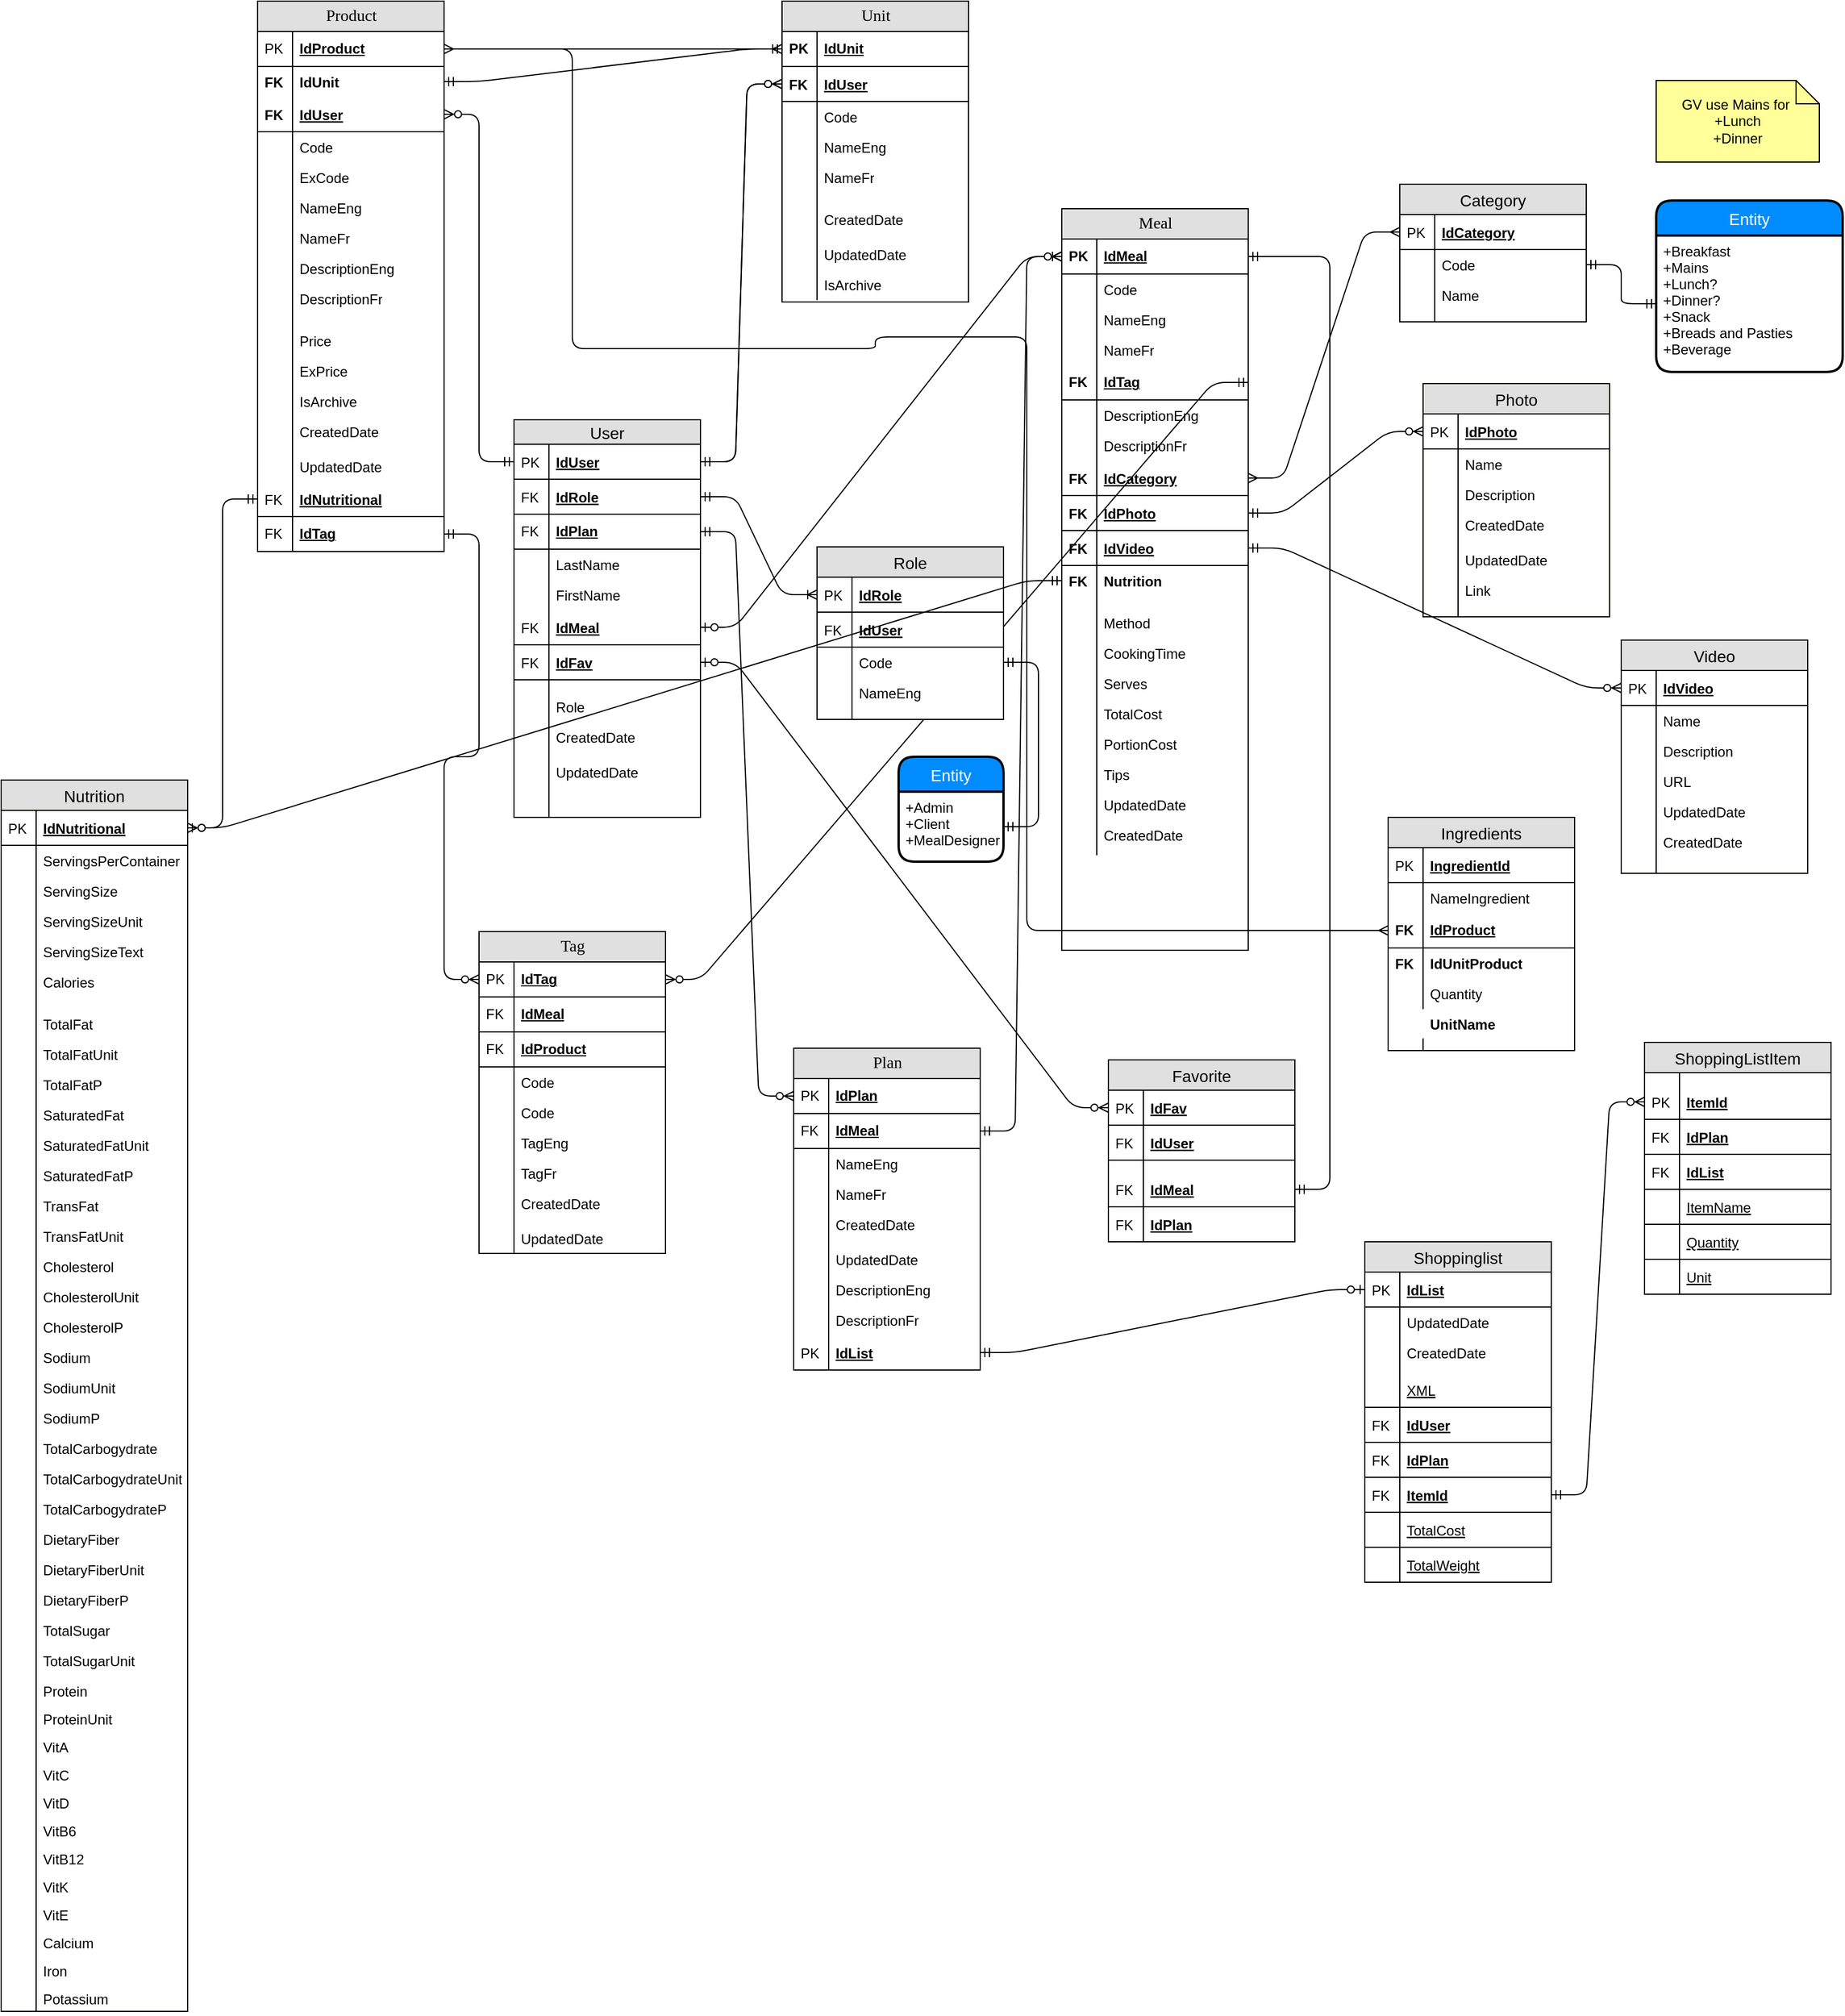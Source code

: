<mxfile version="12.4.9" type="github">
  <diagram name="Page-1" id="e56a1550-8fbb-45ad-956c-1786394a9013">
    <mxGraphModel dx="1886" dy="465" grid="1" gridSize="10" guides="1" tooltips="1" connect="1" arrows="1" fold="1" page="1" pageScale="1" pageWidth="1100" pageHeight="850" background="#ffffff" math="0" shadow="0">
      <root>
        <mxCell id="0"/>
        <mxCell id="1" parent="0"/>
        <mxCell id="2e49270ec7c68f3f-8" value="Meal" style="swimlane;html=1;fontStyle=0;childLayout=stackLayout;horizontal=1;startSize=26;fillColor=#e0e0e0;horizontalStack=0;resizeParent=1;resizeLast=0;collapsible=1;marginBottom=0;swimlaneFillColor=#ffffff;align=center;rounded=0;shadow=0;comic=0;labelBackgroundColor=none;strokeWidth=1;fontFamily=Verdana;fontSize=14;swimlaneLine=1;" parent="1" vertex="1">
          <mxGeometry x="400" y="220" width="160" height="636" as="geometry"/>
        </mxCell>
        <mxCell id="2e49270ec7c68f3f-9" value="IdMeal" style="shape=partialRectangle;top=0;left=0;right=0;bottom=1;html=1;align=left;verticalAlign=middle;fillColor=none;spacingLeft=34;spacingRight=4;whiteSpace=wrap;overflow=hidden;rotatable=0;points=[[0,0.5],[1,0.5]];portConstraint=eastwest;dropTarget=0;fontStyle=5;" parent="2e49270ec7c68f3f-8" vertex="1">
          <mxGeometry y="26" width="160" height="30" as="geometry"/>
        </mxCell>
        <mxCell id="2e49270ec7c68f3f-10" value="&lt;b&gt;PK&lt;/b&gt;" style="shape=partialRectangle;top=0;left=0;bottom=0;html=1;fillColor=none;align=left;verticalAlign=middle;spacingLeft=4;spacingRight=4;whiteSpace=wrap;overflow=hidden;rotatable=0;points=[];portConstraint=eastwest;part=1;" parent="2e49270ec7c68f3f-9" vertex="1" connectable="0">
          <mxGeometry width="30" height="30" as="geometry"/>
        </mxCell>
        <mxCell id="2e49270ec7c68f3f-13" value="Code" style="shape=partialRectangle;top=0;left=0;right=0;bottom=0;html=1;align=left;verticalAlign=top;fillColor=none;spacingLeft=34;spacingRight=4;whiteSpace=wrap;overflow=hidden;rotatable=0;points=[[0,0.5],[1,0.5]];portConstraint=eastwest;dropTarget=0;" parent="2e49270ec7c68f3f-8" vertex="1">
          <mxGeometry y="56" width="160" height="26" as="geometry"/>
        </mxCell>
        <mxCell id="2e49270ec7c68f3f-14" value="" style="shape=partialRectangle;top=0;left=0;bottom=0;html=1;fillColor=none;align=left;verticalAlign=top;spacingLeft=4;spacingRight=4;whiteSpace=wrap;overflow=hidden;rotatable=0;points=[];portConstraint=eastwest;part=1;" parent="2e49270ec7c68f3f-13" vertex="1" connectable="0">
          <mxGeometry width="30" height="26" as="geometry"/>
        </mxCell>
        <mxCell id="2e49270ec7c68f3f-11" value="NameEng" style="shape=partialRectangle;top=0;left=0;right=0;bottom=0;html=1;align=left;verticalAlign=top;fillColor=none;spacingLeft=34;spacingRight=4;whiteSpace=wrap;overflow=hidden;rotatable=0;points=[[0,0.5],[1,0.5]];portConstraint=eastwest;dropTarget=0;" parent="2e49270ec7c68f3f-8" vertex="1">
          <mxGeometry y="82" width="160" height="26" as="geometry"/>
        </mxCell>
        <mxCell id="2e49270ec7c68f3f-12" value="" style="shape=partialRectangle;top=0;left=0;bottom=0;html=1;fillColor=none;align=left;verticalAlign=top;spacingLeft=4;spacingRight=4;whiteSpace=wrap;overflow=hidden;rotatable=0;points=[];portConstraint=eastwest;part=1;" parent="2e49270ec7c68f3f-11" vertex="1" connectable="0">
          <mxGeometry width="30" height="26" as="geometry"/>
        </mxCell>
        <mxCell id="3Pjmh9iLADuukuUgpzBT-90" value="NameFr" style="shape=partialRectangle;top=0;left=0;right=0;bottom=0;html=1;align=left;verticalAlign=top;fillColor=none;spacingLeft=34;spacingRight=4;whiteSpace=wrap;overflow=hidden;rotatable=0;points=[[0,0.5],[1,0.5]];portConstraint=eastwest;dropTarget=0;" parent="2e49270ec7c68f3f-8" vertex="1">
          <mxGeometry y="108" width="160" height="26" as="geometry"/>
        </mxCell>
        <mxCell id="3Pjmh9iLADuukuUgpzBT-91" value="" style="shape=partialRectangle;top=0;left=0;bottom=0;html=1;fillColor=none;align=left;verticalAlign=top;spacingLeft=4;spacingRight=4;whiteSpace=wrap;overflow=hidden;rotatable=0;points=[];portConstraint=eastwest;part=1;" parent="3Pjmh9iLADuukuUgpzBT-90" vertex="1" connectable="0">
          <mxGeometry width="30" height="26" as="geometry"/>
        </mxCell>
        <mxCell id="3Pjmh9iLADuukuUgpzBT-104" value="IdTag" style="shape=partialRectangle;top=0;left=0;right=0;bottom=1;html=1;align=left;verticalAlign=middle;fillColor=none;spacingLeft=34;spacingRight=4;whiteSpace=wrap;overflow=hidden;rotatable=0;points=[[0,0.5],[1,0.5]];portConstraint=eastwest;dropTarget=0;fontStyle=5;" parent="2e49270ec7c68f3f-8" vertex="1">
          <mxGeometry y="134" width="160" height="30" as="geometry"/>
        </mxCell>
        <mxCell id="3Pjmh9iLADuukuUgpzBT-105" value="&lt;b&gt;FK&lt;/b&gt;" style="shape=partialRectangle;top=0;left=0;bottom=0;html=1;fillColor=none;align=left;verticalAlign=middle;spacingLeft=4;spacingRight=4;whiteSpace=wrap;overflow=hidden;rotatable=0;points=[];portConstraint=eastwest;part=1;" parent="3Pjmh9iLADuukuUgpzBT-104" vertex="1" connectable="0">
          <mxGeometry width="30" height="30" as="geometry"/>
        </mxCell>
        <mxCell id="3Pjmh9iLADuukuUgpzBT-236" value="DescriptionEng" style="shape=partialRectangle;top=0;left=0;right=0;bottom=0;align=left;verticalAlign=top;fillColor=none;spacingLeft=34;spacingRight=4;overflow=hidden;rotatable=0;points=[[0,0.5],[1,0.5]];portConstraint=eastwest;dropTarget=0;fontSize=12;" parent="2e49270ec7c68f3f-8" vertex="1">
          <mxGeometry y="164" width="160" height="26" as="geometry"/>
        </mxCell>
        <mxCell id="3Pjmh9iLADuukuUgpzBT-237" value="" style="shape=partialRectangle;top=0;left=0;bottom=0;fillColor=none;align=left;verticalAlign=top;spacingLeft=4;spacingRight=4;overflow=hidden;rotatable=0;points=[];portConstraint=eastwest;part=1;fontSize=12;" parent="3Pjmh9iLADuukuUgpzBT-236" vertex="1" connectable="0">
          <mxGeometry width="30" height="26" as="geometry"/>
        </mxCell>
        <mxCell id="3Pjmh9iLADuukuUgpzBT-238" value="DescriptionFr" style="shape=partialRectangle;top=0;left=0;right=0;bottom=0;align=left;verticalAlign=top;fillColor=none;spacingLeft=34;spacingRight=4;overflow=hidden;rotatable=0;points=[[0,0.5],[1,0.5]];portConstraint=eastwest;dropTarget=0;fontSize=12;" parent="2e49270ec7c68f3f-8" vertex="1">
          <mxGeometry y="190" width="160" height="26" as="geometry"/>
        </mxCell>
        <mxCell id="3Pjmh9iLADuukuUgpzBT-239" value="" style="shape=partialRectangle;top=0;left=0;bottom=0;fillColor=none;align=left;verticalAlign=top;spacingLeft=4;spacingRight=4;overflow=hidden;rotatable=0;points=[];portConstraint=eastwest;part=1;fontSize=12;" parent="3Pjmh9iLADuukuUgpzBT-238" vertex="1" connectable="0">
          <mxGeometry width="30" height="26" as="geometry"/>
        </mxCell>
        <mxCell id="3Pjmh9iLADuukuUgpzBT-193" value="IdCategory" style="shape=partialRectangle;top=0;left=0;right=0;bottom=1;align=left;verticalAlign=middle;fillColor=none;spacingLeft=34;spacingRight=4;overflow=hidden;rotatable=0;points=[[0,0.5],[1,0.5]];portConstraint=eastwest;dropTarget=0;fontStyle=5;fontSize=12;" parent="2e49270ec7c68f3f-8" vertex="1">
          <mxGeometry y="216" width="160" height="30" as="geometry"/>
        </mxCell>
        <mxCell id="3Pjmh9iLADuukuUgpzBT-194" value="FK" style="shape=partialRectangle;top=0;left=0;bottom=0;fillColor=none;align=left;verticalAlign=middle;spacingLeft=4;spacingRight=4;overflow=hidden;rotatable=0;points=[];portConstraint=eastwest;part=1;fontSize=12;fontStyle=1" parent="3Pjmh9iLADuukuUgpzBT-193" vertex="1" connectable="0">
          <mxGeometry width="30" height="30" as="geometry"/>
        </mxCell>
        <mxCell id="3Pjmh9iLADuukuUgpzBT-210" value="IdPhoto" style="shape=partialRectangle;top=0;left=0;right=0;bottom=1;align=left;verticalAlign=middle;fillColor=none;spacingLeft=34;spacingRight=4;overflow=hidden;rotatable=0;points=[[0,0.5],[1,0.5]];portConstraint=eastwest;dropTarget=0;fontStyle=5;fontSize=12;" parent="2e49270ec7c68f3f-8" vertex="1">
          <mxGeometry y="246" width="160" height="30" as="geometry"/>
        </mxCell>
        <mxCell id="3Pjmh9iLADuukuUgpzBT-211" value="FK" style="shape=partialRectangle;top=0;left=0;bottom=0;fillColor=none;align=left;verticalAlign=middle;spacingLeft=4;spacingRight=4;overflow=hidden;rotatable=0;points=[];portConstraint=eastwest;part=1;fontSize=12;fontStyle=1" parent="3Pjmh9iLADuukuUgpzBT-210" vertex="1" connectable="0">
          <mxGeometry width="30" height="30" as="geometry"/>
        </mxCell>
        <mxCell id="3Pjmh9iLADuukuUgpzBT-227" value="IdVideo" style="shape=partialRectangle;top=0;left=0;right=0;bottom=1;align=left;verticalAlign=middle;fillColor=none;spacingLeft=34;spacingRight=4;overflow=hidden;rotatable=0;points=[[0,0.5],[1,0.5]];portConstraint=eastwest;dropTarget=0;fontStyle=5;fontSize=12;" parent="2e49270ec7c68f3f-8" vertex="1">
          <mxGeometry y="276" width="160" height="30" as="geometry"/>
        </mxCell>
        <mxCell id="3Pjmh9iLADuukuUgpzBT-228" value="FK" style="shape=partialRectangle;top=0;left=0;bottom=0;fillColor=none;align=left;verticalAlign=middle;spacingLeft=4;spacingRight=4;overflow=hidden;rotatable=0;points=[];portConstraint=eastwest;part=1;fontSize=12;fontStyle=1" parent="3Pjmh9iLADuukuUgpzBT-227" vertex="1" connectable="0">
          <mxGeometry width="30" height="30" as="geometry"/>
        </mxCell>
        <mxCell id="3Pjmh9iLADuukuUgpzBT-229" value="Nutrition" style="shape=partialRectangle;top=0;left=0;right=0;bottom=0;html=1;align=left;verticalAlign=top;fillColor=none;spacingLeft=34;spacingRight=4;whiteSpace=wrap;overflow=hidden;rotatable=0;points=[[0,0.5],[1,0.5]];portConstraint=eastwest;dropTarget=0;fontStyle=1" parent="2e49270ec7c68f3f-8" vertex="1">
          <mxGeometry y="306" width="160" height="26" as="geometry"/>
        </mxCell>
        <mxCell id="3Pjmh9iLADuukuUgpzBT-230" value="FK" style="shape=partialRectangle;top=0;left=0;bottom=0;html=1;fillColor=none;align=left;verticalAlign=top;spacingLeft=4;spacingRight=4;whiteSpace=wrap;overflow=hidden;rotatable=0;points=[];portConstraint=eastwest;part=1;fontStyle=1" parent="3Pjmh9iLADuukuUgpzBT-229" vertex="1" connectable="0">
          <mxGeometry width="30" height="26" as="geometry"/>
        </mxCell>
        <mxCell id="2e49270ec7c68f3f-17" value="" style="shape=partialRectangle;top=0;left=0;right=0;bottom=0;html=1;align=left;verticalAlign=top;fillColor=none;spacingLeft=34;spacingRight=4;whiteSpace=wrap;overflow=hidden;rotatable=0;points=[[0,0.5],[1,0.5]];portConstraint=eastwest;dropTarget=0;" parent="2e49270ec7c68f3f-8" vertex="1">
          <mxGeometry y="332" width="160" height="10" as="geometry"/>
        </mxCell>
        <mxCell id="2e49270ec7c68f3f-18" value="" style="shape=partialRectangle;top=0;left=0;bottom=0;html=1;fillColor=none;align=left;verticalAlign=top;spacingLeft=4;spacingRight=4;whiteSpace=wrap;overflow=hidden;rotatable=0;points=[];portConstraint=eastwest;part=1;" parent="2e49270ec7c68f3f-17" vertex="1" connectable="0">
          <mxGeometry width="30" height="10" as="geometry"/>
        </mxCell>
        <mxCell id="hB2kX-DM1b2XkG8bsofA-88" value="Method" style="shape=partialRectangle;top=0;left=0;right=0;bottom=0;html=1;align=left;verticalAlign=top;fillColor=none;spacingLeft=34;spacingRight=4;whiteSpace=wrap;overflow=hidden;rotatable=0;points=[[0,0.5],[1,0.5]];portConstraint=eastwest;dropTarget=0;fontStyle=0" vertex="1" parent="2e49270ec7c68f3f-8">
          <mxGeometry y="342" width="160" height="26" as="geometry"/>
        </mxCell>
        <mxCell id="hB2kX-DM1b2XkG8bsofA-89" value="" style="shape=partialRectangle;top=0;left=0;bottom=0;html=1;fillColor=none;align=left;verticalAlign=top;spacingLeft=4;spacingRight=4;whiteSpace=wrap;overflow=hidden;rotatable=0;points=[];portConstraint=eastwest;part=1;fontStyle=1" vertex="1" connectable="0" parent="hB2kX-DM1b2XkG8bsofA-88">
          <mxGeometry width="30" height="26" as="geometry"/>
        </mxCell>
        <mxCell id="3Pjmh9iLADuukuUgpzBT-329" value="CookingTime" style="shape=partialRectangle;top=0;left=0;right=0;bottom=0;html=1;align=left;verticalAlign=top;fillColor=none;spacingLeft=34;spacingRight=4;whiteSpace=wrap;overflow=hidden;rotatable=0;points=[[0,0.5],[1,0.5]];portConstraint=eastwest;dropTarget=0;fontStyle=0" parent="2e49270ec7c68f3f-8" vertex="1">
          <mxGeometry y="368" width="160" height="26" as="geometry"/>
        </mxCell>
        <mxCell id="3Pjmh9iLADuukuUgpzBT-330" value="" style="shape=partialRectangle;top=0;left=0;bottom=0;html=1;fillColor=none;align=left;verticalAlign=top;spacingLeft=4;spacingRight=4;whiteSpace=wrap;overflow=hidden;rotatable=0;points=[];portConstraint=eastwest;part=1;fontStyle=1" parent="3Pjmh9iLADuukuUgpzBT-329" vertex="1" connectable="0">
          <mxGeometry width="30" height="26" as="geometry"/>
        </mxCell>
        <mxCell id="3Pjmh9iLADuukuUgpzBT-331" value="Serves" style="shape=partialRectangle;top=0;left=0;right=0;bottom=0;html=1;align=left;verticalAlign=top;fillColor=none;spacingLeft=34;spacingRight=4;whiteSpace=wrap;overflow=hidden;rotatable=0;points=[[0,0.5],[1,0.5]];portConstraint=eastwest;dropTarget=0;fontStyle=0" parent="2e49270ec7c68f3f-8" vertex="1">
          <mxGeometry y="394" width="160" height="26" as="geometry"/>
        </mxCell>
        <mxCell id="3Pjmh9iLADuukuUgpzBT-332" value="" style="shape=partialRectangle;top=0;left=0;bottom=0;html=1;fillColor=none;align=left;verticalAlign=top;spacingLeft=4;spacingRight=4;whiteSpace=wrap;overflow=hidden;rotatable=0;points=[];portConstraint=eastwest;part=1;fontStyle=1" parent="3Pjmh9iLADuukuUgpzBT-331" vertex="1" connectable="0">
          <mxGeometry width="30" height="26" as="geometry"/>
        </mxCell>
        <mxCell id="hB2kX-DM1b2XkG8bsofA-84" value="TotalCost" style="shape=partialRectangle;top=0;left=0;right=0;bottom=0;html=1;align=left;verticalAlign=top;fillColor=none;spacingLeft=34;spacingRight=4;whiteSpace=wrap;overflow=hidden;rotatable=0;points=[[0,0.5],[1,0.5]];portConstraint=eastwest;dropTarget=0;fontStyle=0" vertex="1" parent="2e49270ec7c68f3f-8">
          <mxGeometry y="420" width="160" height="26" as="geometry"/>
        </mxCell>
        <mxCell id="hB2kX-DM1b2XkG8bsofA-85" value="" style="shape=partialRectangle;top=0;left=0;bottom=0;html=1;fillColor=none;align=left;verticalAlign=top;spacingLeft=4;spacingRight=4;whiteSpace=wrap;overflow=hidden;rotatable=0;points=[];portConstraint=eastwest;part=1;fontStyle=1" vertex="1" connectable="0" parent="hB2kX-DM1b2XkG8bsofA-84">
          <mxGeometry width="30" height="26" as="geometry"/>
        </mxCell>
        <mxCell id="hB2kX-DM1b2XkG8bsofA-86" value="PortionCost" style="shape=partialRectangle;top=0;left=0;right=0;bottom=0;html=1;align=left;verticalAlign=top;fillColor=none;spacingLeft=34;spacingRight=4;whiteSpace=wrap;overflow=hidden;rotatable=0;points=[[0,0.5],[1,0.5]];portConstraint=eastwest;dropTarget=0;fontStyle=0" vertex="1" parent="2e49270ec7c68f3f-8">
          <mxGeometry y="446" width="160" height="26" as="geometry"/>
        </mxCell>
        <mxCell id="hB2kX-DM1b2XkG8bsofA-87" value="" style="shape=partialRectangle;top=0;left=0;bottom=0;html=1;fillColor=none;align=left;verticalAlign=top;spacingLeft=4;spacingRight=4;whiteSpace=wrap;overflow=hidden;rotatable=0;points=[];portConstraint=eastwest;part=1;fontStyle=1" vertex="1" connectable="0" parent="hB2kX-DM1b2XkG8bsofA-86">
          <mxGeometry width="30" height="26" as="geometry"/>
        </mxCell>
        <mxCell id="3Pjmh9iLADuukuUgpzBT-333" value="Tips" style="shape=partialRectangle;top=0;left=0;right=0;bottom=0;html=1;align=left;verticalAlign=top;fillColor=none;spacingLeft=34;spacingRight=4;whiteSpace=wrap;overflow=hidden;rotatable=0;points=[[0,0.5],[1,0.5]];portConstraint=eastwest;dropTarget=0;fontStyle=0" parent="2e49270ec7c68f3f-8" vertex="1">
          <mxGeometry y="472" width="160" height="26" as="geometry"/>
        </mxCell>
        <mxCell id="3Pjmh9iLADuukuUgpzBT-334" value="" style="shape=partialRectangle;top=0;left=0;bottom=0;html=1;fillColor=none;align=left;verticalAlign=top;spacingLeft=4;spacingRight=4;whiteSpace=wrap;overflow=hidden;rotatable=0;points=[];portConstraint=eastwest;part=1;fontStyle=1" parent="3Pjmh9iLADuukuUgpzBT-333" vertex="1" connectable="0">
          <mxGeometry width="30" height="26" as="geometry"/>
        </mxCell>
        <mxCell id="hB2kX-DM1b2XkG8bsofA-7" value="UpdatedDate" style="shape=partialRectangle;top=0;left=0;right=0;bottom=0;html=1;align=left;verticalAlign=top;fillColor=none;spacingLeft=34;spacingRight=4;whiteSpace=wrap;overflow=hidden;rotatable=0;points=[[0,0.5],[1,0.5]];portConstraint=eastwest;dropTarget=0;" vertex="1" parent="2e49270ec7c68f3f-8">
          <mxGeometry y="498" width="160" height="26" as="geometry"/>
        </mxCell>
        <mxCell id="hB2kX-DM1b2XkG8bsofA-8" value="" style="shape=partialRectangle;top=0;left=0;bottom=0;html=1;fillColor=none;align=left;verticalAlign=top;spacingLeft=4;spacingRight=4;whiteSpace=wrap;overflow=hidden;rotatable=0;points=[];portConstraint=eastwest;part=1;" vertex="1" connectable="0" parent="hB2kX-DM1b2XkG8bsofA-7">
          <mxGeometry width="30" height="26" as="geometry"/>
        </mxCell>
        <mxCell id="hB2kX-DM1b2XkG8bsofA-5" value="CreatedDate" style="shape=partialRectangle;top=0;left=0;right=0;bottom=0;html=1;align=left;verticalAlign=top;fillColor=none;spacingLeft=34;spacingRight=4;whiteSpace=wrap;overflow=hidden;rotatable=0;points=[[0,0.5],[1,0.5]];portConstraint=eastwest;dropTarget=0;" vertex="1" parent="2e49270ec7c68f3f-8">
          <mxGeometry y="524" width="160" height="30" as="geometry"/>
        </mxCell>
        <mxCell id="hB2kX-DM1b2XkG8bsofA-6" value="" style="shape=partialRectangle;top=0;left=0;bottom=0;html=1;fillColor=none;align=left;verticalAlign=top;spacingLeft=4;spacingRight=4;whiteSpace=wrap;overflow=hidden;rotatable=0;points=[];portConstraint=eastwest;part=1;" vertex="1" connectable="0" parent="hB2kX-DM1b2XkG8bsofA-5">
          <mxGeometry width="30" height="30.0" as="geometry"/>
        </mxCell>
        <mxCell id="2e49270ec7c68f3f-19" value="Product" style="swimlane;html=1;fontStyle=0;childLayout=stackLayout;horizontal=1;startSize=26;fillColor=#e0e0e0;horizontalStack=0;resizeParent=1;resizeLast=0;collapsible=1;marginBottom=0;swimlaneFillColor=#ffffff;align=center;rounded=0;shadow=0;comic=0;labelBackgroundColor=none;strokeWidth=1;fontFamily=Verdana;fontSize=14" parent="1" vertex="1">
          <mxGeometry x="-290" y="42" width="160" height="472" as="geometry"/>
        </mxCell>
        <mxCell id="2e49270ec7c68f3f-20" value="IdProduct" style="shape=partialRectangle;top=0;left=0;right=0;bottom=1;html=1;align=left;verticalAlign=middle;fillColor=none;spacingLeft=34;spacingRight=4;whiteSpace=wrap;overflow=hidden;rotatable=0;points=[[0,0.5],[1,0.5]];portConstraint=eastwest;dropTarget=0;fontStyle=5;" parent="2e49270ec7c68f3f-19" vertex="1">
          <mxGeometry y="26" width="160" height="30" as="geometry"/>
        </mxCell>
        <mxCell id="2e49270ec7c68f3f-21" value="PK" style="shape=partialRectangle;top=0;left=0;bottom=0;html=1;fillColor=none;align=left;verticalAlign=middle;spacingLeft=4;spacingRight=4;whiteSpace=wrap;overflow=hidden;rotatable=0;points=[];portConstraint=eastwest;part=1;" parent="2e49270ec7c68f3f-20" vertex="1" connectable="0">
          <mxGeometry width="30" height="30" as="geometry"/>
        </mxCell>
        <mxCell id="2e49270ec7c68f3f-26" value="IdUnit" style="shape=partialRectangle;top=0;left=0;right=0;bottom=0;html=1;align=left;verticalAlign=top;fillColor=none;spacingLeft=34;spacingRight=4;whiteSpace=wrap;overflow=hidden;rotatable=0;points=[[0,0.5],[1,0.5]];portConstraint=eastwest;dropTarget=0;fontStyle=1" parent="2e49270ec7c68f3f-19" vertex="1">
          <mxGeometry y="56" width="160" height="26" as="geometry"/>
        </mxCell>
        <mxCell id="2e49270ec7c68f3f-27" value="FK" style="shape=partialRectangle;top=0;left=0;bottom=0;html=1;fillColor=none;align=left;verticalAlign=top;spacingLeft=4;spacingRight=4;whiteSpace=wrap;overflow=hidden;rotatable=0;points=[];portConstraint=eastwest;part=1;fontStyle=1" parent="2e49270ec7c68f3f-26" vertex="1" connectable="0">
          <mxGeometry width="30" height="26" as="geometry"/>
        </mxCell>
        <mxCell id="3Pjmh9iLADuukuUgpzBT-77" value="IdUser" style="shape=partialRectangle;top=0;left=0;right=0;bottom=1;align=left;verticalAlign=middle;fillColor=none;spacingLeft=34;spacingRight=4;overflow=hidden;rotatable=0;points=[[0,0.5],[1,0.5]];portConstraint=eastwest;dropTarget=0;fontStyle=5;fontSize=12;" parent="2e49270ec7c68f3f-19" vertex="1">
          <mxGeometry y="82" width="160" height="30" as="geometry"/>
        </mxCell>
        <mxCell id="3Pjmh9iLADuukuUgpzBT-78" value="FK" style="shape=partialRectangle;top=0;left=0;bottom=0;fillColor=none;align=left;verticalAlign=middle;spacingLeft=4;spacingRight=4;overflow=hidden;rotatable=0;points=[];portConstraint=eastwest;part=1;fontSize=12;fontStyle=1" parent="3Pjmh9iLADuukuUgpzBT-77" vertex="1" connectable="0">
          <mxGeometry width="30" height="30" as="geometry"/>
        </mxCell>
        <mxCell id="2e49270ec7c68f3f-22" value="Code" style="shape=partialRectangle;top=0;left=0;right=0;bottom=0;html=1;align=left;verticalAlign=top;fillColor=none;spacingLeft=34;spacingRight=4;whiteSpace=wrap;overflow=hidden;rotatable=0;points=[[0,0.5],[1,0.5]];portConstraint=eastwest;dropTarget=0;" parent="2e49270ec7c68f3f-19" vertex="1">
          <mxGeometry y="112" width="160" height="26" as="geometry"/>
        </mxCell>
        <mxCell id="2e49270ec7c68f3f-23" value="" style="shape=partialRectangle;top=0;left=0;bottom=0;html=1;fillColor=none;align=left;verticalAlign=top;spacingLeft=4;spacingRight=4;whiteSpace=wrap;overflow=hidden;rotatable=0;points=[];portConstraint=eastwest;part=1;" parent="2e49270ec7c68f3f-22" vertex="1" connectable="0">
          <mxGeometry width="30" height="26" as="geometry"/>
        </mxCell>
        <mxCell id="3Pjmh9iLADuukuUgpzBT-45" value="ExCode" style="shape=partialRectangle;top=0;left=0;right=0;bottom=0;html=1;align=left;verticalAlign=top;fillColor=none;spacingLeft=34;spacingRight=4;whiteSpace=wrap;overflow=hidden;rotatable=0;points=[[0,0.5],[1,0.5]];portConstraint=eastwest;dropTarget=0;" parent="2e49270ec7c68f3f-19" vertex="1">
          <mxGeometry y="138" width="160" height="26" as="geometry"/>
        </mxCell>
        <mxCell id="3Pjmh9iLADuukuUgpzBT-46" value="" style="shape=partialRectangle;top=0;left=0;bottom=0;html=1;fillColor=none;align=left;verticalAlign=top;spacingLeft=4;spacingRight=4;whiteSpace=wrap;overflow=hidden;rotatable=0;points=[];portConstraint=eastwest;part=1;" parent="3Pjmh9iLADuukuUgpzBT-45" vertex="1" connectable="0">
          <mxGeometry width="30" height="26" as="geometry"/>
        </mxCell>
        <mxCell id="2e49270ec7c68f3f-24" value="NameEng" style="shape=partialRectangle;top=0;left=0;right=0;bottom=0;html=1;align=left;verticalAlign=top;fillColor=none;spacingLeft=34;spacingRight=4;whiteSpace=wrap;overflow=hidden;rotatable=0;points=[[0,0.5],[1,0.5]];portConstraint=eastwest;dropTarget=0;" parent="2e49270ec7c68f3f-19" vertex="1">
          <mxGeometry y="164" width="160" height="26" as="geometry"/>
        </mxCell>
        <mxCell id="2e49270ec7c68f3f-25" value="" style="shape=partialRectangle;top=0;left=0;bottom=0;html=1;fillColor=none;align=left;verticalAlign=top;spacingLeft=4;spacingRight=4;whiteSpace=wrap;overflow=hidden;rotatable=0;points=[];portConstraint=eastwest;part=1;" parent="2e49270ec7c68f3f-24" vertex="1" connectable="0">
          <mxGeometry width="30" height="26" as="geometry"/>
        </mxCell>
        <mxCell id="3Pjmh9iLADuukuUgpzBT-51" value="NameFr" style="shape=partialRectangle;top=0;left=0;right=0;bottom=0;html=1;align=left;verticalAlign=top;fillColor=none;spacingLeft=34;spacingRight=4;whiteSpace=wrap;overflow=hidden;rotatable=0;points=[[0,0.5],[1,0.5]];portConstraint=eastwest;dropTarget=0;" parent="2e49270ec7c68f3f-19" vertex="1">
          <mxGeometry y="190" width="160" height="26" as="geometry"/>
        </mxCell>
        <mxCell id="3Pjmh9iLADuukuUgpzBT-52" value="" style="shape=partialRectangle;top=0;left=0;bottom=0;html=1;fillColor=none;align=left;verticalAlign=top;spacingLeft=4;spacingRight=4;whiteSpace=wrap;overflow=hidden;rotatable=0;points=[];portConstraint=eastwest;part=1;" parent="3Pjmh9iLADuukuUgpzBT-51" vertex="1" connectable="0">
          <mxGeometry width="30" height="26" as="geometry"/>
        </mxCell>
        <mxCell id="3Pjmh9iLADuukuUgpzBT-47" value="DescriptionEng" style="shape=partialRectangle;top=0;left=0;right=0;bottom=0;html=1;align=left;verticalAlign=top;fillColor=none;spacingLeft=34;spacingRight=4;whiteSpace=wrap;overflow=hidden;rotatable=0;points=[[0,0.5],[1,0.5]];portConstraint=eastwest;dropTarget=0;" parent="2e49270ec7c68f3f-19" vertex="1">
          <mxGeometry y="216" width="160" height="26" as="geometry"/>
        </mxCell>
        <mxCell id="3Pjmh9iLADuukuUgpzBT-48" value="" style="shape=partialRectangle;top=0;left=0;bottom=0;html=1;fillColor=none;align=left;verticalAlign=top;spacingLeft=4;spacingRight=4;whiteSpace=wrap;overflow=hidden;rotatable=0;points=[];portConstraint=eastwest;part=1;" parent="3Pjmh9iLADuukuUgpzBT-47" vertex="1" connectable="0">
          <mxGeometry width="30" height="26" as="geometry"/>
        </mxCell>
        <mxCell id="3Pjmh9iLADuukuUgpzBT-53" value="DescriptionFr" style="shape=partialRectangle;top=0;left=0;right=0;bottom=0;html=1;align=left;verticalAlign=top;fillColor=none;spacingLeft=34;spacingRight=4;whiteSpace=wrap;overflow=hidden;rotatable=0;points=[[0,0.5],[1,0.5]];portConstraint=eastwest;dropTarget=0;" parent="2e49270ec7c68f3f-19" vertex="1">
          <mxGeometry y="242" width="160" height="26" as="geometry"/>
        </mxCell>
        <mxCell id="3Pjmh9iLADuukuUgpzBT-54" value="" style="shape=partialRectangle;top=0;left=0;bottom=0;html=1;fillColor=none;align=left;verticalAlign=top;spacingLeft=4;spacingRight=4;whiteSpace=wrap;overflow=hidden;rotatable=0;points=[];portConstraint=eastwest;part=1;" parent="3Pjmh9iLADuukuUgpzBT-53" vertex="1" connectable="0">
          <mxGeometry width="30" height="26" as="geometry"/>
        </mxCell>
        <mxCell id="2e49270ec7c68f3f-28" value="" style="shape=partialRectangle;top=0;left=0;right=0;bottom=0;html=1;align=left;verticalAlign=top;fillColor=none;spacingLeft=34;spacingRight=4;whiteSpace=wrap;overflow=hidden;rotatable=0;points=[[0,0.5],[1,0.5]];portConstraint=eastwest;dropTarget=0;" parent="2e49270ec7c68f3f-19" vertex="1">
          <mxGeometry y="268" width="160" height="10" as="geometry"/>
        </mxCell>
        <mxCell id="2e49270ec7c68f3f-29" value="" style="shape=partialRectangle;top=0;left=0;bottom=0;html=1;fillColor=none;align=left;verticalAlign=top;spacingLeft=4;spacingRight=4;whiteSpace=wrap;overflow=hidden;rotatable=0;points=[];portConstraint=eastwest;part=1;" parent="2e49270ec7c68f3f-28" vertex="1" connectable="0">
          <mxGeometry width="30" height="10" as="geometry"/>
        </mxCell>
        <mxCell id="3Pjmh9iLADuukuUgpzBT-9" value="Price" style="shape=partialRectangle;top=0;left=0;right=0;bottom=0;html=1;align=left;verticalAlign=top;fillColor=none;spacingLeft=34;spacingRight=4;whiteSpace=wrap;overflow=hidden;rotatable=0;points=[[0,0.5],[1,0.5]];portConstraint=eastwest;dropTarget=0;" parent="2e49270ec7c68f3f-19" vertex="1">
          <mxGeometry y="278" width="160" height="26" as="geometry"/>
        </mxCell>
        <mxCell id="3Pjmh9iLADuukuUgpzBT-10" value="" style="shape=partialRectangle;top=0;left=0;bottom=0;html=1;fillColor=none;align=left;verticalAlign=top;spacingLeft=4;spacingRight=4;whiteSpace=wrap;overflow=hidden;rotatable=0;points=[];portConstraint=eastwest;part=1;" parent="3Pjmh9iLADuukuUgpzBT-9" vertex="1" connectable="0">
          <mxGeometry width="30" height="26" as="geometry"/>
        </mxCell>
        <mxCell id="3Pjmh9iLADuukuUgpzBT-11" value="ExPrice" style="shape=partialRectangle;top=0;left=0;right=0;bottom=0;html=1;align=left;verticalAlign=top;fillColor=none;spacingLeft=34;spacingRight=4;whiteSpace=wrap;overflow=hidden;rotatable=0;points=[[0,0.5],[1,0.5]];portConstraint=eastwest;dropTarget=0;" parent="2e49270ec7c68f3f-19" vertex="1">
          <mxGeometry y="304" width="160" height="26" as="geometry"/>
        </mxCell>
        <mxCell id="3Pjmh9iLADuukuUgpzBT-12" value="" style="shape=partialRectangle;top=0;left=0;bottom=0;html=1;fillColor=none;align=left;verticalAlign=top;spacingLeft=4;spacingRight=4;whiteSpace=wrap;overflow=hidden;rotatable=0;points=[];portConstraint=eastwest;part=1;" parent="3Pjmh9iLADuukuUgpzBT-11" vertex="1" connectable="0">
          <mxGeometry width="30" height="26" as="geometry"/>
        </mxCell>
        <mxCell id="3Pjmh9iLADuukuUgpzBT-43" value="IsArchive" style="shape=partialRectangle;top=0;left=0;right=0;bottom=0;html=1;align=left;verticalAlign=top;fillColor=none;spacingLeft=34;spacingRight=4;whiteSpace=wrap;overflow=hidden;rotatable=0;points=[[0,0.5],[1,0.5]];portConstraint=eastwest;dropTarget=0;" parent="2e49270ec7c68f3f-19" vertex="1">
          <mxGeometry y="330" width="160" height="26" as="geometry"/>
        </mxCell>
        <mxCell id="3Pjmh9iLADuukuUgpzBT-44" value="" style="shape=partialRectangle;top=0;left=0;bottom=0;html=1;fillColor=none;align=left;verticalAlign=top;spacingLeft=4;spacingRight=4;whiteSpace=wrap;overflow=hidden;rotatable=0;points=[];portConstraint=eastwest;part=1;" parent="3Pjmh9iLADuukuUgpzBT-43" vertex="1" connectable="0">
          <mxGeometry width="30" height="26" as="geometry"/>
        </mxCell>
        <mxCell id="3Pjmh9iLADuukuUgpzBT-1" value="CreatedDate" style="shape=partialRectangle;top=0;left=0;right=0;bottom=0;html=1;align=left;verticalAlign=top;fillColor=none;spacingLeft=34;spacingRight=4;whiteSpace=wrap;overflow=hidden;rotatable=0;points=[[0,0.5],[1,0.5]];portConstraint=eastwest;dropTarget=0;" parent="2e49270ec7c68f3f-19" vertex="1">
          <mxGeometry y="356" width="160" height="30" as="geometry"/>
        </mxCell>
        <mxCell id="3Pjmh9iLADuukuUgpzBT-2" value="" style="shape=partialRectangle;top=0;left=0;bottom=0;html=1;fillColor=none;align=left;verticalAlign=top;spacingLeft=4;spacingRight=4;whiteSpace=wrap;overflow=hidden;rotatable=0;points=[];portConstraint=eastwest;part=1;" parent="3Pjmh9iLADuukuUgpzBT-1" vertex="1" connectable="0">
          <mxGeometry width="30" height="30.0" as="geometry"/>
        </mxCell>
        <mxCell id="3Pjmh9iLADuukuUgpzBT-62" value="UpdatedDate" style="shape=partialRectangle;top=0;left=0;right=0;bottom=0;html=1;align=left;verticalAlign=top;fillColor=none;spacingLeft=34;spacingRight=4;whiteSpace=wrap;overflow=hidden;rotatable=0;points=[[0,0.5],[1,0.5]];portConstraint=eastwest;dropTarget=0;" parent="2e49270ec7c68f3f-19" vertex="1">
          <mxGeometry y="386" width="160" height="26" as="geometry"/>
        </mxCell>
        <mxCell id="3Pjmh9iLADuukuUgpzBT-63" value="" style="shape=partialRectangle;top=0;left=0;bottom=0;html=1;fillColor=none;align=left;verticalAlign=top;spacingLeft=4;spacingRight=4;whiteSpace=wrap;overflow=hidden;rotatable=0;points=[];portConstraint=eastwest;part=1;" parent="3Pjmh9iLADuukuUgpzBT-62" vertex="1" connectable="0">
          <mxGeometry width="30" height="26" as="geometry"/>
        </mxCell>
        <mxCell id="hB2kX-DM1b2XkG8bsofA-25" value="IdNutritional" style="shape=partialRectangle;top=0;left=0;right=0;bottom=1;align=left;verticalAlign=middle;fillColor=none;spacingLeft=34;spacingRight=4;overflow=hidden;rotatable=0;points=[[0,0.5],[1,0.5]];portConstraint=eastwest;dropTarget=0;fontStyle=5;fontSize=12;" vertex="1" parent="2e49270ec7c68f3f-19">
          <mxGeometry y="412" width="160" height="30" as="geometry"/>
        </mxCell>
        <mxCell id="hB2kX-DM1b2XkG8bsofA-26" value="FK" style="shape=partialRectangle;top=0;left=0;bottom=0;fillColor=none;align=left;verticalAlign=middle;spacingLeft=4;spacingRight=4;overflow=hidden;rotatable=0;points=[];portConstraint=eastwest;part=1;fontSize=12;" vertex="1" connectable="0" parent="hB2kX-DM1b2XkG8bsofA-25">
          <mxGeometry width="30" height="30" as="geometry"/>
        </mxCell>
        <mxCell id="3Pjmh9iLADuukuUgpzBT-94" value="IdTag" style="shape=partialRectangle;top=0;left=0;right=0;bottom=1;html=1;align=left;verticalAlign=middle;fillColor=none;spacingLeft=34;spacingRight=4;whiteSpace=wrap;overflow=hidden;rotatable=0;points=[[0,0.5],[1,0.5]];portConstraint=eastwest;dropTarget=0;fontStyle=5;" parent="2e49270ec7c68f3f-19" vertex="1">
          <mxGeometry y="442" width="160" height="30" as="geometry"/>
        </mxCell>
        <mxCell id="3Pjmh9iLADuukuUgpzBT-95" value="FK" style="shape=partialRectangle;top=0;left=0;bottom=0;html=1;fillColor=none;align=left;verticalAlign=middle;spacingLeft=4;spacingRight=4;whiteSpace=wrap;overflow=hidden;rotatable=0;points=[];portConstraint=eastwest;part=1;" parent="3Pjmh9iLADuukuUgpzBT-94" vertex="1" connectable="0">
          <mxGeometry width="30" height="30" as="geometry"/>
        </mxCell>
        <mxCell id="2e49270ec7c68f3f-30" value="Tag" style="swimlane;html=1;fontStyle=0;childLayout=stackLayout;horizontal=1;startSize=26;fillColor=#e0e0e0;horizontalStack=0;resizeParent=1;resizeLast=0;collapsible=1;marginBottom=0;swimlaneFillColor=#ffffff;align=center;rounded=0;shadow=0;comic=0;labelBackgroundColor=none;strokeWidth=1;fontFamily=Verdana;fontSize=14" parent="1" vertex="1">
          <mxGeometry x="-100" y="840" width="160" height="276" as="geometry"/>
        </mxCell>
        <mxCell id="2e49270ec7c68f3f-31" value="IdTag" style="shape=partialRectangle;top=0;left=0;right=0;bottom=1;html=1;align=left;verticalAlign=middle;fillColor=none;spacingLeft=34;spacingRight=4;whiteSpace=wrap;overflow=hidden;rotatable=0;points=[[0,0.5],[1,0.5]];portConstraint=eastwest;dropTarget=0;fontStyle=5;" parent="2e49270ec7c68f3f-30" vertex="1">
          <mxGeometry y="26" width="160" height="30" as="geometry"/>
        </mxCell>
        <mxCell id="2e49270ec7c68f3f-32" value="PK" style="shape=partialRectangle;top=0;left=0;bottom=0;html=1;fillColor=none;align=left;verticalAlign=middle;spacingLeft=4;spacingRight=4;whiteSpace=wrap;overflow=hidden;rotatable=0;points=[];portConstraint=eastwest;part=1;" parent="2e49270ec7c68f3f-31" vertex="1" connectable="0">
          <mxGeometry width="30" height="30" as="geometry"/>
        </mxCell>
        <mxCell id="3Pjmh9iLADuukuUgpzBT-102" value="IdMeal" style="shape=partialRectangle;top=0;left=0;right=0;bottom=1;html=1;align=left;verticalAlign=middle;fillColor=none;spacingLeft=34;spacingRight=4;whiteSpace=wrap;overflow=hidden;rotatable=0;points=[[0,0.5],[1,0.5]];portConstraint=eastwest;dropTarget=0;fontStyle=5;" parent="2e49270ec7c68f3f-30" vertex="1">
          <mxGeometry y="56" width="160" height="30" as="geometry"/>
        </mxCell>
        <mxCell id="3Pjmh9iLADuukuUgpzBT-103" value="FK" style="shape=partialRectangle;top=0;left=0;bottom=0;html=1;fillColor=none;align=left;verticalAlign=middle;spacingLeft=4;spacingRight=4;whiteSpace=wrap;overflow=hidden;rotatable=0;points=[];portConstraint=eastwest;part=1;" parent="3Pjmh9iLADuukuUgpzBT-102" vertex="1" connectable="0">
          <mxGeometry width="30" height="30" as="geometry"/>
        </mxCell>
        <mxCell id="3Pjmh9iLADuukuUgpzBT-100" value="IdProduct" style="shape=partialRectangle;top=0;left=0;right=0;bottom=1;html=1;align=left;verticalAlign=middle;fillColor=none;spacingLeft=34;spacingRight=4;whiteSpace=wrap;overflow=hidden;rotatable=0;points=[[0,0.5],[1,0.5]];portConstraint=eastwest;dropTarget=0;fontStyle=5;" parent="2e49270ec7c68f3f-30" vertex="1">
          <mxGeometry y="86" width="160" height="30" as="geometry"/>
        </mxCell>
        <mxCell id="3Pjmh9iLADuukuUgpzBT-101" value="FK" style="shape=partialRectangle;top=0;left=0;bottom=0;html=1;fillColor=none;align=left;verticalAlign=middle;spacingLeft=4;spacingRight=4;whiteSpace=wrap;overflow=hidden;rotatable=0;points=[];portConstraint=eastwest;part=1;" parent="3Pjmh9iLADuukuUgpzBT-100" vertex="1" connectable="0">
          <mxGeometry width="30" height="30" as="geometry"/>
        </mxCell>
        <mxCell id="3Pjmh9iLADuukuUgpzBT-131" value="Code" style="shape=partialRectangle;top=0;left=0;right=0;bottom=0;html=1;align=left;verticalAlign=top;fillColor=none;spacingLeft=34;spacingRight=4;whiteSpace=wrap;overflow=hidden;rotatable=0;points=[[0,0.5],[1,0.5]];portConstraint=eastwest;dropTarget=0;" parent="2e49270ec7c68f3f-30" vertex="1">
          <mxGeometry y="116" width="160" height="26" as="geometry"/>
        </mxCell>
        <mxCell id="3Pjmh9iLADuukuUgpzBT-132" value="" style="shape=partialRectangle;top=0;left=0;bottom=0;html=1;fillColor=none;align=left;verticalAlign=top;spacingLeft=4;spacingRight=4;whiteSpace=wrap;overflow=hidden;rotatable=0;points=[];portConstraint=eastwest;part=1;" parent="3Pjmh9iLADuukuUgpzBT-131" vertex="1" connectable="0">
          <mxGeometry width="30" height="26" as="geometry"/>
        </mxCell>
        <mxCell id="2e49270ec7c68f3f-35" value="Code" style="shape=partialRectangle;top=0;left=0;right=0;bottom=0;html=1;align=left;verticalAlign=top;fillColor=none;spacingLeft=34;spacingRight=4;whiteSpace=wrap;overflow=hidden;rotatable=0;points=[[0,0.5],[1,0.5]];portConstraint=eastwest;dropTarget=0;" parent="2e49270ec7c68f3f-30" vertex="1">
          <mxGeometry y="142" width="160" height="26" as="geometry"/>
        </mxCell>
        <mxCell id="2e49270ec7c68f3f-36" value="" style="shape=partialRectangle;top=0;left=0;bottom=0;html=1;fillColor=none;align=left;verticalAlign=top;spacingLeft=4;spacingRight=4;whiteSpace=wrap;overflow=hidden;rotatable=0;points=[];portConstraint=eastwest;part=1;" parent="2e49270ec7c68f3f-35" vertex="1" connectable="0">
          <mxGeometry width="30" height="26" as="geometry"/>
        </mxCell>
        <mxCell id="2e49270ec7c68f3f-33" value="TagEng" style="shape=partialRectangle;top=0;left=0;right=0;bottom=0;html=1;align=left;verticalAlign=top;fillColor=none;spacingLeft=34;spacingRight=4;whiteSpace=wrap;overflow=hidden;rotatable=0;points=[[0,0.5],[1,0.5]];portConstraint=eastwest;dropTarget=0;" parent="2e49270ec7c68f3f-30" vertex="1">
          <mxGeometry y="168" width="160" height="26" as="geometry"/>
        </mxCell>
        <mxCell id="2e49270ec7c68f3f-34" value="" style="shape=partialRectangle;top=0;left=0;bottom=0;html=1;fillColor=none;align=left;verticalAlign=top;spacingLeft=4;spacingRight=4;whiteSpace=wrap;overflow=hidden;rotatable=0;points=[];portConstraint=eastwest;part=1;" parent="2e49270ec7c68f3f-33" vertex="1" connectable="0">
          <mxGeometry width="30" height="26" as="geometry"/>
        </mxCell>
        <mxCell id="2e49270ec7c68f3f-37" value="TagFr" style="shape=partialRectangle;top=0;left=0;right=0;bottom=0;html=1;align=left;verticalAlign=top;fillColor=none;spacingLeft=34;spacingRight=4;whiteSpace=wrap;overflow=hidden;rotatable=0;points=[[0,0.5],[1,0.5]];portConstraint=eastwest;dropTarget=0;" parent="2e49270ec7c68f3f-30" vertex="1">
          <mxGeometry y="194" width="160" height="26" as="geometry"/>
        </mxCell>
        <mxCell id="2e49270ec7c68f3f-38" value="" style="shape=partialRectangle;top=0;left=0;bottom=0;html=1;fillColor=none;align=left;verticalAlign=top;spacingLeft=4;spacingRight=4;whiteSpace=wrap;overflow=hidden;rotatable=0;points=[];portConstraint=eastwest;part=1;" parent="2e49270ec7c68f3f-37" vertex="1" connectable="0">
          <mxGeometry width="30" height="26" as="geometry"/>
        </mxCell>
        <mxCell id="3Pjmh9iLADuukuUgpzBT-96" value="CreatedDate" style="shape=partialRectangle;top=0;left=0;right=0;bottom=0;html=1;align=left;verticalAlign=top;fillColor=none;spacingLeft=34;spacingRight=4;whiteSpace=wrap;overflow=hidden;rotatable=0;points=[[0,0.5],[1,0.5]];portConstraint=eastwest;dropTarget=0;" parent="2e49270ec7c68f3f-30" vertex="1">
          <mxGeometry y="220" width="160" height="30" as="geometry"/>
        </mxCell>
        <mxCell id="3Pjmh9iLADuukuUgpzBT-97" value="" style="shape=partialRectangle;top=0;left=0;bottom=0;html=1;fillColor=none;align=left;verticalAlign=top;spacingLeft=4;spacingRight=4;whiteSpace=wrap;overflow=hidden;rotatable=0;points=[];portConstraint=eastwest;part=1;" parent="3Pjmh9iLADuukuUgpzBT-96" vertex="1" connectable="0">
          <mxGeometry width="30" height="30.0" as="geometry"/>
        </mxCell>
        <mxCell id="3Pjmh9iLADuukuUgpzBT-98" value="UpdatedDate" style="shape=partialRectangle;top=0;left=0;right=0;bottom=0;html=1;align=left;verticalAlign=top;fillColor=none;spacingLeft=34;spacingRight=4;whiteSpace=wrap;overflow=hidden;rotatable=0;points=[[0,0.5],[1,0.5]];portConstraint=eastwest;dropTarget=0;" parent="2e49270ec7c68f3f-30" vertex="1">
          <mxGeometry y="250" width="160" height="26" as="geometry"/>
        </mxCell>
        <mxCell id="3Pjmh9iLADuukuUgpzBT-99" value="" style="shape=partialRectangle;top=0;left=0;bottom=0;html=1;fillColor=none;align=left;verticalAlign=top;spacingLeft=4;spacingRight=4;whiteSpace=wrap;overflow=hidden;rotatable=0;points=[];portConstraint=eastwest;part=1;" parent="3Pjmh9iLADuukuUgpzBT-98" vertex="1" connectable="0">
          <mxGeometry width="30" height="26" as="geometry"/>
        </mxCell>
        <mxCell id="2e49270ec7c68f3f-57" value="" style="edgeStyle=orthogonalEdgeStyle;html=1;endArrow=ERmany;startArrow=ERmany;labelBackgroundColor=none;fontFamily=Verdana;fontSize=14;exitX=0;exitY=0.5;exitDx=0;exitDy=0;entryX=1;entryY=0.5;entryDx=0;entryDy=0;" parent="1" source="3Pjmh9iLADuukuUgpzBT-88" target="2e49270ec7c68f3f-20" edge="1">
          <mxGeometry width="100" height="100" relative="1" as="geometry">
            <mxPoint x="230" y="290" as="sourcePoint"/>
            <mxPoint x="420" y="155" as="targetPoint"/>
            <Array as="points">
              <mxPoint x="370" y="330"/>
              <mxPoint x="240" y="330"/>
              <mxPoint x="240" y="340"/>
              <mxPoint x="-20" y="340"/>
              <mxPoint x="-20" y="83"/>
            </Array>
          </mxGeometry>
        </mxCell>
        <mxCell id="2e49270ec7c68f3f-80" value="Unit" style="swimlane;html=1;fontStyle=0;childLayout=stackLayout;horizontal=1;startSize=26;fillColor=#e0e0e0;horizontalStack=0;resizeParent=1;resizeLast=0;collapsible=1;marginBottom=0;swimlaneFillColor=#ffffff;align=center;rounded=0;shadow=0;comic=0;labelBackgroundColor=none;strokeWidth=1;fontFamily=Verdana;fontSize=14" parent="1" vertex="1">
          <mxGeometry x="160" y="42" width="160" height="258" as="geometry"/>
        </mxCell>
        <mxCell id="2e49270ec7c68f3f-81" value="IdUnit" style="shape=partialRectangle;top=0;left=0;right=0;bottom=1;html=1;align=left;verticalAlign=middle;fillColor=none;spacingLeft=34;spacingRight=4;whiteSpace=wrap;overflow=hidden;rotatable=0;points=[[0,0.5],[1,0.5]];portConstraint=eastwest;dropTarget=0;fontStyle=5;" parent="2e49270ec7c68f3f-80" vertex="1">
          <mxGeometry y="26" width="160" height="30" as="geometry"/>
        </mxCell>
        <mxCell id="2e49270ec7c68f3f-82" value="PK" style="shape=partialRectangle;top=0;left=0;bottom=0;html=1;fillColor=none;align=left;verticalAlign=middle;spacingLeft=4;spacingRight=4;whiteSpace=wrap;overflow=hidden;rotatable=0;points=[];portConstraint=eastwest;part=1;fontStyle=1" parent="2e49270ec7c68f3f-81" vertex="1" connectable="0">
          <mxGeometry width="30" height="30" as="geometry"/>
        </mxCell>
        <mxCell id="3Pjmh9iLADuukuUgpzBT-75" value="IdUser" style="shape=partialRectangle;top=0;left=0;right=0;bottom=1;align=left;verticalAlign=middle;fillColor=none;spacingLeft=34;spacingRight=4;overflow=hidden;rotatable=0;points=[[0,0.5],[1,0.5]];portConstraint=eastwest;dropTarget=0;fontStyle=5;fontSize=12;" parent="2e49270ec7c68f3f-80" vertex="1">
          <mxGeometry y="56" width="160" height="30" as="geometry"/>
        </mxCell>
        <mxCell id="3Pjmh9iLADuukuUgpzBT-76" value="FK" style="shape=partialRectangle;top=0;left=0;bottom=0;fillColor=none;align=left;verticalAlign=middle;spacingLeft=4;spacingRight=4;overflow=hidden;rotatable=0;points=[];portConstraint=eastwest;part=1;fontSize=12;fontStyle=1" parent="3Pjmh9iLADuukuUgpzBT-75" vertex="1" connectable="0">
          <mxGeometry width="30" height="30" as="geometry"/>
        </mxCell>
        <mxCell id="2e49270ec7c68f3f-83" value="Code" style="shape=partialRectangle;top=0;left=0;right=0;bottom=0;html=1;align=left;verticalAlign=top;fillColor=none;spacingLeft=34;spacingRight=4;whiteSpace=wrap;overflow=hidden;rotatable=0;points=[[0,0.5],[1,0.5]];portConstraint=eastwest;dropTarget=0;" parent="2e49270ec7c68f3f-80" vertex="1">
          <mxGeometry y="86" width="160" height="26" as="geometry"/>
        </mxCell>
        <mxCell id="2e49270ec7c68f3f-84" value="" style="shape=partialRectangle;top=0;left=0;bottom=0;html=1;fillColor=none;align=left;verticalAlign=top;spacingLeft=4;spacingRight=4;whiteSpace=wrap;overflow=hidden;rotatable=0;points=[];portConstraint=eastwest;part=1;" parent="2e49270ec7c68f3f-83" vertex="1" connectable="0">
          <mxGeometry width="30" height="26" as="geometry"/>
        </mxCell>
        <mxCell id="2e49270ec7c68f3f-85" value="NameEng" style="shape=partialRectangle;top=0;left=0;right=0;bottom=0;html=1;align=left;verticalAlign=top;fillColor=none;spacingLeft=34;spacingRight=4;whiteSpace=wrap;overflow=hidden;rotatable=0;points=[[0,0.5],[1,0.5]];portConstraint=eastwest;dropTarget=0;" parent="2e49270ec7c68f3f-80" vertex="1">
          <mxGeometry y="112" width="160" height="26" as="geometry"/>
        </mxCell>
        <mxCell id="2e49270ec7c68f3f-86" value="" style="shape=partialRectangle;top=0;left=0;bottom=0;html=1;fillColor=none;align=left;verticalAlign=top;spacingLeft=4;spacingRight=4;whiteSpace=wrap;overflow=hidden;rotatable=0;points=[];portConstraint=eastwest;part=1;" parent="2e49270ec7c68f3f-85" vertex="1" connectable="0">
          <mxGeometry width="30" height="26" as="geometry"/>
        </mxCell>
        <mxCell id="3Pjmh9iLADuukuUgpzBT-55" value="NameFr" style="shape=partialRectangle;top=0;left=0;right=0;bottom=0;html=1;align=left;verticalAlign=top;fillColor=none;spacingLeft=34;spacingRight=4;whiteSpace=wrap;overflow=hidden;rotatable=0;points=[[0,0.5],[1,0.5]];portConstraint=eastwest;dropTarget=0;" parent="2e49270ec7c68f3f-80" vertex="1">
          <mxGeometry y="138" width="160" height="26" as="geometry"/>
        </mxCell>
        <mxCell id="3Pjmh9iLADuukuUgpzBT-56" value="" style="shape=partialRectangle;top=0;left=0;bottom=0;html=1;fillColor=none;align=left;verticalAlign=top;spacingLeft=4;spacingRight=4;whiteSpace=wrap;overflow=hidden;rotatable=0;points=[];portConstraint=eastwest;part=1;" parent="3Pjmh9iLADuukuUgpzBT-55" vertex="1" connectable="0">
          <mxGeometry width="30" height="26" as="geometry"/>
        </mxCell>
        <mxCell id="2e49270ec7c68f3f-89" value="" style="shape=partialRectangle;top=0;left=0;right=0;bottom=0;html=1;align=left;verticalAlign=top;fillColor=none;spacingLeft=34;spacingRight=4;whiteSpace=wrap;overflow=hidden;rotatable=0;points=[[0,0.5],[1,0.5]];portConstraint=eastwest;dropTarget=0;" parent="2e49270ec7c68f3f-80" vertex="1">
          <mxGeometry y="164" width="160" height="10" as="geometry"/>
        </mxCell>
        <mxCell id="2e49270ec7c68f3f-90" value="" style="shape=partialRectangle;top=0;left=0;bottom=0;html=1;fillColor=none;align=left;verticalAlign=top;spacingLeft=4;spacingRight=4;whiteSpace=wrap;overflow=hidden;rotatable=0;points=[];portConstraint=eastwest;part=1;" parent="2e49270ec7c68f3f-89" vertex="1" connectable="0">
          <mxGeometry width="30" height="10" as="geometry"/>
        </mxCell>
        <mxCell id="3Pjmh9iLADuukuUgpzBT-60" value="CreatedDate" style="shape=partialRectangle;top=0;left=0;right=0;bottom=0;html=1;align=left;verticalAlign=top;fillColor=none;spacingLeft=34;spacingRight=4;whiteSpace=wrap;overflow=hidden;rotatable=0;points=[[0,0.5],[1,0.5]];portConstraint=eastwest;dropTarget=0;" parent="2e49270ec7c68f3f-80" vertex="1">
          <mxGeometry y="174" width="160" height="30" as="geometry"/>
        </mxCell>
        <mxCell id="3Pjmh9iLADuukuUgpzBT-61" value="" style="shape=partialRectangle;top=0;left=0;bottom=0;html=1;fillColor=none;align=left;verticalAlign=top;spacingLeft=4;spacingRight=4;whiteSpace=wrap;overflow=hidden;rotatable=0;points=[];portConstraint=eastwest;part=1;" parent="3Pjmh9iLADuukuUgpzBT-60" vertex="1" connectable="0">
          <mxGeometry width="30" height="30.0" as="geometry"/>
        </mxCell>
        <mxCell id="3Pjmh9iLADuukuUgpzBT-3" value="UpdatedDate" style="shape=partialRectangle;top=0;left=0;right=0;bottom=0;html=1;align=left;verticalAlign=top;fillColor=none;spacingLeft=34;spacingRight=4;whiteSpace=wrap;overflow=hidden;rotatable=0;points=[[0,0.5],[1,0.5]];portConstraint=eastwest;dropTarget=0;" parent="2e49270ec7c68f3f-80" vertex="1">
          <mxGeometry y="204" width="160" height="26" as="geometry"/>
        </mxCell>
        <mxCell id="3Pjmh9iLADuukuUgpzBT-4" value="" style="shape=partialRectangle;top=0;left=0;bottom=0;html=1;fillColor=none;align=left;verticalAlign=top;spacingLeft=4;spacingRight=4;whiteSpace=wrap;overflow=hidden;rotatable=0;points=[];portConstraint=eastwest;part=1;" parent="3Pjmh9iLADuukuUgpzBT-3" vertex="1" connectable="0">
          <mxGeometry width="30" height="26" as="geometry"/>
        </mxCell>
        <mxCell id="3Pjmh9iLADuukuUgpzBT-5" value="IsArchive" style="shape=partialRectangle;top=0;left=0;right=0;bottom=0;html=1;align=left;verticalAlign=top;fillColor=none;spacingLeft=34;spacingRight=4;whiteSpace=wrap;overflow=hidden;rotatable=0;points=[[0,0.5],[1,0.5]];portConstraint=eastwest;dropTarget=0;" parent="2e49270ec7c68f3f-80" vertex="1">
          <mxGeometry y="230" width="160" height="26" as="geometry"/>
        </mxCell>
        <mxCell id="3Pjmh9iLADuukuUgpzBT-6" value="" style="shape=partialRectangle;top=0;left=0;bottom=0;html=1;fillColor=none;align=left;verticalAlign=top;spacingLeft=4;spacingRight=4;whiteSpace=wrap;overflow=hidden;rotatable=0;points=[];portConstraint=eastwest;part=1;" parent="3Pjmh9iLADuukuUgpzBT-5" vertex="1" connectable="0">
          <mxGeometry width="30" height="26" as="geometry"/>
        </mxCell>
        <mxCell id="3Pjmh9iLADuukuUgpzBT-40" value="" style="edgeStyle=entityRelationEdgeStyle;fontSize=12;html=1;endArrow=ERmandOne;entryX=0;entryY=0.5;entryDx=0;entryDy=0;exitX=1;exitY=0.5;exitDx=0;exitDy=0;" parent="1" source="2e49270ec7c68f3f-20" target="2e49270ec7c68f3f-81" edge="1">
          <mxGeometry width="100" height="100" relative="1" as="geometry">
            <mxPoint x="-70" y="290" as="sourcePoint"/>
            <mxPoint x="30" y="190" as="targetPoint"/>
          </mxGeometry>
        </mxCell>
        <mxCell id="3Pjmh9iLADuukuUgpzBT-64" value="User" style="swimlane;fontStyle=0;childLayout=stackLayout;horizontal=1;startSize=21;fillColor=#e0e0e0;horizontalStack=0;resizeParent=1;resizeParentMax=0;resizeLast=0;collapsible=1;marginBottom=0;swimlaneFillColor=#ffffff;align=center;fontSize=14;" parent="1" vertex="1">
          <mxGeometry x="-70" y="401" width="160" height="341" as="geometry"/>
        </mxCell>
        <mxCell id="3Pjmh9iLADuukuUgpzBT-65" value="IdUser" style="shape=partialRectangle;top=0;left=0;right=0;bottom=1;align=left;verticalAlign=middle;fillColor=none;spacingLeft=34;spacingRight=4;overflow=hidden;rotatable=0;points=[[0,0.5],[1,0.5]];portConstraint=eastwest;dropTarget=0;fontStyle=5;fontSize=12;" parent="3Pjmh9iLADuukuUgpzBT-64" vertex="1">
          <mxGeometry y="21" width="160" height="30" as="geometry"/>
        </mxCell>
        <mxCell id="3Pjmh9iLADuukuUgpzBT-66" value="PK" style="shape=partialRectangle;top=0;left=0;bottom=0;fillColor=none;align=left;verticalAlign=middle;spacingLeft=4;spacingRight=4;overflow=hidden;rotatable=0;points=[];portConstraint=eastwest;part=1;fontSize=12;" parent="3Pjmh9iLADuukuUgpzBT-65" vertex="1" connectable="0">
          <mxGeometry width="30" height="30" as="geometry"/>
        </mxCell>
        <mxCell id="3Pjmh9iLADuukuUgpzBT-169" value="IdRole" style="shape=partialRectangle;top=0;left=0;right=0;bottom=1;align=left;verticalAlign=middle;fillColor=none;spacingLeft=34;spacingRight=4;overflow=hidden;rotatable=0;points=[[0,0.5],[1,0.5]];portConstraint=eastwest;dropTarget=0;fontStyle=5;fontSize=12;" parent="3Pjmh9iLADuukuUgpzBT-64" vertex="1">
          <mxGeometry y="51" width="160" height="30" as="geometry"/>
        </mxCell>
        <mxCell id="3Pjmh9iLADuukuUgpzBT-170" value="FK" style="shape=partialRectangle;top=0;left=0;bottom=0;fillColor=none;align=left;verticalAlign=middle;spacingLeft=4;spacingRight=4;overflow=hidden;rotatable=0;points=[];portConstraint=eastwest;part=1;fontSize=12;" parent="3Pjmh9iLADuukuUgpzBT-169" vertex="1" connectable="0">
          <mxGeometry width="30" height="30" as="geometry"/>
        </mxCell>
        <mxCell id="3Pjmh9iLADuukuUgpzBT-372" value="IdPlan" style="shape=partialRectangle;top=0;left=0;right=0;bottom=1;html=1;align=left;verticalAlign=middle;fillColor=none;spacingLeft=34;spacingRight=4;whiteSpace=wrap;overflow=hidden;rotatable=0;points=[[0,0.5],[1,0.5]];portConstraint=eastwest;dropTarget=0;fontStyle=5;" parent="3Pjmh9iLADuukuUgpzBT-64" vertex="1">
          <mxGeometry y="81" width="160" height="30" as="geometry"/>
        </mxCell>
        <mxCell id="3Pjmh9iLADuukuUgpzBT-373" value="FK" style="shape=partialRectangle;top=0;left=0;bottom=0;html=1;fillColor=none;align=left;verticalAlign=middle;spacingLeft=4;spacingRight=4;whiteSpace=wrap;overflow=hidden;rotatable=0;points=[];portConstraint=eastwest;part=1;" parent="3Pjmh9iLADuukuUgpzBT-372" vertex="1" connectable="0">
          <mxGeometry width="30" height="30" as="geometry"/>
        </mxCell>
        <mxCell id="3Pjmh9iLADuukuUgpzBT-69" value="LastName" style="shape=partialRectangle;top=0;left=0;right=0;bottom=0;align=left;verticalAlign=top;fillColor=none;spacingLeft=34;spacingRight=4;overflow=hidden;rotatable=0;points=[[0,0.5],[1,0.5]];portConstraint=eastwest;dropTarget=0;fontSize=12;" parent="3Pjmh9iLADuukuUgpzBT-64" vertex="1">
          <mxGeometry y="111" width="160" height="26" as="geometry"/>
        </mxCell>
        <mxCell id="3Pjmh9iLADuukuUgpzBT-70" value="" style="shape=partialRectangle;top=0;left=0;bottom=0;fillColor=none;align=left;verticalAlign=top;spacingLeft=4;spacingRight=4;overflow=hidden;rotatable=0;points=[];portConstraint=eastwest;part=1;fontSize=12;" parent="3Pjmh9iLADuukuUgpzBT-69" vertex="1" connectable="0">
          <mxGeometry width="30" height="26" as="geometry"/>
        </mxCell>
        <mxCell id="3Pjmh9iLADuukuUgpzBT-71" value="FirstName" style="shape=partialRectangle;top=0;left=0;right=0;bottom=0;align=left;verticalAlign=top;fillColor=none;spacingLeft=34;spacingRight=4;overflow=hidden;rotatable=0;points=[[0,0.5],[1,0.5]];portConstraint=eastwest;dropTarget=0;fontSize=12;" parent="3Pjmh9iLADuukuUgpzBT-64" vertex="1">
          <mxGeometry y="137" width="160" height="26" as="geometry"/>
        </mxCell>
        <mxCell id="3Pjmh9iLADuukuUgpzBT-72" value="" style="shape=partialRectangle;top=0;left=0;bottom=0;fillColor=none;align=left;verticalAlign=top;spacingLeft=4;spacingRight=4;overflow=hidden;rotatable=0;points=[];portConstraint=eastwest;part=1;fontSize=12;" parent="3Pjmh9iLADuukuUgpzBT-71" vertex="1" connectable="0">
          <mxGeometry width="30" height="26" as="geometry"/>
        </mxCell>
        <mxCell id="hB2kX-DM1b2XkG8bsofA-17" value="IdMeal" style="shape=partialRectangle;top=0;left=0;right=0;bottom=1;align=left;verticalAlign=middle;fillColor=none;spacingLeft=34;spacingRight=4;overflow=hidden;rotatable=0;points=[[0,0.5],[1,0.5]];portConstraint=eastwest;dropTarget=0;fontStyle=5;fontSize=12;" vertex="1" parent="3Pjmh9iLADuukuUgpzBT-64">
          <mxGeometry y="163" width="160" height="30" as="geometry"/>
        </mxCell>
        <mxCell id="hB2kX-DM1b2XkG8bsofA-18" value="FK" style="shape=partialRectangle;top=0;left=0;bottom=0;fillColor=none;align=left;verticalAlign=middle;spacingLeft=4;spacingRight=4;overflow=hidden;rotatable=0;points=[];portConstraint=eastwest;part=1;fontSize=12;" vertex="1" connectable="0" parent="hB2kX-DM1b2XkG8bsofA-17">
          <mxGeometry width="30" height="30" as="geometry"/>
        </mxCell>
        <mxCell id="3Pjmh9iLADuukuUgpzBT-374" value="IdFav" style="shape=partialRectangle;top=0;left=0;right=0;bottom=1;align=left;verticalAlign=middle;fillColor=none;spacingLeft=34;spacingRight=4;overflow=hidden;rotatable=0;points=[[0,0.5],[1,0.5]];portConstraint=eastwest;dropTarget=0;fontStyle=5;fontSize=12;" parent="3Pjmh9iLADuukuUgpzBT-64" vertex="1">
          <mxGeometry y="193" width="160" height="30" as="geometry"/>
        </mxCell>
        <mxCell id="3Pjmh9iLADuukuUgpzBT-375" value="FK" style="shape=partialRectangle;top=0;left=0;bottom=0;fillColor=none;align=left;verticalAlign=middle;spacingLeft=4;spacingRight=4;overflow=hidden;rotatable=0;points=[];portConstraint=eastwest;part=1;fontSize=12;" parent="3Pjmh9iLADuukuUgpzBT-374" vertex="1" connectable="0">
          <mxGeometry width="30" height="30" as="geometry"/>
        </mxCell>
        <mxCell id="3Pjmh9iLADuukuUgpzBT-73" value="" style="shape=partialRectangle;top=0;left=0;right=0;bottom=0;align=left;verticalAlign=top;fillColor=none;spacingLeft=34;spacingRight=4;overflow=hidden;rotatable=0;points=[[0,0.5],[1,0.5]];portConstraint=eastwest;dropTarget=0;fontSize=12;" parent="3Pjmh9iLADuukuUgpzBT-64" vertex="1">
          <mxGeometry y="223" width="160" height="10" as="geometry"/>
        </mxCell>
        <mxCell id="3Pjmh9iLADuukuUgpzBT-74" value="" style="shape=partialRectangle;top=0;left=0;bottom=0;fillColor=none;align=left;verticalAlign=top;spacingLeft=4;spacingRight=4;overflow=hidden;rotatable=0;points=[];portConstraint=eastwest;part=1;fontSize=12;" parent="3Pjmh9iLADuukuUgpzBT-73" vertex="1" connectable="0">
          <mxGeometry width="30" height="10" as="geometry"/>
        </mxCell>
        <mxCell id="3Pjmh9iLADuukuUgpzBT-79" value="Role" style="shape=partialRectangle;top=0;left=0;right=0;bottom=0;align=left;verticalAlign=top;fillColor=none;spacingLeft=34;spacingRight=4;overflow=hidden;rotatable=0;points=[[0,0.5],[1,0.5]];portConstraint=eastwest;dropTarget=0;fontSize=12;" parent="3Pjmh9iLADuukuUgpzBT-64" vertex="1">
          <mxGeometry y="233" width="160" height="26" as="geometry"/>
        </mxCell>
        <mxCell id="3Pjmh9iLADuukuUgpzBT-80" value="" style="shape=partialRectangle;top=0;left=0;bottom=0;fillColor=none;align=left;verticalAlign=top;spacingLeft=4;spacingRight=4;overflow=hidden;rotatable=0;points=[];portConstraint=eastwest;part=1;fontSize=12;" parent="3Pjmh9iLADuukuUgpzBT-79" vertex="1" connectable="0">
          <mxGeometry width="30" height="26" as="geometry"/>
        </mxCell>
        <mxCell id="hB2kX-DM1b2XkG8bsofA-23" value="CreatedDate" style="shape=partialRectangle;top=0;left=0;right=0;bottom=0;html=1;align=left;verticalAlign=top;fillColor=none;spacingLeft=34;spacingRight=4;whiteSpace=wrap;overflow=hidden;rotatable=0;points=[[0,0.5],[1,0.5]];portConstraint=eastwest;dropTarget=0;" vertex="1" parent="3Pjmh9iLADuukuUgpzBT-64">
          <mxGeometry y="259" width="160" height="30" as="geometry"/>
        </mxCell>
        <mxCell id="hB2kX-DM1b2XkG8bsofA-24" value="" style="shape=partialRectangle;top=0;left=0;bottom=0;html=1;fillColor=none;align=left;verticalAlign=top;spacingLeft=4;spacingRight=4;whiteSpace=wrap;overflow=hidden;rotatable=0;points=[];portConstraint=eastwest;part=1;" vertex="1" connectable="0" parent="hB2kX-DM1b2XkG8bsofA-23">
          <mxGeometry width="30" height="30.0" as="geometry"/>
        </mxCell>
        <mxCell id="hB2kX-DM1b2XkG8bsofA-21" value="UpdatedDate" style="shape=partialRectangle;top=0;left=0;right=0;bottom=0;html=1;align=left;verticalAlign=top;fillColor=none;spacingLeft=34;spacingRight=4;whiteSpace=wrap;overflow=hidden;rotatable=0;points=[[0,0.5],[1,0.5]];portConstraint=eastwest;dropTarget=0;" vertex="1" parent="3Pjmh9iLADuukuUgpzBT-64">
          <mxGeometry y="289" width="160" height="26" as="geometry"/>
        </mxCell>
        <mxCell id="hB2kX-DM1b2XkG8bsofA-22" value="" style="shape=partialRectangle;top=0;left=0;bottom=0;html=1;fillColor=none;align=left;verticalAlign=top;spacingLeft=4;spacingRight=4;whiteSpace=wrap;overflow=hidden;rotatable=0;points=[];portConstraint=eastwest;part=1;" vertex="1" connectable="0" parent="hB2kX-DM1b2XkG8bsofA-21">
          <mxGeometry width="30" height="26" as="geometry"/>
        </mxCell>
        <mxCell id="3Pjmh9iLADuukuUgpzBT-378" value="" style="shape=partialRectangle;top=0;left=0;right=0;bottom=0;align=left;verticalAlign=top;fillColor=none;spacingLeft=34;spacingRight=4;overflow=hidden;rotatable=0;points=[[0,0.5],[1,0.5]];portConstraint=eastwest;dropTarget=0;fontSize=12;" parent="3Pjmh9iLADuukuUgpzBT-64" vertex="1">
          <mxGeometry y="315" width="160" height="26" as="geometry"/>
        </mxCell>
        <mxCell id="3Pjmh9iLADuukuUgpzBT-379" value="" style="shape=partialRectangle;top=0;left=0;bottom=0;fillColor=none;align=left;verticalAlign=top;spacingLeft=4;spacingRight=4;overflow=hidden;rotatable=0;points=[];portConstraint=eastwest;part=1;fontSize=12;" parent="3Pjmh9iLADuukuUgpzBT-378" vertex="1" connectable="0">
          <mxGeometry width="30" height="26" as="geometry"/>
        </mxCell>
        <mxCell id="3Pjmh9iLADuukuUgpzBT-111" value="" style="edgeStyle=entityRelationEdgeStyle;fontSize=12;html=1;endArrow=ERzeroToMany;startArrow=ERmandOne;exitX=1;exitY=0.5;exitDx=0;exitDy=0;" parent="1" source="3Pjmh9iLADuukuUgpzBT-104" target="2e49270ec7c68f3f-31" edge="1">
          <mxGeometry width="100" height="100" relative="1" as="geometry">
            <mxPoint x="422" y="113" as="sourcePoint"/>
            <mxPoint x="590" y="100" as="targetPoint"/>
          </mxGeometry>
        </mxCell>
        <mxCell id="3Pjmh9iLADuukuUgpzBT-150" value="Role" style="swimlane;fontStyle=0;childLayout=stackLayout;horizontal=1;startSize=26;fillColor=#e0e0e0;horizontalStack=0;resizeParent=1;resizeParentMax=0;resizeLast=0;collapsible=1;marginBottom=0;swimlaneFillColor=#ffffff;align=center;fontSize=14;" parent="1" vertex="1">
          <mxGeometry x="190" y="510" width="160" height="148" as="geometry"/>
        </mxCell>
        <mxCell id="3Pjmh9iLADuukuUgpzBT-151" value="IdRole" style="shape=partialRectangle;top=0;left=0;right=0;bottom=1;align=left;verticalAlign=middle;fillColor=none;spacingLeft=34;spacingRight=4;overflow=hidden;rotatable=0;points=[[0,0.5],[1,0.5]];portConstraint=eastwest;dropTarget=0;fontStyle=5;fontSize=12;" parent="3Pjmh9iLADuukuUgpzBT-150" vertex="1">
          <mxGeometry y="26" width="160" height="30" as="geometry"/>
        </mxCell>
        <mxCell id="3Pjmh9iLADuukuUgpzBT-152" value="PK" style="shape=partialRectangle;top=0;left=0;bottom=0;fillColor=none;align=left;verticalAlign=middle;spacingLeft=4;spacingRight=4;overflow=hidden;rotatable=0;points=[];portConstraint=eastwest;part=1;fontSize=12;" parent="3Pjmh9iLADuukuUgpzBT-151" vertex="1" connectable="0">
          <mxGeometry width="30" height="30" as="geometry"/>
        </mxCell>
        <mxCell id="3Pjmh9iLADuukuUgpzBT-163" value="IdUser" style="shape=partialRectangle;top=0;left=0;right=0;bottom=1;align=left;verticalAlign=middle;fillColor=none;spacingLeft=34;spacingRight=4;overflow=hidden;rotatable=0;points=[[0,0.5],[1,0.5]];portConstraint=eastwest;dropTarget=0;fontStyle=5;fontSize=12;" parent="3Pjmh9iLADuukuUgpzBT-150" vertex="1">
          <mxGeometry y="56" width="160" height="30" as="geometry"/>
        </mxCell>
        <mxCell id="3Pjmh9iLADuukuUgpzBT-164" value="FK" style="shape=partialRectangle;top=0;left=0;bottom=0;fillColor=none;align=left;verticalAlign=middle;spacingLeft=4;spacingRight=4;overflow=hidden;rotatable=0;points=[];portConstraint=eastwest;part=1;fontSize=12;" parent="3Pjmh9iLADuukuUgpzBT-163" vertex="1" connectable="0">
          <mxGeometry width="30" height="30" as="geometry"/>
        </mxCell>
        <mxCell id="3Pjmh9iLADuukuUgpzBT-153" value="Code" style="shape=partialRectangle;top=0;left=0;right=0;bottom=0;align=left;verticalAlign=top;fillColor=none;spacingLeft=34;spacingRight=4;overflow=hidden;rotatable=0;points=[[0,0.5],[1,0.5]];portConstraint=eastwest;dropTarget=0;fontSize=12;" parent="3Pjmh9iLADuukuUgpzBT-150" vertex="1">
          <mxGeometry y="86" width="160" height="26" as="geometry"/>
        </mxCell>
        <mxCell id="3Pjmh9iLADuukuUgpzBT-154" value="" style="shape=partialRectangle;top=0;left=0;bottom=0;fillColor=none;align=left;verticalAlign=top;spacingLeft=4;spacingRight=4;overflow=hidden;rotatable=0;points=[];portConstraint=eastwest;part=1;fontSize=12;" parent="3Pjmh9iLADuukuUgpzBT-153" vertex="1" connectable="0">
          <mxGeometry width="30" height="26" as="geometry"/>
        </mxCell>
        <mxCell id="3Pjmh9iLADuukuUgpzBT-157" value="NameEng" style="shape=partialRectangle;top=0;left=0;right=0;bottom=0;align=left;verticalAlign=top;fillColor=none;spacingLeft=34;spacingRight=4;overflow=hidden;rotatable=0;points=[[0,0.5],[1,0.5]];portConstraint=eastwest;dropTarget=0;fontSize=12;" parent="3Pjmh9iLADuukuUgpzBT-150" vertex="1">
          <mxGeometry y="112" width="160" height="26" as="geometry"/>
        </mxCell>
        <mxCell id="3Pjmh9iLADuukuUgpzBT-158" value="" style="shape=partialRectangle;top=0;left=0;bottom=0;fillColor=none;align=left;verticalAlign=top;spacingLeft=4;spacingRight=4;overflow=hidden;rotatable=0;points=[];portConstraint=eastwest;part=1;fontSize=12;" parent="3Pjmh9iLADuukuUgpzBT-157" vertex="1" connectable="0">
          <mxGeometry width="30" height="26" as="geometry"/>
        </mxCell>
        <mxCell id="3Pjmh9iLADuukuUgpzBT-159" value="" style="shape=partialRectangle;top=0;left=0;right=0;bottom=0;align=left;verticalAlign=top;fillColor=none;spacingLeft=34;spacingRight=4;overflow=hidden;rotatable=0;points=[[0,0.5],[1,0.5]];portConstraint=eastwest;dropTarget=0;fontSize=12;" parent="3Pjmh9iLADuukuUgpzBT-150" vertex="1">
          <mxGeometry y="138" width="160" height="10" as="geometry"/>
        </mxCell>
        <mxCell id="3Pjmh9iLADuukuUgpzBT-160" value="" style="shape=partialRectangle;top=0;left=0;bottom=0;fillColor=none;align=left;verticalAlign=top;spacingLeft=4;spacingRight=4;overflow=hidden;rotatable=0;points=[];portConstraint=eastwest;part=1;fontSize=12;" parent="3Pjmh9iLADuukuUgpzBT-159" vertex="1" connectable="0">
          <mxGeometry width="30" height="10" as="geometry"/>
        </mxCell>
        <mxCell id="3Pjmh9iLADuukuUgpzBT-165" value="" style="edgeStyle=entityRelationEdgeStyle;fontSize=12;html=1;endArrow=ERoneToMany;startArrow=ERmandOne;entryX=0;entryY=0.5;entryDx=0;entryDy=0;exitX=1;exitY=0.5;exitDx=0;exitDy=0;" parent="1" source="3Pjmh9iLADuukuUgpzBT-169" target="3Pjmh9iLADuukuUgpzBT-151" edge="1">
          <mxGeometry width="100" height="100" relative="1" as="geometry">
            <mxPoint x="60" y="860" as="sourcePoint"/>
            <mxPoint x="160" y="760" as="targetPoint"/>
          </mxGeometry>
        </mxCell>
        <mxCell id="3Pjmh9iLADuukuUgpzBT-166" value="Entity" style="swimlane;childLayout=stackLayout;horizontal=1;startSize=30;horizontalStack=0;fillColor=#008cff;fontColor=#FFFFFF;rounded=1;fontSize=14;fontStyle=0;strokeWidth=2;resizeParent=0;resizeLast=1;shadow=0;dashed=0;align=center;" parent="1" vertex="1">
          <mxGeometry x="260" y="690" width="90" height="90" as="geometry"/>
        </mxCell>
        <mxCell id="3Pjmh9iLADuukuUgpzBT-167" value="+Admin&#xa;+Client&#xa;+MealDesigner" style="align=left;strokeColor=none;fillColor=none;spacingLeft=4;fontSize=12;verticalAlign=top;resizable=0;rotatable=0;part=1;" parent="3Pjmh9iLADuukuUgpzBT-166" vertex="1">
          <mxGeometry y="30" width="90" height="60" as="geometry"/>
        </mxCell>
        <mxCell id="3Pjmh9iLADuukuUgpzBT-168" value="" style="edgeStyle=entityRelationEdgeStyle;fontSize=12;html=1;endArrow=ERmandOne;startArrow=ERmandOne;" parent="1" source="3Pjmh9iLADuukuUgpzBT-153" target="3Pjmh9iLADuukuUgpzBT-167" edge="1">
          <mxGeometry width="100" height="100" relative="1" as="geometry">
            <mxPoint x="370" y="830" as="sourcePoint"/>
            <mxPoint x="470" y="730" as="targetPoint"/>
          </mxGeometry>
        </mxCell>
        <mxCell id="3Pjmh9iLADuukuUgpzBT-172" value="" style="edgeStyle=entityRelationEdgeStyle;fontSize=12;html=1;endArrow=ERzeroToMany;startArrow=ERmandOne;entryX=0;entryY=0.5;entryDx=0;entryDy=0;" parent="1" source="3Pjmh9iLADuukuUgpzBT-65" target="3Pjmh9iLADuukuUgpzBT-75" edge="1">
          <mxGeometry width="100" height="100" relative="1" as="geometry">
            <mxPoint x="160" y="541" as="sourcePoint"/>
            <mxPoint x="290" y="153" as="targetPoint"/>
          </mxGeometry>
        </mxCell>
        <mxCell id="3Pjmh9iLADuukuUgpzBT-173" value="" style="edgeStyle=entityRelationEdgeStyle;fontSize=12;html=1;endArrow=ERzeroToMany;startArrow=ERmandOne;" parent="1" source="3Pjmh9iLADuukuUgpzBT-65" target="3Pjmh9iLADuukuUgpzBT-77" edge="1">
          <mxGeometry width="100" height="100" relative="1" as="geometry">
            <mxPoint x="-100" y="603" as="sourcePoint"/>
            <mxPoint x="-220" y="190" as="targetPoint"/>
          </mxGeometry>
        </mxCell>
        <mxCell id="3Pjmh9iLADuukuUgpzBT-175" value="" style="edgeStyle=entityRelationEdgeStyle;fontSize=12;html=1;endArrow=ERzeroToMany;startArrow=ERmandOne;" parent="1" source="3Pjmh9iLADuukuUgpzBT-94" target="2e49270ec7c68f3f-31" edge="1">
          <mxGeometry width="100" height="100" relative="1" as="geometry">
            <mxPoint x="-250" y="662" as="sourcePoint"/>
            <mxPoint x="-150" y="562" as="targetPoint"/>
          </mxGeometry>
        </mxCell>
        <mxCell id="3Pjmh9iLADuukuUgpzBT-177" value="" style="edgeStyle=entityRelationEdgeStyle;fontSize=12;html=1;endArrow=ERoneToMany;startArrow=ERmandOne;" parent="1" source="2e49270ec7c68f3f-26" target="2e49270ec7c68f3f-81" edge="1">
          <mxGeometry width="100" height="100" relative="1" as="geometry">
            <mxPoint x="-40" y="400" as="sourcePoint"/>
            <mxPoint x="60" y="300" as="targetPoint"/>
          </mxGeometry>
        </mxCell>
        <mxCell id="3Pjmh9iLADuukuUgpzBT-178" value="Category" style="swimlane;fontStyle=0;childLayout=stackLayout;horizontal=1;startSize=26;fillColor=#e0e0e0;horizontalStack=0;resizeParent=1;resizeParentMax=0;resizeLast=0;collapsible=1;marginBottom=0;swimlaneFillColor=#ffffff;align=center;fontSize=14;" parent="1" vertex="1">
          <mxGeometry x="690" y="199" width="160" height="118" as="geometry"/>
        </mxCell>
        <mxCell id="3Pjmh9iLADuukuUgpzBT-179" value="IdCategory" style="shape=partialRectangle;top=0;left=0;right=0;bottom=1;align=left;verticalAlign=middle;fillColor=none;spacingLeft=34;spacingRight=4;overflow=hidden;rotatable=0;points=[[0,0.5],[1,0.5]];portConstraint=eastwest;dropTarget=0;fontStyle=5;fontSize=12;" parent="3Pjmh9iLADuukuUgpzBT-178" vertex="1">
          <mxGeometry y="26" width="160" height="30" as="geometry"/>
        </mxCell>
        <mxCell id="3Pjmh9iLADuukuUgpzBT-180" value="PK" style="shape=partialRectangle;top=0;left=0;bottom=0;fillColor=none;align=left;verticalAlign=middle;spacingLeft=4;spacingRight=4;overflow=hidden;rotatable=0;points=[];portConstraint=eastwest;part=1;fontSize=12;" parent="3Pjmh9iLADuukuUgpzBT-179" vertex="1" connectable="0">
          <mxGeometry width="30" height="30" as="geometry"/>
        </mxCell>
        <mxCell id="3Pjmh9iLADuukuUgpzBT-181" value="Code" style="shape=partialRectangle;top=0;left=0;right=0;bottom=0;align=left;verticalAlign=top;fillColor=none;spacingLeft=34;spacingRight=4;overflow=hidden;rotatable=0;points=[[0,0.5],[1,0.5]];portConstraint=eastwest;dropTarget=0;fontSize=12;" parent="3Pjmh9iLADuukuUgpzBT-178" vertex="1">
          <mxGeometry y="56" width="160" height="26" as="geometry"/>
        </mxCell>
        <mxCell id="3Pjmh9iLADuukuUgpzBT-182" value="" style="shape=partialRectangle;top=0;left=0;bottom=0;fillColor=none;align=left;verticalAlign=top;spacingLeft=4;spacingRight=4;overflow=hidden;rotatable=0;points=[];portConstraint=eastwest;part=1;fontSize=12;" parent="3Pjmh9iLADuukuUgpzBT-181" vertex="1" connectable="0">
          <mxGeometry width="30" height="26" as="geometry"/>
        </mxCell>
        <mxCell id="3Pjmh9iLADuukuUgpzBT-183" value="Name" style="shape=partialRectangle;top=0;left=0;right=0;bottom=0;align=left;verticalAlign=top;fillColor=none;spacingLeft=34;spacingRight=4;overflow=hidden;rotatable=0;points=[[0,0.5],[1,0.5]];portConstraint=eastwest;dropTarget=0;fontSize=12;" parent="3Pjmh9iLADuukuUgpzBT-178" vertex="1">
          <mxGeometry y="82" width="160" height="26" as="geometry"/>
        </mxCell>
        <mxCell id="3Pjmh9iLADuukuUgpzBT-184" value="" style="shape=partialRectangle;top=0;left=0;bottom=0;fillColor=none;align=left;verticalAlign=top;spacingLeft=4;spacingRight=4;overflow=hidden;rotatable=0;points=[];portConstraint=eastwest;part=1;fontSize=12;" parent="3Pjmh9iLADuukuUgpzBT-183" vertex="1" connectable="0">
          <mxGeometry width="30" height="26" as="geometry"/>
        </mxCell>
        <mxCell id="3Pjmh9iLADuukuUgpzBT-187" value="" style="shape=partialRectangle;top=0;left=0;right=0;bottom=0;align=left;verticalAlign=top;fillColor=none;spacingLeft=34;spacingRight=4;overflow=hidden;rotatable=0;points=[[0,0.5],[1,0.5]];portConstraint=eastwest;dropTarget=0;fontSize=12;" parent="3Pjmh9iLADuukuUgpzBT-178" vertex="1">
          <mxGeometry y="108" width="160" height="10" as="geometry"/>
        </mxCell>
        <mxCell id="3Pjmh9iLADuukuUgpzBT-188" value="" style="shape=partialRectangle;top=0;left=0;bottom=0;fillColor=none;align=left;verticalAlign=top;spacingLeft=4;spacingRight=4;overflow=hidden;rotatable=0;points=[];portConstraint=eastwest;part=1;fontSize=12;" parent="3Pjmh9iLADuukuUgpzBT-187" vertex="1" connectable="0">
          <mxGeometry width="30" height="10" as="geometry"/>
        </mxCell>
        <mxCell id="3Pjmh9iLADuukuUgpzBT-190" value="Entity" style="swimlane;childLayout=stackLayout;horizontal=1;startSize=30;horizontalStack=0;fillColor=#008cff;fontColor=#FFFFFF;rounded=1;fontSize=14;fontStyle=0;strokeWidth=2;resizeParent=0;resizeLast=1;shadow=0;dashed=0;align=center;" parent="1" vertex="1">
          <mxGeometry x="910" y="213" width="160" height="147" as="geometry"/>
        </mxCell>
        <mxCell id="3Pjmh9iLADuukuUgpzBT-191" value="+Breakfast&#xa;+Mains&#xa;+Lunch?&#xa;+Dinner?&#xa;+Snack&#xa;+Breads and Pasties&#xa;+Beverage" style="align=left;strokeColor=none;fillColor=none;spacingLeft=4;fontSize=12;verticalAlign=top;resizable=0;rotatable=0;part=1;" parent="3Pjmh9iLADuukuUgpzBT-190" vertex="1">
          <mxGeometry y="30" width="160" height="117" as="geometry"/>
        </mxCell>
        <mxCell id="3Pjmh9iLADuukuUgpzBT-195" value="" style="edgeStyle=entityRelationEdgeStyle;fontSize=12;html=1;endArrow=ERzeroToMany;startArrow=ERmandOne;" parent="1" source="3Pjmh9iLADuukuUgpzBT-65" target="3Pjmh9iLADuukuUgpzBT-75" edge="1">
          <mxGeometry width="100" height="100" relative="1" as="geometry">
            <mxPoint x="170" y="546" as="sourcePoint"/>
            <mxPoint x="50" y="133" as="targetPoint"/>
          </mxGeometry>
        </mxCell>
        <mxCell id="3Pjmh9iLADuukuUgpzBT-196" value="GV use Mains for&amp;nbsp;&lt;br&gt;&lt;span style=&quot;text-align: left ; white-space: nowrap&quot;&gt;+Lunch&lt;/span&gt;&lt;br style=&quot;padding: 0px ; margin: 0px ; text-align: left ; white-space: nowrap&quot;&gt;&lt;span style=&quot;text-align: left ; white-space: nowrap&quot;&gt;+Dinner&lt;/span&gt;" style="shape=note;size=20;whiteSpace=wrap;html=1;fillColor=#FFFF99;" parent="1" vertex="1">
          <mxGeometry x="910" y="110" width="140" height="70" as="geometry"/>
        </mxCell>
        <mxCell id="3Pjmh9iLADuukuUgpzBT-197" value="" style="edgeStyle=entityRelationEdgeStyle;fontSize=12;html=1;endArrow=ERmany;startArrow=ERmany;entryX=0;entryY=0.5;entryDx=0;entryDy=0;" parent="1" source="3Pjmh9iLADuukuUgpzBT-193" target="3Pjmh9iLADuukuUgpzBT-179" edge="1">
          <mxGeometry width="100" height="100" relative="1" as="geometry">
            <mxPoint x="730" y="550" as="sourcePoint"/>
            <mxPoint x="830" y="450" as="targetPoint"/>
          </mxGeometry>
        </mxCell>
        <mxCell id="3Pjmh9iLADuukuUgpzBT-198" value="" style="edgeStyle=entityRelationEdgeStyle;fontSize=12;html=1;endArrow=ERmandOne;startArrow=ERmandOne;" parent="1" source="3Pjmh9iLADuukuUgpzBT-181" target="3Pjmh9iLADuukuUgpzBT-191" edge="1">
          <mxGeometry width="100" height="100" relative="1" as="geometry">
            <mxPoint x="720" y="520" as="sourcePoint"/>
            <mxPoint x="820" y="420" as="targetPoint"/>
          </mxGeometry>
        </mxCell>
        <mxCell id="3Pjmh9iLADuukuUgpzBT-199" value="Photo" style="swimlane;fontStyle=0;childLayout=stackLayout;horizontal=1;startSize=26;fillColor=#e0e0e0;horizontalStack=0;resizeParent=1;resizeParentMax=0;resizeLast=0;collapsible=1;marginBottom=0;swimlaneFillColor=#ffffff;align=center;fontSize=14;strokeColor=#0A0A04;" parent="1" vertex="1">
          <mxGeometry x="710" y="370" width="160" height="200" as="geometry"/>
        </mxCell>
        <mxCell id="3Pjmh9iLADuukuUgpzBT-200" value="IdPhoto" style="shape=partialRectangle;top=0;left=0;right=0;bottom=1;align=left;verticalAlign=middle;fillColor=none;spacingLeft=34;spacingRight=4;overflow=hidden;rotatable=0;points=[[0,0.5],[1,0.5]];portConstraint=eastwest;dropTarget=0;fontStyle=5;fontSize=12;" parent="3Pjmh9iLADuukuUgpzBT-199" vertex="1">
          <mxGeometry y="26" width="160" height="30" as="geometry"/>
        </mxCell>
        <mxCell id="3Pjmh9iLADuukuUgpzBT-201" value="PK" style="shape=partialRectangle;top=0;left=0;bottom=0;fillColor=none;align=left;verticalAlign=middle;spacingLeft=4;spacingRight=4;overflow=hidden;rotatable=0;points=[];portConstraint=eastwest;part=1;fontSize=12;" parent="3Pjmh9iLADuukuUgpzBT-200" vertex="1" connectable="0">
          <mxGeometry width="30" height="30" as="geometry"/>
        </mxCell>
        <mxCell id="3Pjmh9iLADuukuUgpzBT-202" value="Name" style="shape=partialRectangle;top=0;left=0;right=0;bottom=0;align=left;verticalAlign=top;fillColor=none;spacingLeft=34;spacingRight=4;overflow=hidden;rotatable=0;points=[[0,0.5],[1,0.5]];portConstraint=eastwest;dropTarget=0;fontSize=12;" parent="3Pjmh9iLADuukuUgpzBT-199" vertex="1">
          <mxGeometry y="56" width="160" height="26" as="geometry"/>
        </mxCell>
        <mxCell id="3Pjmh9iLADuukuUgpzBT-203" value="" style="shape=partialRectangle;top=0;left=0;bottom=0;fillColor=none;align=left;verticalAlign=top;spacingLeft=4;spacingRight=4;overflow=hidden;rotatable=0;points=[];portConstraint=eastwest;part=1;fontSize=12;" parent="3Pjmh9iLADuukuUgpzBT-202" vertex="1" connectable="0">
          <mxGeometry width="30" height="26" as="geometry"/>
        </mxCell>
        <mxCell id="3Pjmh9iLADuukuUgpzBT-232" value="Description" style="shape=partialRectangle;top=0;left=0;right=0;bottom=0;align=left;verticalAlign=top;fillColor=none;spacingLeft=34;spacingRight=4;overflow=hidden;rotatable=0;points=[[0,0.5],[1,0.5]];portConstraint=eastwest;dropTarget=0;fontSize=12;" parent="3Pjmh9iLADuukuUgpzBT-199" vertex="1">
          <mxGeometry y="82" width="160" height="26" as="geometry"/>
        </mxCell>
        <mxCell id="3Pjmh9iLADuukuUgpzBT-233" value="" style="shape=partialRectangle;top=0;left=0;bottom=0;fillColor=none;align=left;verticalAlign=top;spacingLeft=4;spacingRight=4;overflow=hidden;rotatable=0;points=[];portConstraint=eastwest;part=1;fontSize=12;" parent="3Pjmh9iLADuukuUgpzBT-232" vertex="1" connectable="0">
          <mxGeometry width="30" height="26" as="geometry"/>
        </mxCell>
        <mxCell id="hB2kX-DM1b2XkG8bsofA-11" value="CreatedDate" style="shape=partialRectangle;top=0;left=0;right=0;bottom=0;html=1;align=left;verticalAlign=top;fillColor=none;spacingLeft=34;spacingRight=4;whiteSpace=wrap;overflow=hidden;rotatable=0;points=[[0,0.5],[1,0.5]];portConstraint=eastwest;dropTarget=0;" vertex="1" parent="3Pjmh9iLADuukuUgpzBT-199">
          <mxGeometry y="108" width="160" height="30" as="geometry"/>
        </mxCell>
        <mxCell id="hB2kX-DM1b2XkG8bsofA-12" value="" style="shape=partialRectangle;top=0;left=0;bottom=0;html=1;fillColor=none;align=left;verticalAlign=top;spacingLeft=4;spacingRight=4;whiteSpace=wrap;overflow=hidden;rotatable=0;points=[];portConstraint=eastwest;part=1;" vertex="1" connectable="0" parent="hB2kX-DM1b2XkG8bsofA-11">
          <mxGeometry width="30" height="30.0" as="geometry"/>
        </mxCell>
        <mxCell id="hB2kX-DM1b2XkG8bsofA-9" value="UpdatedDate" style="shape=partialRectangle;top=0;left=0;right=0;bottom=0;html=1;align=left;verticalAlign=top;fillColor=none;spacingLeft=34;spacingRight=4;whiteSpace=wrap;overflow=hidden;rotatable=0;points=[[0,0.5],[1,0.5]];portConstraint=eastwest;dropTarget=0;" vertex="1" parent="3Pjmh9iLADuukuUgpzBT-199">
          <mxGeometry y="138" width="160" height="26" as="geometry"/>
        </mxCell>
        <mxCell id="hB2kX-DM1b2XkG8bsofA-10" value="" style="shape=partialRectangle;top=0;left=0;bottom=0;html=1;fillColor=none;align=left;verticalAlign=top;spacingLeft=4;spacingRight=4;whiteSpace=wrap;overflow=hidden;rotatable=0;points=[];portConstraint=eastwest;part=1;" vertex="1" connectable="0" parent="hB2kX-DM1b2XkG8bsofA-9">
          <mxGeometry width="30" height="26" as="geometry"/>
        </mxCell>
        <mxCell id="3Pjmh9iLADuukuUgpzBT-204" value="Link" style="shape=partialRectangle;top=0;left=0;right=0;bottom=0;align=left;verticalAlign=top;fillColor=none;spacingLeft=34;spacingRight=4;overflow=hidden;rotatable=0;points=[[0,0.5],[1,0.5]];portConstraint=eastwest;dropTarget=0;fontSize=12;" parent="3Pjmh9iLADuukuUgpzBT-199" vertex="1">
          <mxGeometry y="164" width="160" height="26" as="geometry"/>
        </mxCell>
        <mxCell id="3Pjmh9iLADuukuUgpzBT-205" value="" style="shape=partialRectangle;top=0;left=0;bottom=0;fillColor=none;align=left;verticalAlign=top;spacingLeft=4;spacingRight=4;overflow=hidden;rotatable=0;points=[];portConstraint=eastwest;part=1;fontSize=12;" parent="3Pjmh9iLADuukuUgpzBT-204" vertex="1" connectable="0">
          <mxGeometry width="30" height="26" as="geometry"/>
        </mxCell>
        <mxCell id="3Pjmh9iLADuukuUgpzBT-208" value="" style="shape=partialRectangle;top=0;left=0;right=0;bottom=0;align=left;verticalAlign=top;fillColor=none;spacingLeft=34;spacingRight=4;overflow=hidden;rotatable=0;points=[[0,0.5],[1,0.5]];portConstraint=eastwest;dropTarget=0;fontSize=12;" parent="3Pjmh9iLADuukuUgpzBT-199" vertex="1">
          <mxGeometry y="190" width="160" height="10" as="geometry"/>
        </mxCell>
        <mxCell id="3Pjmh9iLADuukuUgpzBT-209" value="" style="shape=partialRectangle;top=0;left=0;bottom=0;fillColor=none;align=left;verticalAlign=top;spacingLeft=4;spacingRight=4;overflow=hidden;rotatable=0;points=[];portConstraint=eastwest;part=1;fontSize=12;" parent="3Pjmh9iLADuukuUgpzBT-208" vertex="1" connectable="0">
          <mxGeometry width="30" height="10" as="geometry"/>
        </mxCell>
        <mxCell id="3Pjmh9iLADuukuUgpzBT-212" value="" style="edgeStyle=entityRelationEdgeStyle;fontSize=12;html=1;endArrow=ERzeroToMany;startArrow=ERmandOne;" parent="1" source="3Pjmh9iLADuukuUgpzBT-210" target="3Pjmh9iLADuukuUgpzBT-200" edge="1">
          <mxGeometry width="100" height="100" relative="1" as="geometry">
            <mxPoint x="680" y="670" as="sourcePoint"/>
            <mxPoint x="780" y="570" as="targetPoint"/>
          </mxGeometry>
        </mxCell>
        <mxCell id="3Pjmh9iLADuukuUgpzBT-218" value="Video" style="swimlane;fontStyle=0;childLayout=stackLayout;horizontal=1;startSize=26;fillColor=#e0e0e0;horizontalStack=0;resizeParent=1;resizeParentMax=0;resizeLast=0;collapsible=1;marginBottom=0;swimlaneFillColor=#ffffff;align=center;fontSize=14;strokeColor=#0A0A04;" parent="1" vertex="1">
          <mxGeometry x="880" y="590" width="160" height="200" as="geometry"/>
        </mxCell>
        <mxCell id="3Pjmh9iLADuukuUgpzBT-219" value="IdVideo" style="shape=partialRectangle;top=0;left=0;right=0;bottom=1;align=left;verticalAlign=middle;fillColor=none;spacingLeft=34;spacingRight=4;overflow=hidden;rotatable=0;points=[[0,0.5],[1,0.5]];portConstraint=eastwest;dropTarget=0;fontStyle=5;fontSize=12;" parent="3Pjmh9iLADuukuUgpzBT-218" vertex="1">
          <mxGeometry y="26" width="160" height="30" as="geometry"/>
        </mxCell>
        <mxCell id="3Pjmh9iLADuukuUgpzBT-220" value="PK" style="shape=partialRectangle;top=0;left=0;bottom=0;fillColor=none;align=left;verticalAlign=middle;spacingLeft=4;spacingRight=4;overflow=hidden;rotatable=0;points=[];portConstraint=eastwest;part=1;fontSize=12;" parent="3Pjmh9iLADuukuUgpzBT-219" vertex="1" connectable="0">
          <mxGeometry width="30" height="30" as="geometry"/>
        </mxCell>
        <mxCell id="3Pjmh9iLADuukuUgpzBT-234" value="Name" style="shape=partialRectangle;top=0;left=0;right=0;bottom=0;align=left;verticalAlign=top;fillColor=none;spacingLeft=34;spacingRight=4;overflow=hidden;rotatable=0;points=[[0,0.5],[1,0.5]];portConstraint=eastwest;dropTarget=0;fontSize=12;" parent="3Pjmh9iLADuukuUgpzBT-218" vertex="1">
          <mxGeometry y="56" width="160" height="26" as="geometry"/>
        </mxCell>
        <mxCell id="3Pjmh9iLADuukuUgpzBT-235" value="" style="shape=partialRectangle;top=0;left=0;bottom=0;fillColor=none;align=left;verticalAlign=top;spacingLeft=4;spacingRight=4;overflow=hidden;rotatable=0;points=[];portConstraint=eastwest;part=1;fontSize=12;" parent="3Pjmh9iLADuukuUgpzBT-234" vertex="1" connectable="0">
          <mxGeometry width="30" height="26" as="geometry"/>
        </mxCell>
        <mxCell id="3Pjmh9iLADuukuUgpzBT-221" value="Description" style="shape=partialRectangle;top=0;left=0;right=0;bottom=0;align=left;verticalAlign=top;fillColor=none;spacingLeft=34;spacingRight=4;overflow=hidden;rotatable=0;points=[[0,0.5],[1,0.5]];portConstraint=eastwest;dropTarget=0;fontSize=12;" parent="3Pjmh9iLADuukuUgpzBT-218" vertex="1">
          <mxGeometry y="82" width="160" height="26" as="geometry"/>
        </mxCell>
        <mxCell id="3Pjmh9iLADuukuUgpzBT-222" value="" style="shape=partialRectangle;top=0;left=0;bottom=0;fillColor=none;align=left;verticalAlign=top;spacingLeft=4;spacingRight=4;overflow=hidden;rotatable=0;points=[];portConstraint=eastwest;part=1;fontSize=12;" parent="3Pjmh9iLADuukuUgpzBT-221" vertex="1" connectable="0">
          <mxGeometry width="30" height="26" as="geometry"/>
        </mxCell>
        <mxCell id="3Pjmh9iLADuukuUgpzBT-223" value="URL" style="shape=partialRectangle;top=0;left=0;right=0;bottom=0;align=left;verticalAlign=top;fillColor=none;spacingLeft=34;spacingRight=4;overflow=hidden;rotatable=0;points=[[0,0.5],[1,0.5]];portConstraint=eastwest;dropTarget=0;fontSize=12;" parent="3Pjmh9iLADuukuUgpzBT-218" vertex="1">
          <mxGeometry y="108" width="160" height="26" as="geometry"/>
        </mxCell>
        <mxCell id="3Pjmh9iLADuukuUgpzBT-224" value="" style="shape=partialRectangle;top=0;left=0;bottom=0;fillColor=none;align=left;verticalAlign=top;spacingLeft=4;spacingRight=4;overflow=hidden;rotatable=0;points=[];portConstraint=eastwest;part=1;fontSize=12;" parent="3Pjmh9iLADuukuUgpzBT-223" vertex="1" connectable="0">
          <mxGeometry width="30" height="26" as="geometry"/>
        </mxCell>
        <mxCell id="hB2kX-DM1b2XkG8bsofA-13" value="UpdatedDate" style="shape=partialRectangle;top=0;left=0;right=0;bottom=0;html=1;align=left;verticalAlign=top;fillColor=none;spacingLeft=34;spacingRight=4;whiteSpace=wrap;overflow=hidden;rotatable=0;points=[[0,0.5],[1,0.5]];portConstraint=eastwest;dropTarget=0;" vertex="1" parent="3Pjmh9iLADuukuUgpzBT-218">
          <mxGeometry y="134" width="160" height="26" as="geometry"/>
        </mxCell>
        <mxCell id="hB2kX-DM1b2XkG8bsofA-14" value="" style="shape=partialRectangle;top=0;left=0;bottom=0;html=1;fillColor=none;align=left;verticalAlign=top;spacingLeft=4;spacingRight=4;whiteSpace=wrap;overflow=hidden;rotatable=0;points=[];portConstraint=eastwest;part=1;" vertex="1" connectable="0" parent="hB2kX-DM1b2XkG8bsofA-13">
          <mxGeometry width="30" height="26" as="geometry"/>
        </mxCell>
        <mxCell id="hB2kX-DM1b2XkG8bsofA-15" value="CreatedDate" style="shape=partialRectangle;top=0;left=0;right=0;bottom=0;html=1;align=left;verticalAlign=top;fillColor=none;spacingLeft=34;spacingRight=4;whiteSpace=wrap;overflow=hidden;rotatable=0;points=[[0,0.5],[1,0.5]];portConstraint=eastwest;dropTarget=0;" vertex="1" parent="3Pjmh9iLADuukuUgpzBT-218">
          <mxGeometry y="160" width="160" height="30" as="geometry"/>
        </mxCell>
        <mxCell id="hB2kX-DM1b2XkG8bsofA-16" value="" style="shape=partialRectangle;top=0;left=0;bottom=0;html=1;fillColor=none;align=left;verticalAlign=top;spacingLeft=4;spacingRight=4;whiteSpace=wrap;overflow=hidden;rotatable=0;points=[];portConstraint=eastwest;part=1;" vertex="1" connectable="0" parent="hB2kX-DM1b2XkG8bsofA-15">
          <mxGeometry width="30" height="30.0" as="geometry"/>
        </mxCell>
        <mxCell id="3Pjmh9iLADuukuUgpzBT-225" value="" style="shape=partialRectangle;top=0;left=0;right=0;bottom=0;align=left;verticalAlign=top;fillColor=none;spacingLeft=34;spacingRight=4;overflow=hidden;rotatable=0;points=[[0,0.5],[1,0.5]];portConstraint=eastwest;dropTarget=0;fontSize=12;" parent="3Pjmh9iLADuukuUgpzBT-218" vertex="1">
          <mxGeometry y="190" width="160" height="10" as="geometry"/>
        </mxCell>
        <mxCell id="3Pjmh9iLADuukuUgpzBT-226" value="" style="shape=partialRectangle;top=0;left=0;bottom=0;fillColor=none;align=left;verticalAlign=top;spacingLeft=4;spacingRight=4;overflow=hidden;rotatable=0;points=[];portConstraint=eastwest;part=1;fontSize=12;" parent="3Pjmh9iLADuukuUgpzBT-225" vertex="1" connectable="0">
          <mxGeometry width="30" height="10" as="geometry"/>
        </mxCell>
        <mxCell id="3Pjmh9iLADuukuUgpzBT-231" value="" style="edgeStyle=entityRelationEdgeStyle;fontSize=12;html=1;endArrow=ERzeroToMany;startArrow=ERmandOne;" parent="1" source="3Pjmh9iLADuukuUgpzBT-227" target="3Pjmh9iLADuukuUgpzBT-219" edge="1">
          <mxGeometry width="100" height="100" relative="1" as="geometry">
            <mxPoint x="560" y="460" as="sourcePoint"/>
            <mxPoint x="690" y="480" as="targetPoint"/>
          </mxGeometry>
        </mxCell>
        <mxCell id="3Pjmh9iLADuukuUgpzBT-242" value="Nutrition" style="swimlane;fontStyle=0;childLayout=stackLayout;horizontal=1;startSize=26;fillColor=#e0e0e0;horizontalStack=0;resizeParent=1;resizeParentMax=0;resizeLast=0;collapsible=1;marginBottom=0;swimlaneFillColor=#ffffff;align=center;fontSize=14;strokeColor=#0A0A04;" parent="1" vertex="1">
          <mxGeometry x="-510" y="710" width="160" height="1056" as="geometry"/>
        </mxCell>
        <mxCell id="3Pjmh9iLADuukuUgpzBT-243" value="IdNutritional" style="shape=partialRectangle;top=0;left=0;right=0;bottom=1;align=left;verticalAlign=middle;fillColor=none;spacingLeft=34;spacingRight=4;overflow=hidden;rotatable=0;points=[[0,0.5],[1,0.5]];portConstraint=eastwest;dropTarget=0;fontStyle=5;fontSize=12;" parent="3Pjmh9iLADuukuUgpzBT-242" vertex="1">
          <mxGeometry y="26" width="160" height="30" as="geometry"/>
        </mxCell>
        <mxCell id="3Pjmh9iLADuukuUgpzBT-244" value="PK" style="shape=partialRectangle;top=0;left=0;bottom=0;fillColor=none;align=left;verticalAlign=middle;spacingLeft=4;spacingRight=4;overflow=hidden;rotatable=0;points=[];portConstraint=eastwest;part=1;fontSize=12;" parent="3Pjmh9iLADuukuUgpzBT-243" vertex="1" connectable="0">
          <mxGeometry width="30" height="30" as="geometry"/>
        </mxCell>
        <mxCell id="3Pjmh9iLADuukuUgpzBT-253" value="ServingsPerContainer" style="shape=partialRectangle;top=0;left=0;right=0;bottom=0;align=left;verticalAlign=top;fillColor=none;spacingLeft=34;spacingRight=4;overflow=hidden;rotatable=0;points=[[0,0.5],[1,0.5]];portConstraint=eastwest;dropTarget=0;fontSize=12;" parent="3Pjmh9iLADuukuUgpzBT-242" vertex="1">
          <mxGeometry y="56" width="160" height="26" as="geometry"/>
        </mxCell>
        <mxCell id="3Pjmh9iLADuukuUgpzBT-254" value="" style="shape=partialRectangle;top=0;left=0;bottom=0;fillColor=none;align=left;verticalAlign=top;spacingLeft=4;spacingRight=4;overflow=hidden;rotatable=0;points=[];portConstraint=eastwest;part=1;fontSize=12;" parent="3Pjmh9iLADuukuUgpzBT-253" vertex="1" connectable="0">
          <mxGeometry width="30" height="26" as="geometry"/>
        </mxCell>
        <mxCell id="3Pjmh9iLADuukuUgpzBT-245" value="ServingSize" style="shape=partialRectangle;top=0;left=0;right=0;bottom=0;align=left;verticalAlign=top;fillColor=none;spacingLeft=34;spacingRight=4;overflow=hidden;rotatable=0;points=[[0,0.5],[1,0.5]];portConstraint=eastwest;dropTarget=0;fontSize=12;" parent="3Pjmh9iLADuukuUgpzBT-242" vertex="1">
          <mxGeometry y="82" width="160" height="26" as="geometry"/>
        </mxCell>
        <mxCell id="3Pjmh9iLADuukuUgpzBT-246" value="" style="shape=partialRectangle;top=0;left=0;bottom=0;fillColor=none;align=left;verticalAlign=top;spacingLeft=4;spacingRight=4;overflow=hidden;rotatable=0;points=[];portConstraint=eastwest;part=1;fontSize=12;" parent="3Pjmh9iLADuukuUgpzBT-245" vertex="1" connectable="0">
          <mxGeometry width="30" height="26" as="geometry"/>
        </mxCell>
        <mxCell id="3Pjmh9iLADuukuUgpzBT-247" value="ServingSizeUnit" style="shape=partialRectangle;top=0;left=0;right=0;bottom=0;align=left;verticalAlign=top;fillColor=none;spacingLeft=34;spacingRight=4;overflow=hidden;rotatable=0;points=[[0,0.5],[1,0.5]];portConstraint=eastwest;dropTarget=0;fontSize=12;" parent="3Pjmh9iLADuukuUgpzBT-242" vertex="1">
          <mxGeometry y="108" width="160" height="26" as="geometry"/>
        </mxCell>
        <mxCell id="3Pjmh9iLADuukuUgpzBT-248" value="" style="shape=partialRectangle;top=0;left=0;bottom=0;fillColor=none;align=left;verticalAlign=top;spacingLeft=4;spacingRight=4;overflow=hidden;rotatable=0;points=[];portConstraint=eastwest;part=1;fontSize=12;" parent="3Pjmh9iLADuukuUgpzBT-247" vertex="1" connectable="0">
          <mxGeometry width="30" height="26" as="geometry"/>
        </mxCell>
        <mxCell id="3Pjmh9iLADuukuUgpzBT-275" value="ServingSizeText" style="shape=partialRectangle;top=0;left=0;right=0;bottom=0;align=left;verticalAlign=top;fillColor=none;spacingLeft=34;spacingRight=4;overflow=hidden;rotatable=0;points=[[0,0.5],[1,0.5]];portConstraint=eastwest;dropTarget=0;fontSize=12;" parent="3Pjmh9iLADuukuUgpzBT-242" vertex="1">
          <mxGeometry y="134" width="160" height="26" as="geometry"/>
        </mxCell>
        <mxCell id="3Pjmh9iLADuukuUgpzBT-276" value="" style="shape=partialRectangle;top=0;left=0;bottom=0;fillColor=none;align=left;verticalAlign=top;spacingLeft=4;spacingRight=4;overflow=hidden;rotatable=0;points=[];portConstraint=eastwest;part=1;fontSize=12;" parent="3Pjmh9iLADuukuUgpzBT-275" vertex="1" connectable="0">
          <mxGeometry width="30" height="26" as="geometry"/>
        </mxCell>
        <mxCell id="3Pjmh9iLADuukuUgpzBT-249" value="Calories" style="shape=partialRectangle;top=0;left=0;right=0;bottom=0;align=left;verticalAlign=top;fillColor=none;spacingLeft=34;spacingRight=4;overflow=hidden;rotatable=0;points=[[0,0.5],[1,0.5]];portConstraint=eastwest;dropTarget=0;fontSize=12;" parent="3Pjmh9iLADuukuUgpzBT-242" vertex="1">
          <mxGeometry y="160" width="160" height="26" as="geometry"/>
        </mxCell>
        <mxCell id="3Pjmh9iLADuukuUgpzBT-250" value="" style="shape=partialRectangle;top=0;left=0;bottom=0;fillColor=none;align=left;verticalAlign=top;spacingLeft=4;spacingRight=4;overflow=hidden;rotatable=0;points=[];portConstraint=eastwest;part=1;fontSize=12;" parent="3Pjmh9iLADuukuUgpzBT-249" vertex="1" connectable="0">
          <mxGeometry width="30" height="26" as="geometry"/>
        </mxCell>
        <mxCell id="3Pjmh9iLADuukuUgpzBT-251" value="" style="shape=partialRectangle;top=0;left=0;right=0;bottom=0;align=left;verticalAlign=top;fillColor=none;spacingLeft=34;spacingRight=4;overflow=hidden;rotatable=0;points=[[0,0.5],[1,0.5]];portConstraint=eastwest;dropTarget=0;fontSize=12;" parent="3Pjmh9iLADuukuUgpzBT-242" vertex="1">
          <mxGeometry y="186" width="160" height="10" as="geometry"/>
        </mxCell>
        <mxCell id="3Pjmh9iLADuukuUgpzBT-252" value="" style="shape=partialRectangle;top=0;left=0;bottom=0;fillColor=none;align=left;verticalAlign=top;spacingLeft=4;spacingRight=4;overflow=hidden;rotatable=0;points=[];portConstraint=eastwest;part=1;fontSize=12;" parent="3Pjmh9iLADuukuUgpzBT-251" vertex="1" connectable="0">
          <mxGeometry width="30" height="10" as="geometry"/>
        </mxCell>
        <mxCell id="3Pjmh9iLADuukuUgpzBT-255" value="TotalFat" style="shape=partialRectangle;top=0;left=0;right=0;bottom=0;align=left;verticalAlign=top;fillColor=none;spacingLeft=34;spacingRight=4;overflow=hidden;rotatable=0;points=[[0,0.5],[1,0.5]];portConstraint=eastwest;dropTarget=0;fontSize=12;" parent="3Pjmh9iLADuukuUgpzBT-242" vertex="1">
          <mxGeometry y="196" width="160" height="26" as="geometry"/>
        </mxCell>
        <mxCell id="3Pjmh9iLADuukuUgpzBT-256" value="" style="shape=partialRectangle;top=0;left=0;bottom=0;fillColor=none;align=left;verticalAlign=top;spacingLeft=4;spacingRight=4;overflow=hidden;rotatable=0;points=[];portConstraint=eastwest;part=1;fontSize=12;" parent="3Pjmh9iLADuukuUgpzBT-255" vertex="1" connectable="0">
          <mxGeometry width="30" height="26" as="geometry"/>
        </mxCell>
        <mxCell id="3Pjmh9iLADuukuUgpzBT-283" value="TotalFatUnit" style="shape=partialRectangle;top=0;left=0;right=0;bottom=0;align=left;verticalAlign=top;fillColor=none;spacingLeft=34;spacingRight=4;overflow=hidden;rotatable=0;points=[[0,0.5],[1,0.5]];portConstraint=eastwest;dropTarget=0;fontSize=12;" parent="3Pjmh9iLADuukuUgpzBT-242" vertex="1">
          <mxGeometry y="222" width="160" height="26" as="geometry"/>
        </mxCell>
        <mxCell id="3Pjmh9iLADuukuUgpzBT-284" value="" style="shape=partialRectangle;top=0;left=0;bottom=0;fillColor=none;align=left;verticalAlign=top;spacingLeft=4;spacingRight=4;overflow=hidden;rotatable=0;points=[];portConstraint=eastwest;part=1;fontSize=12;" parent="3Pjmh9iLADuukuUgpzBT-283" vertex="1" connectable="0">
          <mxGeometry width="30" height="26" as="geometry"/>
        </mxCell>
        <mxCell id="3Pjmh9iLADuukuUgpzBT-273" value="TotalFatP" style="shape=partialRectangle;top=0;left=0;right=0;bottom=0;align=left;verticalAlign=top;fillColor=none;spacingLeft=34;spacingRight=4;overflow=hidden;rotatable=0;points=[[0,0.5],[1,0.5]];portConstraint=eastwest;dropTarget=0;fontSize=12;" parent="3Pjmh9iLADuukuUgpzBT-242" vertex="1">
          <mxGeometry y="248" width="160" height="26" as="geometry"/>
        </mxCell>
        <mxCell id="3Pjmh9iLADuukuUgpzBT-274" value="" style="shape=partialRectangle;top=0;left=0;bottom=0;fillColor=none;align=left;verticalAlign=top;spacingLeft=4;spacingRight=4;overflow=hidden;rotatable=0;points=[];portConstraint=eastwest;part=1;fontSize=12;" parent="3Pjmh9iLADuukuUgpzBT-273" vertex="1" connectable="0">
          <mxGeometry width="30" height="26" as="geometry"/>
        </mxCell>
        <mxCell id="3Pjmh9iLADuukuUgpzBT-257" value="SaturatedFat" style="shape=partialRectangle;top=0;left=0;right=0;bottom=0;align=left;verticalAlign=top;fillColor=none;spacingLeft=34;spacingRight=4;overflow=hidden;rotatable=0;points=[[0,0.5],[1,0.5]];portConstraint=eastwest;dropTarget=0;fontSize=12;" parent="3Pjmh9iLADuukuUgpzBT-242" vertex="1">
          <mxGeometry y="274" width="160" height="26" as="geometry"/>
        </mxCell>
        <mxCell id="3Pjmh9iLADuukuUgpzBT-258" value="" style="shape=partialRectangle;top=0;left=0;bottom=0;fillColor=none;align=left;verticalAlign=top;spacingLeft=4;spacingRight=4;overflow=hidden;rotatable=0;points=[];portConstraint=eastwest;part=1;fontSize=12;" parent="3Pjmh9iLADuukuUgpzBT-257" vertex="1" connectable="0">
          <mxGeometry width="30" height="26" as="geometry"/>
        </mxCell>
        <mxCell id="3Pjmh9iLADuukuUgpzBT-271" value="SaturatedFatUnit" style="shape=partialRectangle;top=0;left=0;right=0;bottom=0;align=left;verticalAlign=top;fillColor=none;spacingLeft=34;spacingRight=4;overflow=hidden;rotatable=0;points=[[0,0.5],[1,0.5]];portConstraint=eastwest;dropTarget=0;fontSize=12;" parent="3Pjmh9iLADuukuUgpzBT-242" vertex="1">
          <mxGeometry y="300" width="160" height="26" as="geometry"/>
        </mxCell>
        <mxCell id="3Pjmh9iLADuukuUgpzBT-272" value="" style="shape=partialRectangle;top=0;left=0;bottom=0;fillColor=none;align=left;verticalAlign=top;spacingLeft=4;spacingRight=4;overflow=hidden;rotatable=0;points=[];portConstraint=eastwest;part=1;fontSize=12;" parent="3Pjmh9iLADuukuUgpzBT-271" vertex="1" connectable="0">
          <mxGeometry width="30" height="26" as="geometry"/>
        </mxCell>
        <mxCell id="3Pjmh9iLADuukuUgpzBT-269" value="SaturatedFatP" style="shape=partialRectangle;top=0;left=0;right=0;bottom=0;align=left;verticalAlign=top;fillColor=none;spacingLeft=34;spacingRight=4;overflow=hidden;rotatable=0;points=[[0,0.5],[1,0.5]];portConstraint=eastwest;dropTarget=0;fontSize=12;" parent="3Pjmh9iLADuukuUgpzBT-242" vertex="1">
          <mxGeometry y="326" width="160" height="26" as="geometry"/>
        </mxCell>
        <mxCell id="3Pjmh9iLADuukuUgpzBT-270" value="" style="shape=partialRectangle;top=0;left=0;bottom=0;fillColor=none;align=left;verticalAlign=top;spacingLeft=4;spacingRight=4;overflow=hidden;rotatable=0;points=[];portConstraint=eastwest;part=1;fontSize=12;" parent="3Pjmh9iLADuukuUgpzBT-269" vertex="1" connectable="0">
          <mxGeometry width="30" height="26" as="geometry"/>
        </mxCell>
        <mxCell id="3Pjmh9iLADuukuUgpzBT-259" value="TransFat" style="shape=partialRectangle;top=0;left=0;right=0;bottom=0;align=left;verticalAlign=top;fillColor=none;spacingLeft=34;spacingRight=4;overflow=hidden;rotatable=0;points=[[0,0.5],[1,0.5]];portConstraint=eastwest;dropTarget=0;fontSize=12;" parent="3Pjmh9iLADuukuUgpzBT-242" vertex="1">
          <mxGeometry y="352" width="160" height="26" as="geometry"/>
        </mxCell>
        <mxCell id="3Pjmh9iLADuukuUgpzBT-260" value="" style="shape=partialRectangle;top=0;left=0;bottom=0;fillColor=none;align=left;verticalAlign=top;spacingLeft=4;spacingRight=4;overflow=hidden;rotatable=0;points=[];portConstraint=eastwest;part=1;fontSize=12;" parent="3Pjmh9iLADuukuUgpzBT-259" vertex="1" connectable="0">
          <mxGeometry width="30" height="26" as="geometry"/>
        </mxCell>
        <mxCell id="3Pjmh9iLADuukuUgpzBT-287" value="TransFatUnit" style="shape=partialRectangle;top=0;left=0;right=0;bottom=0;align=left;verticalAlign=top;fillColor=none;spacingLeft=34;spacingRight=4;overflow=hidden;rotatable=0;points=[[0,0.5],[1,0.5]];portConstraint=eastwest;dropTarget=0;fontSize=12;" parent="3Pjmh9iLADuukuUgpzBT-242" vertex="1">
          <mxGeometry y="378" width="160" height="26" as="geometry"/>
        </mxCell>
        <mxCell id="3Pjmh9iLADuukuUgpzBT-288" value="" style="shape=partialRectangle;top=0;left=0;bottom=0;fillColor=none;align=left;verticalAlign=top;spacingLeft=4;spacingRight=4;overflow=hidden;rotatable=0;points=[];portConstraint=eastwest;part=1;fontSize=12;" parent="3Pjmh9iLADuukuUgpzBT-287" vertex="1" connectable="0">
          <mxGeometry width="30" height="26" as="geometry"/>
        </mxCell>
        <mxCell id="3Pjmh9iLADuukuUgpzBT-261" value="Cholesterol" style="shape=partialRectangle;top=0;left=0;right=0;bottom=0;align=left;verticalAlign=top;fillColor=none;spacingLeft=34;spacingRight=4;overflow=hidden;rotatable=0;points=[[0,0.5],[1,0.5]];portConstraint=eastwest;dropTarget=0;fontSize=12;" parent="3Pjmh9iLADuukuUgpzBT-242" vertex="1">
          <mxGeometry y="404" width="160" height="26" as="geometry"/>
        </mxCell>
        <mxCell id="3Pjmh9iLADuukuUgpzBT-262" value="" style="shape=partialRectangle;top=0;left=0;bottom=0;fillColor=none;align=left;verticalAlign=top;spacingLeft=4;spacingRight=4;overflow=hidden;rotatable=0;points=[];portConstraint=eastwest;part=1;fontSize=12;" parent="3Pjmh9iLADuukuUgpzBT-261" vertex="1" connectable="0">
          <mxGeometry width="30" height="26" as="geometry"/>
        </mxCell>
        <mxCell id="3Pjmh9iLADuukuUgpzBT-289" value="CholesterolUnit" style="shape=partialRectangle;top=0;left=0;right=0;bottom=0;align=left;verticalAlign=top;fillColor=none;spacingLeft=34;spacingRight=4;overflow=hidden;rotatable=0;points=[[0,0.5],[1,0.5]];portConstraint=eastwest;dropTarget=0;fontSize=12;" parent="3Pjmh9iLADuukuUgpzBT-242" vertex="1">
          <mxGeometry y="430" width="160" height="26" as="geometry"/>
        </mxCell>
        <mxCell id="3Pjmh9iLADuukuUgpzBT-290" value="" style="shape=partialRectangle;top=0;left=0;bottom=0;fillColor=none;align=left;verticalAlign=top;spacingLeft=4;spacingRight=4;overflow=hidden;rotatable=0;points=[];portConstraint=eastwest;part=1;fontSize=12;" parent="3Pjmh9iLADuukuUgpzBT-289" vertex="1" connectable="0">
          <mxGeometry width="30" height="26" as="geometry"/>
        </mxCell>
        <mxCell id="3Pjmh9iLADuukuUgpzBT-279" value="CholesterolP" style="shape=partialRectangle;top=0;left=0;right=0;bottom=0;align=left;verticalAlign=top;fillColor=none;spacingLeft=34;spacingRight=4;overflow=hidden;rotatable=0;points=[[0,0.5],[1,0.5]];portConstraint=eastwest;dropTarget=0;fontSize=12;" parent="3Pjmh9iLADuukuUgpzBT-242" vertex="1">
          <mxGeometry y="456" width="160" height="26" as="geometry"/>
        </mxCell>
        <mxCell id="3Pjmh9iLADuukuUgpzBT-280" value="" style="shape=partialRectangle;top=0;left=0;bottom=0;fillColor=none;align=left;verticalAlign=top;spacingLeft=4;spacingRight=4;overflow=hidden;rotatable=0;points=[];portConstraint=eastwest;part=1;fontSize=12;" parent="3Pjmh9iLADuukuUgpzBT-279" vertex="1" connectable="0">
          <mxGeometry width="30" height="26" as="geometry"/>
        </mxCell>
        <mxCell id="3Pjmh9iLADuukuUgpzBT-263" value="Sodium" style="shape=partialRectangle;top=0;left=0;right=0;bottom=0;align=left;verticalAlign=top;fillColor=none;spacingLeft=34;spacingRight=4;overflow=hidden;rotatable=0;points=[[0,0.5],[1,0.5]];portConstraint=eastwest;dropTarget=0;fontSize=12;" parent="3Pjmh9iLADuukuUgpzBT-242" vertex="1">
          <mxGeometry y="482" width="160" height="26" as="geometry"/>
        </mxCell>
        <mxCell id="3Pjmh9iLADuukuUgpzBT-264" value="" style="shape=partialRectangle;top=0;left=0;bottom=0;fillColor=none;align=left;verticalAlign=top;spacingLeft=4;spacingRight=4;overflow=hidden;rotatable=0;points=[];portConstraint=eastwest;part=1;fontSize=12;" parent="3Pjmh9iLADuukuUgpzBT-263" vertex="1" connectable="0">
          <mxGeometry width="30" height="26" as="geometry"/>
        </mxCell>
        <mxCell id="3Pjmh9iLADuukuUgpzBT-281" value="SodiumUnit" style="shape=partialRectangle;top=0;left=0;right=0;bottom=0;align=left;verticalAlign=top;fillColor=none;spacingLeft=34;spacingRight=4;overflow=hidden;rotatable=0;points=[[0,0.5],[1,0.5]];portConstraint=eastwest;dropTarget=0;fontSize=12;" parent="3Pjmh9iLADuukuUgpzBT-242" vertex="1">
          <mxGeometry y="508" width="160" height="26" as="geometry"/>
        </mxCell>
        <mxCell id="3Pjmh9iLADuukuUgpzBT-282" value="" style="shape=partialRectangle;top=0;left=0;bottom=0;fillColor=none;align=left;verticalAlign=top;spacingLeft=4;spacingRight=4;overflow=hidden;rotatable=0;points=[];portConstraint=eastwest;part=1;fontSize=12;" parent="3Pjmh9iLADuukuUgpzBT-281" vertex="1" connectable="0">
          <mxGeometry width="30" height="26" as="geometry"/>
        </mxCell>
        <mxCell id="3Pjmh9iLADuukuUgpzBT-291" value="SodiumP" style="shape=partialRectangle;top=0;left=0;right=0;bottom=0;align=left;verticalAlign=top;fillColor=none;spacingLeft=34;spacingRight=4;overflow=hidden;rotatable=0;points=[[0,0.5],[1,0.5]];portConstraint=eastwest;dropTarget=0;fontSize=12;" parent="3Pjmh9iLADuukuUgpzBT-242" vertex="1">
          <mxGeometry y="534" width="160" height="26" as="geometry"/>
        </mxCell>
        <mxCell id="3Pjmh9iLADuukuUgpzBT-292" value="" style="shape=partialRectangle;top=0;left=0;bottom=0;fillColor=none;align=left;verticalAlign=top;spacingLeft=4;spacingRight=4;overflow=hidden;rotatable=0;points=[];portConstraint=eastwest;part=1;fontSize=12;" parent="3Pjmh9iLADuukuUgpzBT-291" vertex="1" connectable="0">
          <mxGeometry width="30" height="26" as="geometry"/>
        </mxCell>
        <mxCell id="3Pjmh9iLADuukuUgpzBT-265" value="TotalCarbogydrate" style="shape=partialRectangle;top=0;left=0;right=0;bottom=0;align=left;verticalAlign=top;fillColor=none;spacingLeft=34;spacingRight=4;overflow=hidden;rotatable=0;points=[[0,0.5],[1,0.5]];portConstraint=eastwest;dropTarget=0;fontSize=12;" parent="3Pjmh9iLADuukuUgpzBT-242" vertex="1">
          <mxGeometry y="560" width="160" height="26" as="geometry"/>
        </mxCell>
        <mxCell id="3Pjmh9iLADuukuUgpzBT-266" value="" style="shape=partialRectangle;top=0;left=0;bottom=0;fillColor=none;align=left;verticalAlign=top;spacingLeft=4;spacingRight=4;overflow=hidden;rotatable=0;points=[];portConstraint=eastwest;part=1;fontSize=12;" parent="3Pjmh9iLADuukuUgpzBT-265" vertex="1" connectable="0">
          <mxGeometry width="30" height="26" as="geometry"/>
        </mxCell>
        <mxCell id="3Pjmh9iLADuukuUgpzBT-267" value="TotalCarbogydrateUnit" style="shape=partialRectangle;top=0;left=0;right=0;bottom=0;align=left;verticalAlign=top;fillColor=none;spacingLeft=34;spacingRight=4;overflow=hidden;rotatable=0;points=[[0,0.5],[1,0.5]];portConstraint=eastwest;dropTarget=0;fontSize=12;" parent="3Pjmh9iLADuukuUgpzBT-242" vertex="1">
          <mxGeometry y="586" width="160" height="26" as="geometry"/>
        </mxCell>
        <mxCell id="3Pjmh9iLADuukuUgpzBT-268" value="" style="shape=partialRectangle;top=0;left=0;bottom=0;fillColor=none;align=left;verticalAlign=top;spacingLeft=4;spacingRight=4;overflow=hidden;rotatable=0;points=[];portConstraint=eastwest;part=1;fontSize=12;" parent="3Pjmh9iLADuukuUgpzBT-267" vertex="1" connectable="0">
          <mxGeometry width="30" height="26" as="geometry"/>
        </mxCell>
        <mxCell id="3Pjmh9iLADuukuUgpzBT-293" value="TotalCarbogydrateP" style="shape=partialRectangle;top=0;left=0;right=0;bottom=0;align=left;verticalAlign=top;fillColor=none;spacingLeft=34;spacingRight=4;overflow=hidden;rotatable=0;points=[[0,0.5],[1,0.5]];portConstraint=eastwest;dropTarget=0;fontSize=12;" parent="3Pjmh9iLADuukuUgpzBT-242" vertex="1">
          <mxGeometry y="612" width="160" height="26" as="geometry"/>
        </mxCell>
        <mxCell id="3Pjmh9iLADuukuUgpzBT-294" value="" style="shape=partialRectangle;top=0;left=0;bottom=0;fillColor=none;align=left;verticalAlign=top;spacingLeft=4;spacingRight=4;overflow=hidden;rotatable=0;points=[];portConstraint=eastwest;part=1;fontSize=12;" parent="3Pjmh9iLADuukuUgpzBT-293" vertex="1" connectable="0">
          <mxGeometry width="30" height="26" as="geometry"/>
        </mxCell>
        <mxCell id="3Pjmh9iLADuukuUgpzBT-285" value="DietaryFiber" style="shape=partialRectangle;top=0;left=0;right=0;bottom=0;align=left;verticalAlign=top;fillColor=none;spacingLeft=34;spacingRight=4;overflow=hidden;rotatable=0;points=[[0,0.5],[1,0.5]];portConstraint=eastwest;dropTarget=0;fontSize=12;" parent="3Pjmh9iLADuukuUgpzBT-242" vertex="1">
          <mxGeometry y="638" width="160" height="26" as="geometry"/>
        </mxCell>
        <mxCell id="3Pjmh9iLADuukuUgpzBT-286" value="" style="shape=partialRectangle;top=0;left=0;bottom=0;fillColor=none;align=left;verticalAlign=top;spacingLeft=4;spacingRight=4;overflow=hidden;rotatable=0;points=[];portConstraint=eastwest;part=1;fontSize=12;" parent="3Pjmh9iLADuukuUgpzBT-285" vertex="1" connectable="0">
          <mxGeometry width="30" height="26" as="geometry"/>
        </mxCell>
        <mxCell id="3Pjmh9iLADuukuUgpzBT-295" value="DietaryFiberUnit" style="shape=partialRectangle;top=0;left=0;right=0;bottom=0;align=left;verticalAlign=top;fillColor=none;spacingLeft=34;spacingRight=4;overflow=hidden;rotatable=0;points=[[0,0.5],[1,0.5]];portConstraint=eastwest;dropTarget=0;fontSize=12;" parent="3Pjmh9iLADuukuUgpzBT-242" vertex="1">
          <mxGeometry y="664" width="160" height="26" as="geometry"/>
        </mxCell>
        <mxCell id="3Pjmh9iLADuukuUgpzBT-296" value="" style="shape=partialRectangle;top=0;left=0;bottom=0;fillColor=none;align=left;verticalAlign=top;spacingLeft=4;spacingRight=4;overflow=hidden;rotatable=0;points=[];portConstraint=eastwest;part=1;fontSize=12;" parent="3Pjmh9iLADuukuUgpzBT-295" vertex="1" connectable="0">
          <mxGeometry width="30" height="26" as="geometry"/>
        </mxCell>
        <mxCell id="3Pjmh9iLADuukuUgpzBT-297" value="DietaryFiberP" style="shape=partialRectangle;top=0;left=0;right=0;bottom=0;align=left;verticalAlign=top;fillColor=none;spacingLeft=34;spacingRight=4;overflow=hidden;rotatable=0;points=[[0,0.5],[1,0.5]];portConstraint=eastwest;dropTarget=0;fontSize=12;" parent="3Pjmh9iLADuukuUgpzBT-242" vertex="1">
          <mxGeometry y="690" width="160" height="26" as="geometry"/>
        </mxCell>
        <mxCell id="3Pjmh9iLADuukuUgpzBT-298" value="" style="shape=partialRectangle;top=0;left=0;bottom=0;fillColor=none;align=left;verticalAlign=top;spacingLeft=4;spacingRight=4;overflow=hidden;rotatable=0;points=[];portConstraint=eastwest;part=1;fontSize=12;" parent="3Pjmh9iLADuukuUgpzBT-297" vertex="1" connectable="0">
          <mxGeometry width="30" height="26" as="geometry"/>
        </mxCell>
        <mxCell id="3Pjmh9iLADuukuUgpzBT-299" value="TotalSugar" style="shape=partialRectangle;top=0;left=0;right=0;bottom=0;align=left;verticalAlign=top;fillColor=none;spacingLeft=34;spacingRight=4;overflow=hidden;rotatable=0;points=[[0,0.5],[1,0.5]];portConstraint=eastwest;dropTarget=0;fontSize=12;" parent="3Pjmh9iLADuukuUgpzBT-242" vertex="1">
          <mxGeometry y="716" width="160" height="26" as="geometry"/>
        </mxCell>
        <mxCell id="3Pjmh9iLADuukuUgpzBT-300" value="" style="shape=partialRectangle;top=0;left=0;bottom=0;fillColor=none;align=left;verticalAlign=top;spacingLeft=4;spacingRight=4;overflow=hidden;rotatable=0;points=[];portConstraint=eastwest;part=1;fontSize=12;" parent="3Pjmh9iLADuukuUgpzBT-299" vertex="1" connectable="0">
          <mxGeometry width="30" height="26" as="geometry"/>
        </mxCell>
        <mxCell id="3Pjmh9iLADuukuUgpzBT-301" value="TotalSugarUnit" style="shape=partialRectangle;top=0;left=0;right=0;bottom=0;align=left;verticalAlign=top;fillColor=none;spacingLeft=34;spacingRight=4;overflow=hidden;rotatable=0;points=[[0,0.5],[1,0.5]];portConstraint=eastwest;dropTarget=0;fontSize=12;" parent="3Pjmh9iLADuukuUgpzBT-242" vertex="1">
          <mxGeometry y="742" width="160" height="26" as="geometry"/>
        </mxCell>
        <mxCell id="3Pjmh9iLADuukuUgpzBT-302" value="" style="shape=partialRectangle;top=0;left=0;bottom=0;fillColor=none;align=left;verticalAlign=top;spacingLeft=4;spacingRight=4;overflow=hidden;rotatable=0;points=[];portConstraint=eastwest;part=1;fontSize=12;" parent="3Pjmh9iLADuukuUgpzBT-301" vertex="1" connectable="0">
          <mxGeometry width="30" height="26" as="geometry"/>
        </mxCell>
        <mxCell id="3Pjmh9iLADuukuUgpzBT-303" value="Protein" style="shape=partialRectangle;top=0;left=0;right=0;bottom=0;align=left;verticalAlign=top;fillColor=none;spacingLeft=34;spacingRight=4;overflow=hidden;rotatable=0;points=[[0,0.5],[1,0.5]];portConstraint=eastwest;dropTarget=0;fontSize=12;" parent="3Pjmh9iLADuukuUgpzBT-242" vertex="1">
          <mxGeometry y="768" width="160" height="24" as="geometry"/>
        </mxCell>
        <mxCell id="3Pjmh9iLADuukuUgpzBT-304" value="" style="shape=partialRectangle;top=0;left=0;bottom=0;fillColor=none;align=left;verticalAlign=top;spacingLeft=4;spacingRight=4;overflow=hidden;rotatable=0;points=[];portConstraint=eastwest;part=1;fontSize=12;" parent="3Pjmh9iLADuukuUgpzBT-303" vertex="1" connectable="0">
          <mxGeometry width="30" height="24" as="geometry"/>
        </mxCell>
        <mxCell id="3Pjmh9iLADuukuUgpzBT-305" value="ProteinUnit" style="shape=partialRectangle;top=0;left=0;right=0;bottom=0;align=left;verticalAlign=top;fillColor=none;spacingLeft=34;spacingRight=4;overflow=hidden;rotatable=0;points=[[0,0.5],[1,0.5]];portConstraint=eastwest;dropTarget=0;fontSize=12;" parent="3Pjmh9iLADuukuUgpzBT-242" vertex="1">
          <mxGeometry y="792" width="160" height="24" as="geometry"/>
        </mxCell>
        <mxCell id="3Pjmh9iLADuukuUgpzBT-306" value="" style="shape=partialRectangle;top=0;left=0;bottom=0;fillColor=none;align=left;verticalAlign=top;spacingLeft=4;spacingRight=4;overflow=hidden;rotatable=0;points=[];portConstraint=eastwest;part=1;fontSize=12;" parent="3Pjmh9iLADuukuUgpzBT-305" vertex="1" connectable="0">
          <mxGeometry width="30" height="24" as="geometry"/>
        </mxCell>
        <mxCell id="3Pjmh9iLADuukuUgpzBT-307" value="VitA" style="shape=partialRectangle;top=0;left=0;right=0;bottom=0;align=left;verticalAlign=top;fillColor=none;spacingLeft=34;spacingRight=4;overflow=hidden;rotatable=0;points=[[0,0.5],[1,0.5]];portConstraint=eastwest;dropTarget=0;fontSize=12;" parent="3Pjmh9iLADuukuUgpzBT-242" vertex="1">
          <mxGeometry y="816" width="160" height="24" as="geometry"/>
        </mxCell>
        <mxCell id="3Pjmh9iLADuukuUgpzBT-308" value="" style="shape=partialRectangle;top=0;left=0;bottom=0;fillColor=none;align=left;verticalAlign=top;spacingLeft=4;spacingRight=4;overflow=hidden;rotatable=0;points=[];portConstraint=eastwest;part=1;fontSize=12;" parent="3Pjmh9iLADuukuUgpzBT-307" vertex="1" connectable="0">
          <mxGeometry width="30" height="24" as="geometry"/>
        </mxCell>
        <mxCell id="3Pjmh9iLADuukuUgpzBT-309" value="VitC" style="shape=partialRectangle;top=0;left=0;right=0;bottom=0;align=left;verticalAlign=top;fillColor=none;spacingLeft=34;spacingRight=4;overflow=hidden;rotatable=0;points=[[0,0.5],[1,0.5]];portConstraint=eastwest;dropTarget=0;fontSize=12;" parent="3Pjmh9iLADuukuUgpzBT-242" vertex="1">
          <mxGeometry y="840" width="160" height="24" as="geometry"/>
        </mxCell>
        <mxCell id="3Pjmh9iLADuukuUgpzBT-310" value="" style="shape=partialRectangle;top=0;left=0;bottom=0;fillColor=none;align=left;verticalAlign=top;spacingLeft=4;spacingRight=4;overflow=hidden;rotatable=0;points=[];portConstraint=eastwest;part=1;fontSize=12;" parent="3Pjmh9iLADuukuUgpzBT-309" vertex="1" connectable="0">
          <mxGeometry width="30" height="24" as="geometry"/>
        </mxCell>
        <mxCell id="3Pjmh9iLADuukuUgpzBT-315" value="VitD" style="shape=partialRectangle;top=0;left=0;right=0;bottom=0;align=left;verticalAlign=top;fillColor=none;spacingLeft=34;spacingRight=4;overflow=hidden;rotatable=0;points=[[0,0.5],[1,0.5]];portConstraint=eastwest;dropTarget=0;fontSize=12;" parent="3Pjmh9iLADuukuUgpzBT-242" vertex="1">
          <mxGeometry y="864" width="160" height="24" as="geometry"/>
        </mxCell>
        <mxCell id="3Pjmh9iLADuukuUgpzBT-316" value="" style="shape=partialRectangle;top=0;left=0;bottom=0;fillColor=none;align=left;verticalAlign=top;spacingLeft=4;spacingRight=4;overflow=hidden;rotatable=0;points=[];portConstraint=eastwest;part=1;fontSize=12;" parent="3Pjmh9iLADuukuUgpzBT-315" vertex="1" connectable="0">
          <mxGeometry width="30" height="24" as="geometry"/>
        </mxCell>
        <mxCell id="3Pjmh9iLADuukuUgpzBT-319" value="VitB6" style="shape=partialRectangle;top=0;left=0;right=0;bottom=0;align=left;verticalAlign=top;fillColor=none;spacingLeft=34;spacingRight=4;overflow=hidden;rotatable=0;points=[[0,0.5],[1,0.5]];portConstraint=eastwest;dropTarget=0;fontSize=12;" parent="3Pjmh9iLADuukuUgpzBT-242" vertex="1">
          <mxGeometry y="888" width="160" height="24" as="geometry"/>
        </mxCell>
        <mxCell id="3Pjmh9iLADuukuUgpzBT-320" value="" style="shape=partialRectangle;top=0;left=0;bottom=0;fillColor=none;align=left;verticalAlign=top;spacingLeft=4;spacingRight=4;overflow=hidden;rotatable=0;points=[];portConstraint=eastwest;part=1;fontSize=12;" parent="3Pjmh9iLADuukuUgpzBT-319" vertex="1" connectable="0">
          <mxGeometry width="30" height="24" as="geometry"/>
        </mxCell>
        <mxCell id="3Pjmh9iLADuukuUgpzBT-321" value="VitB12" style="shape=partialRectangle;top=0;left=0;right=0;bottom=0;align=left;verticalAlign=top;fillColor=none;spacingLeft=34;spacingRight=4;overflow=hidden;rotatable=0;points=[[0,0.5],[1,0.5]];portConstraint=eastwest;dropTarget=0;fontSize=12;" parent="3Pjmh9iLADuukuUgpzBT-242" vertex="1">
          <mxGeometry y="912" width="160" height="24" as="geometry"/>
        </mxCell>
        <mxCell id="3Pjmh9iLADuukuUgpzBT-322" value="" style="shape=partialRectangle;top=0;left=0;bottom=0;fillColor=none;align=left;verticalAlign=top;spacingLeft=4;spacingRight=4;overflow=hidden;rotatable=0;points=[];portConstraint=eastwest;part=1;fontSize=12;" parent="3Pjmh9iLADuukuUgpzBT-321" vertex="1" connectable="0">
          <mxGeometry width="30" height="24" as="geometry"/>
        </mxCell>
        <mxCell id="3Pjmh9iLADuukuUgpzBT-323" value="VitK" style="shape=partialRectangle;top=0;left=0;right=0;bottom=0;align=left;verticalAlign=top;fillColor=none;spacingLeft=34;spacingRight=4;overflow=hidden;rotatable=0;points=[[0,0.5],[1,0.5]];portConstraint=eastwest;dropTarget=0;fontSize=12;" parent="3Pjmh9iLADuukuUgpzBT-242" vertex="1">
          <mxGeometry y="936" width="160" height="24" as="geometry"/>
        </mxCell>
        <mxCell id="3Pjmh9iLADuukuUgpzBT-324" value="" style="shape=partialRectangle;top=0;left=0;bottom=0;fillColor=none;align=left;verticalAlign=top;spacingLeft=4;spacingRight=4;overflow=hidden;rotatable=0;points=[];portConstraint=eastwest;part=1;fontSize=12;" parent="3Pjmh9iLADuukuUgpzBT-323" vertex="1" connectable="0">
          <mxGeometry width="30" height="24" as="geometry"/>
        </mxCell>
        <mxCell id="3Pjmh9iLADuukuUgpzBT-325" value="VitE" style="shape=partialRectangle;top=0;left=0;right=0;bottom=0;align=left;verticalAlign=top;fillColor=none;spacingLeft=34;spacingRight=4;overflow=hidden;rotatable=0;points=[[0,0.5],[1,0.5]];portConstraint=eastwest;dropTarget=0;fontSize=12;" parent="3Pjmh9iLADuukuUgpzBT-242" vertex="1">
          <mxGeometry y="960" width="160" height="24" as="geometry"/>
        </mxCell>
        <mxCell id="3Pjmh9iLADuukuUgpzBT-326" value="" style="shape=partialRectangle;top=0;left=0;bottom=0;fillColor=none;align=left;verticalAlign=top;spacingLeft=4;spacingRight=4;overflow=hidden;rotatable=0;points=[];portConstraint=eastwest;part=1;fontSize=12;" parent="3Pjmh9iLADuukuUgpzBT-325" vertex="1" connectable="0">
          <mxGeometry width="30" height="24" as="geometry"/>
        </mxCell>
        <mxCell id="3Pjmh9iLADuukuUgpzBT-311" value="Calcium" style="shape=partialRectangle;top=0;left=0;right=0;bottom=0;align=left;verticalAlign=top;fillColor=none;spacingLeft=34;spacingRight=4;overflow=hidden;rotatable=0;points=[[0,0.5],[1,0.5]];portConstraint=eastwest;dropTarget=0;fontSize=12;" parent="3Pjmh9iLADuukuUgpzBT-242" vertex="1">
          <mxGeometry y="984" width="160" height="24" as="geometry"/>
        </mxCell>
        <mxCell id="3Pjmh9iLADuukuUgpzBT-312" value="" style="shape=partialRectangle;top=0;left=0;bottom=0;fillColor=none;align=left;verticalAlign=top;spacingLeft=4;spacingRight=4;overflow=hidden;rotatable=0;points=[];portConstraint=eastwest;part=1;fontSize=12;" parent="3Pjmh9iLADuukuUgpzBT-311" vertex="1" connectable="0">
          <mxGeometry width="30" height="24" as="geometry"/>
        </mxCell>
        <mxCell id="3Pjmh9iLADuukuUgpzBT-313" value="Iron" style="shape=partialRectangle;top=0;left=0;right=0;bottom=0;align=left;verticalAlign=top;fillColor=none;spacingLeft=34;spacingRight=4;overflow=hidden;rotatable=0;points=[[0,0.5],[1,0.5]];portConstraint=eastwest;dropTarget=0;fontSize=12;" parent="3Pjmh9iLADuukuUgpzBT-242" vertex="1">
          <mxGeometry y="1008" width="160" height="24" as="geometry"/>
        </mxCell>
        <mxCell id="3Pjmh9iLADuukuUgpzBT-314" value="" style="shape=partialRectangle;top=0;left=0;bottom=0;fillColor=none;align=left;verticalAlign=top;spacingLeft=4;spacingRight=4;overflow=hidden;rotatable=0;points=[];portConstraint=eastwest;part=1;fontSize=12;" parent="3Pjmh9iLADuukuUgpzBT-313" vertex="1" connectable="0">
          <mxGeometry width="30" height="24" as="geometry"/>
        </mxCell>
        <mxCell id="3Pjmh9iLADuukuUgpzBT-317" value="Potassium" style="shape=partialRectangle;top=0;left=0;right=0;bottom=0;align=left;verticalAlign=top;fillColor=none;spacingLeft=34;spacingRight=4;overflow=hidden;rotatable=0;points=[[0,0.5],[1,0.5]];portConstraint=eastwest;dropTarget=0;fontSize=12;" parent="3Pjmh9iLADuukuUgpzBT-242" vertex="1">
          <mxGeometry y="1032" width="160" height="24" as="geometry"/>
        </mxCell>
        <mxCell id="3Pjmh9iLADuukuUgpzBT-318" value="" style="shape=partialRectangle;top=0;left=0;bottom=0;fillColor=none;align=left;verticalAlign=top;spacingLeft=4;spacingRight=4;overflow=hidden;rotatable=0;points=[];portConstraint=eastwest;part=1;fontSize=12;" parent="3Pjmh9iLADuukuUgpzBT-317" vertex="1" connectable="0">
          <mxGeometry width="30" height="24" as="geometry"/>
        </mxCell>
        <mxCell id="3Pjmh9iLADuukuUgpzBT-328" value="" style="edgeStyle=entityRelationEdgeStyle;fontSize=12;html=1;endArrow=ERzeroToOne;startArrow=ERmandOne;" parent="1" source="3Pjmh9iLADuukuUgpzBT-229" target="3Pjmh9iLADuukuUgpzBT-243" edge="1">
          <mxGeometry width="100" height="100" relative="1" as="geometry">
            <mxPoint x="540" y="680" as="sourcePoint"/>
            <mxPoint x="660" y="806" as="targetPoint"/>
          </mxGeometry>
        </mxCell>
        <mxCell id="3Pjmh9iLADuukuUgpzBT-335" value="Favorite" style="swimlane;fontStyle=0;childLayout=stackLayout;horizontal=1;startSize=26;fillColor=#e0e0e0;horizontalStack=0;resizeParent=1;resizeParentMax=0;resizeLast=0;collapsible=1;marginBottom=0;swimlaneFillColor=#ffffff;align=center;fontSize=14;" parent="1" vertex="1">
          <mxGeometry x="440" y="950" width="160" height="156" as="geometry"/>
        </mxCell>
        <mxCell id="3Pjmh9iLADuukuUgpzBT-336" value="IdFav" style="shape=partialRectangle;top=0;left=0;right=0;bottom=1;align=left;verticalAlign=middle;fillColor=none;spacingLeft=34;spacingRight=4;overflow=hidden;rotatable=0;points=[[0,0.5],[1,0.5]];portConstraint=eastwest;dropTarget=0;fontStyle=5;fontSize=12;" parent="3Pjmh9iLADuukuUgpzBT-335" vertex="1">
          <mxGeometry y="26" width="160" height="30" as="geometry"/>
        </mxCell>
        <mxCell id="3Pjmh9iLADuukuUgpzBT-337" value="PK" style="shape=partialRectangle;top=0;left=0;bottom=0;fillColor=none;align=left;verticalAlign=middle;spacingLeft=4;spacingRight=4;overflow=hidden;rotatable=0;points=[];portConstraint=eastwest;part=1;fontSize=12;" parent="3Pjmh9iLADuukuUgpzBT-336" vertex="1" connectable="0">
          <mxGeometry width="30" height="30" as="geometry"/>
        </mxCell>
        <mxCell id="3Pjmh9iLADuukuUgpzBT-338" value="IdUser" style="shape=partialRectangle;top=0;left=0;right=0;bottom=1;align=left;verticalAlign=middle;fillColor=none;spacingLeft=34;spacingRight=4;overflow=hidden;rotatable=0;points=[[0,0.5],[1,0.5]];portConstraint=eastwest;dropTarget=0;fontStyle=5;fontSize=12;" parent="3Pjmh9iLADuukuUgpzBT-335" vertex="1">
          <mxGeometry y="56" width="160" height="30" as="geometry"/>
        </mxCell>
        <mxCell id="3Pjmh9iLADuukuUgpzBT-339" value="FK" style="shape=partialRectangle;top=0;left=0;bottom=0;fillColor=none;align=left;verticalAlign=middle;spacingLeft=4;spacingRight=4;overflow=hidden;rotatable=0;points=[];portConstraint=eastwest;part=1;fontSize=12;" parent="3Pjmh9iLADuukuUgpzBT-338" vertex="1" connectable="0">
          <mxGeometry width="30" height="30" as="geometry"/>
        </mxCell>
        <mxCell id="3Pjmh9iLADuukuUgpzBT-344" value="" style="shape=partialRectangle;top=0;left=0;right=0;bottom=0;align=left;verticalAlign=top;fillColor=none;spacingLeft=34;spacingRight=4;overflow=hidden;rotatable=0;points=[[0,0.5],[1,0.5]];portConstraint=eastwest;dropTarget=0;fontSize=12;" parent="3Pjmh9iLADuukuUgpzBT-335" vertex="1">
          <mxGeometry y="86" width="160" height="10" as="geometry"/>
        </mxCell>
        <mxCell id="3Pjmh9iLADuukuUgpzBT-345" value="" style="shape=partialRectangle;top=0;left=0;bottom=0;fillColor=none;align=left;verticalAlign=top;spacingLeft=4;spacingRight=4;overflow=hidden;rotatable=0;points=[];portConstraint=eastwest;part=1;fontSize=12;" parent="3Pjmh9iLADuukuUgpzBT-344" vertex="1" connectable="0">
          <mxGeometry width="30" height="10" as="geometry"/>
        </mxCell>
        <mxCell id="3Pjmh9iLADuukuUgpzBT-348" value="IdMeal" style="shape=partialRectangle;top=0;left=0;right=0;bottom=1;align=left;verticalAlign=middle;fillColor=none;spacingLeft=34;spacingRight=4;overflow=hidden;rotatable=0;points=[[0,0.5],[1,0.5]];portConstraint=eastwest;dropTarget=0;fontStyle=5;fontSize=12;" parent="3Pjmh9iLADuukuUgpzBT-335" vertex="1">
          <mxGeometry y="96" width="160" height="30" as="geometry"/>
        </mxCell>
        <mxCell id="3Pjmh9iLADuukuUgpzBT-349" value="FK" style="shape=partialRectangle;top=0;left=0;bottom=0;fillColor=none;align=left;verticalAlign=middle;spacingLeft=4;spacingRight=4;overflow=hidden;rotatable=0;points=[];portConstraint=eastwest;part=1;fontSize=12;" parent="3Pjmh9iLADuukuUgpzBT-348" vertex="1" connectable="0">
          <mxGeometry width="30" height="30" as="geometry"/>
        </mxCell>
        <mxCell id="3Pjmh9iLADuukuUgpzBT-351" value="IdPlan" style="shape=partialRectangle;top=0;left=0;right=0;bottom=1;align=left;verticalAlign=middle;fillColor=none;spacingLeft=34;spacingRight=4;overflow=hidden;rotatable=0;points=[[0,0.5],[1,0.5]];portConstraint=eastwest;dropTarget=0;fontStyle=5;fontSize=12;" parent="3Pjmh9iLADuukuUgpzBT-335" vertex="1">
          <mxGeometry y="126" width="160" height="30" as="geometry"/>
        </mxCell>
        <mxCell id="3Pjmh9iLADuukuUgpzBT-352" value="FK" style="shape=partialRectangle;top=0;left=0;bottom=0;fillColor=none;align=left;verticalAlign=middle;spacingLeft=4;spacingRight=4;overflow=hidden;rotatable=0;points=[];portConstraint=eastwest;part=1;fontSize=12;" parent="3Pjmh9iLADuukuUgpzBT-351" vertex="1" connectable="0">
          <mxGeometry width="30" height="30" as="geometry"/>
        </mxCell>
        <mxCell id="3Pjmh9iLADuukuUgpzBT-347" value="" style="edgeStyle=entityRelationEdgeStyle;fontSize=12;html=1;endArrow=ERzeroToMany;startArrow=ERzeroToOne;entryX=0;entryY=0.5;entryDx=0;entryDy=0;" parent="1" source="3Pjmh9iLADuukuUgpzBT-374" target="3Pjmh9iLADuukuUgpzBT-336" edge="1">
          <mxGeometry width="100" height="100" relative="1" as="geometry">
            <mxPoint x="110" y="530" as="sourcePoint"/>
            <mxPoint x="370" y="1000" as="targetPoint"/>
          </mxGeometry>
        </mxCell>
        <mxCell id="3Pjmh9iLADuukuUgpzBT-350" value="" style="edgeStyle=entityRelationEdgeStyle;fontSize=12;html=1;endArrow=ERmandOne;startArrow=ERmandOne;" parent="1" source="3Pjmh9iLADuukuUgpzBT-348" target="2e49270ec7c68f3f-9" edge="1">
          <mxGeometry width="100" height="100" relative="1" as="geometry">
            <mxPoint x="610" y="1030" as="sourcePoint"/>
            <mxPoint x="710" y="930" as="targetPoint"/>
          </mxGeometry>
        </mxCell>
        <mxCell id="3Pjmh9iLADuukuUgpzBT-353" value="Plan" style="swimlane;html=1;fontStyle=0;childLayout=stackLayout;horizontal=1;startSize=26;fillColor=#e0e0e0;horizontalStack=0;resizeParent=1;resizeLast=0;collapsible=1;marginBottom=0;swimlaneFillColor=#ffffff;align=center;rounded=0;shadow=0;comic=0;labelBackgroundColor=none;strokeWidth=1;fontFamily=Verdana;fontSize=14" parent="1" vertex="1">
          <mxGeometry x="170" y="940" width="160" height="276" as="geometry"/>
        </mxCell>
        <mxCell id="3Pjmh9iLADuukuUgpzBT-354" value="IdPlan" style="shape=partialRectangle;top=0;left=0;right=0;bottom=1;html=1;align=left;verticalAlign=middle;fillColor=none;spacingLeft=34;spacingRight=4;whiteSpace=wrap;overflow=hidden;rotatable=0;points=[[0,0.5],[1,0.5]];portConstraint=eastwest;dropTarget=0;fontStyle=5;" parent="3Pjmh9iLADuukuUgpzBT-353" vertex="1">
          <mxGeometry y="26" width="160" height="30" as="geometry"/>
        </mxCell>
        <mxCell id="3Pjmh9iLADuukuUgpzBT-355" value="PK" style="shape=partialRectangle;top=0;left=0;bottom=0;html=1;fillColor=none;align=left;verticalAlign=middle;spacingLeft=4;spacingRight=4;whiteSpace=wrap;overflow=hidden;rotatable=0;points=[];portConstraint=eastwest;part=1;" parent="3Pjmh9iLADuukuUgpzBT-354" vertex="1" connectable="0">
          <mxGeometry width="30" height="30" as="geometry"/>
        </mxCell>
        <mxCell id="3Pjmh9iLADuukuUgpzBT-356" value="IdMeal" style="shape=partialRectangle;top=0;left=0;right=0;bottom=1;html=1;align=left;verticalAlign=middle;fillColor=none;spacingLeft=34;spacingRight=4;whiteSpace=wrap;overflow=hidden;rotatable=0;points=[[0,0.5],[1,0.5]];portConstraint=eastwest;dropTarget=0;fontStyle=5;" parent="3Pjmh9iLADuukuUgpzBT-353" vertex="1">
          <mxGeometry y="56" width="160" height="30" as="geometry"/>
        </mxCell>
        <mxCell id="3Pjmh9iLADuukuUgpzBT-357" value="FK" style="shape=partialRectangle;top=0;left=0;bottom=0;html=1;fillColor=none;align=left;verticalAlign=middle;spacingLeft=4;spacingRight=4;whiteSpace=wrap;overflow=hidden;rotatable=0;points=[];portConstraint=eastwest;part=1;" parent="3Pjmh9iLADuukuUgpzBT-356" vertex="1" connectable="0">
          <mxGeometry width="30" height="30" as="geometry"/>
        </mxCell>
        <mxCell id="hB2kX-DM1b2XkG8bsofA-1" value="NameEng" style="shape=partialRectangle;top=0;left=0;right=0;bottom=0;align=left;verticalAlign=top;fillColor=none;spacingLeft=34;spacingRight=4;overflow=hidden;rotatable=0;points=[[0,0.5],[1,0.5]];portConstraint=eastwest;dropTarget=0;fontSize=12;" vertex="1" parent="3Pjmh9iLADuukuUgpzBT-353">
          <mxGeometry y="86" width="160" height="26" as="geometry"/>
        </mxCell>
        <mxCell id="hB2kX-DM1b2XkG8bsofA-2" value="" style="shape=partialRectangle;top=0;left=0;bottom=0;fillColor=none;align=left;verticalAlign=top;spacingLeft=4;spacingRight=4;overflow=hidden;rotatable=0;points=[];portConstraint=eastwest;part=1;fontSize=12;" vertex="1" connectable="0" parent="hB2kX-DM1b2XkG8bsofA-1">
          <mxGeometry width="30" height="26" as="geometry"/>
        </mxCell>
        <mxCell id="hB2kX-DM1b2XkG8bsofA-3" value="NameFr" style="shape=partialRectangle;top=0;left=0;right=0;bottom=0;align=left;verticalAlign=top;fillColor=none;spacingLeft=34;spacingRight=4;overflow=hidden;rotatable=0;points=[[0,0.5],[1,0.5]];portConstraint=eastwest;dropTarget=0;fontSize=12;" vertex="1" parent="3Pjmh9iLADuukuUgpzBT-353">
          <mxGeometry y="112" width="160" height="26" as="geometry"/>
        </mxCell>
        <mxCell id="hB2kX-DM1b2XkG8bsofA-4" value="" style="shape=partialRectangle;top=0;left=0;bottom=0;fillColor=none;align=left;verticalAlign=top;spacingLeft=4;spacingRight=4;overflow=hidden;rotatable=0;points=[];portConstraint=eastwest;part=1;fontSize=12;" vertex="1" connectable="0" parent="hB2kX-DM1b2XkG8bsofA-3">
          <mxGeometry width="30" height="26" as="geometry"/>
        </mxCell>
        <mxCell id="3Pjmh9iLADuukuUgpzBT-368" value="CreatedDate" style="shape=partialRectangle;top=0;left=0;right=0;bottom=0;html=1;align=left;verticalAlign=top;fillColor=none;spacingLeft=34;spacingRight=4;whiteSpace=wrap;overflow=hidden;rotatable=0;points=[[0,0.5],[1,0.5]];portConstraint=eastwest;dropTarget=0;" parent="3Pjmh9iLADuukuUgpzBT-353" vertex="1">
          <mxGeometry y="138" width="160" height="30" as="geometry"/>
        </mxCell>
        <mxCell id="3Pjmh9iLADuukuUgpzBT-369" value="" style="shape=partialRectangle;top=0;left=0;bottom=0;html=1;fillColor=none;align=left;verticalAlign=top;spacingLeft=4;spacingRight=4;whiteSpace=wrap;overflow=hidden;rotatable=0;points=[];portConstraint=eastwest;part=1;" parent="3Pjmh9iLADuukuUgpzBT-368" vertex="1" connectable="0">
          <mxGeometry width="30" height="30.0" as="geometry"/>
        </mxCell>
        <mxCell id="3Pjmh9iLADuukuUgpzBT-370" value="UpdatedDate" style="shape=partialRectangle;top=0;left=0;right=0;bottom=0;html=1;align=left;verticalAlign=top;fillColor=none;spacingLeft=34;spacingRight=4;whiteSpace=wrap;overflow=hidden;rotatable=0;points=[[0,0.5],[1,0.5]];portConstraint=eastwest;dropTarget=0;" parent="3Pjmh9iLADuukuUgpzBT-353" vertex="1">
          <mxGeometry y="168" width="160" height="26" as="geometry"/>
        </mxCell>
        <mxCell id="3Pjmh9iLADuukuUgpzBT-371" value="" style="shape=partialRectangle;top=0;left=0;bottom=0;html=1;fillColor=none;align=left;verticalAlign=top;spacingLeft=4;spacingRight=4;whiteSpace=wrap;overflow=hidden;rotatable=0;points=[];portConstraint=eastwest;part=1;" parent="3Pjmh9iLADuukuUgpzBT-370" vertex="1" connectable="0">
          <mxGeometry width="30" height="26" as="geometry"/>
        </mxCell>
        <mxCell id="3Pjmh9iLADuukuUgpzBT-386" value="DescriptionEng" style="shape=partialRectangle;top=0;left=0;right=0;bottom=0;align=left;verticalAlign=top;fillColor=none;spacingLeft=34;spacingRight=4;overflow=hidden;rotatable=0;points=[[0,0.5],[1,0.5]];portConstraint=eastwest;dropTarget=0;fontSize=12;" parent="3Pjmh9iLADuukuUgpzBT-353" vertex="1">
          <mxGeometry y="194" width="160" height="26" as="geometry"/>
        </mxCell>
        <mxCell id="3Pjmh9iLADuukuUgpzBT-387" value="" style="shape=partialRectangle;top=0;left=0;bottom=0;fillColor=none;align=left;verticalAlign=top;spacingLeft=4;spacingRight=4;overflow=hidden;rotatable=0;points=[];portConstraint=eastwest;part=1;fontSize=12;" parent="3Pjmh9iLADuukuUgpzBT-386" vertex="1" connectable="0">
          <mxGeometry width="30" height="26" as="geometry"/>
        </mxCell>
        <mxCell id="3Pjmh9iLADuukuUgpzBT-388" value="DescriptionFr" style="shape=partialRectangle;top=0;left=0;right=0;bottom=0;align=left;verticalAlign=top;fillColor=none;spacingLeft=34;spacingRight=4;overflow=hidden;rotatable=0;points=[[0,0.5],[1,0.5]];portConstraint=eastwest;dropTarget=0;fontSize=12;" parent="3Pjmh9iLADuukuUgpzBT-353" vertex="1">
          <mxGeometry y="220" width="160" height="26" as="geometry"/>
        </mxCell>
        <mxCell id="3Pjmh9iLADuukuUgpzBT-389" value="" style="shape=partialRectangle;top=0;left=0;bottom=0;fillColor=none;align=left;verticalAlign=top;spacingLeft=4;spacingRight=4;overflow=hidden;rotatable=0;points=[];portConstraint=eastwest;part=1;fontSize=12;" parent="3Pjmh9iLADuukuUgpzBT-388" vertex="1" connectable="0">
          <mxGeometry width="30" height="26" as="geometry"/>
        </mxCell>
        <mxCell id="hB2kX-DM1b2XkG8bsofA-77" value="IdList" style="shape=partialRectangle;top=0;left=0;right=0;bottom=1;align=left;verticalAlign=middle;fillColor=none;spacingLeft=34;spacingRight=4;overflow=hidden;rotatable=0;points=[[0,0.5],[1,0.5]];portConstraint=eastwest;dropTarget=0;fontStyle=5;fontSize=12;" vertex="1" parent="3Pjmh9iLADuukuUgpzBT-353">
          <mxGeometry y="246" width="160" height="30" as="geometry"/>
        </mxCell>
        <mxCell id="hB2kX-DM1b2XkG8bsofA-78" value="PK" style="shape=partialRectangle;top=0;left=0;bottom=0;fillColor=none;align=left;verticalAlign=middle;spacingLeft=4;spacingRight=4;overflow=hidden;rotatable=0;points=[];portConstraint=eastwest;part=1;fontSize=12;" vertex="1" connectable="0" parent="hB2kX-DM1b2XkG8bsofA-77">
          <mxGeometry width="30" height="30" as="geometry"/>
        </mxCell>
        <mxCell id="3Pjmh9iLADuukuUgpzBT-380" value="" style="edgeStyle=entityRelationEdgeStyle;fontSize=12;html=1;endArrow=ERzeroToMany;startArrow=ERmandOne;entryX=0;entryY=0.5;entryDx=0;entryDy=0;" parent="1" source="3Pjmh9iLADuukuUgpzBT-372" target="3Pjmh9iLADuukuUgpzBT-354" edge="1">
          <mxGeometry width="100" height="100" relative="1" as="geometry">
            <mxPoint x="140" y="850" as="sourcePoint"/>
            <mxPoint x="240" y="750" as="targetPoint"/>
          </mxGeometry>
        </mxCell>
        <mxCell id="3Pjmh9iLADuukuUgpzBT-381" value="" style="edgeStyle=entityRelationEdgeStyle;fontSize=12;html=1;endArrow=ERoneToMany;startArrow=ERmandOne;" parent="1" source="3Pjmh9iLADuukuUgpzBT-356" target="2e49270ec7c68f3f-9" edge="1">
          <mxGeometry width="100" height="100" relative="1" as="geometry">
            <mxPoint x="380" y="1230" as="sourcePoint"/>
            <mxPoint x="420" y="820" as="targetPoint"/>
          </mxGeometry>
        </mxCell>
        <mxCell id="hB2kX-DM1b2XkG8bsofA-20" value="" style="edgeStyle=entityRelationEdgeStyle;fontSize=12;html=1;endArrow=ERzeroToMany;startArrow=ERzeroToOne;" edge="1" parent="1" source="hB2kX-DM1b2XkG8bsofA-17" target="2e49270ec7c68f3f-9">
          <mxGeometry width="100" height="100" relative="1" as="geometry">
            <mxPoint x="220" y="470" as="sourcePoint"/>
            <mxPoint x="320" y="370" as="targetPoint"/>
          </mxGeometry>
        </mxCell>
        <mxCell id="hB2kX-DM1b2XkG8bsofA-33" value="" style="edgeStyle=entityRelationEdgeStyle;fontSize=12;html=1;endArrow=ERzeroToMany;startArrow=ERmandOne;" edge="1" parent="1" source="hB2kX-DM1b2XkG8bsofA-25" target="3Pjmh9iLADuukuUgpzBT-243">
          <mxGeometry width="100" height="100" relative="1" as="geometry">
            <mxPoint x="-130" y="437" as="sourcePoint"/>
            <mxPoint x="-240" y="890" as="targetPoint"/>
          </mxGeometry>
        </mxCell>
        <mxCell id="hB2kX-DM1b2XkG8bsofA-35" value="Shoppinglist" style="swimlane;fontStyle=0;childLayout=stackLayout;horizontal=1;startSize=26;fillColor=#e0e0e0;horizontalStack=0;resizeParent=1;resizeParentMax=0;resizeLast=0;collapsible=1;marginBottom=0;swimlaneFillColor=#ffffff;align=center;fontSize=14;" vertex="1" parent="1">
          <mxGeometry x="660" y="1106" width="160" height="292" as="geometry"/>
        </mxCell>
        <mxCell id="hB2kX-DM1b2XkG8bsofA-36" value="IdList" style="shape=partialRectangle;top=0;left=0;right=0;bottom=1;align=left;verticalAlign=middle;fillColor=none;spacingLeft=34;spacingRight=4;overflow=hidden;rotatable=0;points=[[0,0.5],[1,0.5]];portConstraint=eastwest;dropTarget=0;fontStyle=5;fontSize=12;" vertex="1" parent="hB2kX-DM1b2XkG8bsofA-35">
          <mxGeometry y="26" width="160" height="30" as="geometry"/>
        </mxCell>
        <mxCell id="hB2kX-DM1b2XkG8bsofA-37" value="PK" style="shape=partialRectangle;top=0;left=0;bottom=0;fillColor=none;align=left;verticalAlign=middle;spacingLeft=4;spacingRight=4;overflow=hidden;rotatable=0;points=[];portConstraint=eastwest;part=1;fontSize=12;" vertex="1" connectable="0" parent="hB2kX-DM1b2XkG8bsofA-36">
          <mxGeometry width="30" height="30" as="geometry"/>
        </mxCell>
        <mxCell id="hB2kX-DM1b2XkG8bsofA-74" value="UpdatedDate" style="shape=partialRectangle;top=0;left=0;right=0;bottom=0;html=1;align=left;verticalAlign=top;fillColor=none;spacingLeft=34;spacingRight=4;whiteSpace=wrap;overflow=hidden;rotatable=0;points=[[0,0.5],[1,0.5]];portConstraint=eastwest;dropTarget=0;" vertex="1" parent="hB2kX-DM1b2XkG8bsofA-35">
          <mxGeometry y="56" width="160" height="26" as="geometry"/>
        </mxCell>
        <mxCell id="hB2kX-DM1b2XkG8bsofA-75" value="" style="shape=partialRectangle;top=0;left=0;bottom=0;html=1;fillColor=none;align=left;verticalAlign=top;spacingLeft=4;spacingRight=4;whiteSpace=wrap;overflow=hidden;rotatable=0;points=[];portConstraint=eastwest;part=1;" vertex="1" connectable="0" parent="hB2kX-DM1b2XkG8bsofA-74">
          <mxGeometry width="30" height="26" as="geometry"/>
        </mxCell>
        <mxCell id="hB2kX-DM1b2XkG8bsofA-72" value="CreatedDate" style="shape=partialRectangle;top=0;left=0;right=0;bottom=0;html=1;align=left;verticalAlign=top;fillColor=none;spacingLeft=34;spacingRight=4;whiteSpace=wrap;overflow=hidden;rotatable=0;points=[[0,0.5],[1,0.5]];portConstraint=eastwest;dropTarget=0;" vertex="1" parent="hB2kX-DM1b2XkG8bsofA-35">
          <mxGeometry y="82" width="160" height="30" as="geometry"/>
        </mxCell>
        <mxCell id="hB2kX-DM1b2XkG8bsofA-73" value="" style="shape=partialRectangle;top=0;left=0;bottom=0;html=1;fillColor=none;align=left;verticalAlign=top;spacingLeft=4;spacingRight=4;whiteSpace=wrap;overflow=hidden;rotatable=0;points=[];portConstraint=eastwest;part=1;" vertex="1" connectable="0" parent="hB2kX-DM1b2XkG8bsofA-72">
          <mxGeometry width="30" height="30.0" as="geometry"/>
        </mxCell>
        <mxCell id="hB2kX-DM1b2XkG8bsofA-53" value="XML" style="shape=partialRectangle;top=0;left=0;right=0;bottom=1;align=left;verticalAlign=middle;fillColor=none;spacingLeft=34;spacingRight=4;overflow=hidden;rotatable=0;points=[[0,0.5],[1,0.5]];portConstraint=eastwest;dropTarget=0;fontStyle=4;fontSize=12;" vertex="1" parent="hB2kX-DM1b2XkG8bsofA-35">
          <mxGeometry y="112" width="160" height="30" as="geometry"/>
        </mxCell>
        <mxCell id="hB2kX-DM1b2XkG8bsofA-54" value="" style="shape=partialRectangle;top=0;left=0;bottom=0;fillColor=none;align=left;verticalAlign=middle;spacingLeft=4;spacingRight=4;overflow=hidden;rotatable=0;points=[];portConstraint=eastwest;part=1;fontSize=12;" vertex="1" connectable="0" parent="hB2kX-DM1b2XkG8bsofA-53">
          <mxGeometry width="30" height="30" as="geometry"/>
        </mxCell>
        <mxCell id="hB2kX-DM1b2XkG8bsofA-38" value="IdUser" style="shape=partialRectangle;top=0;left=0;right=0;bottom=1;align=left;verticalAlign=middle;fillColor=none;spacingLeft=34;spacingRight=4;overflow=hidden;rotatable=0;points=[[0,0.5],[1,0.5]];portConstraint=eastwest;dropTarget=0;fontStyle=5;fontSize=12;" vertex="1" parent="hB2kX-DM1b2XkG8bsofA-35">
          <mxGeometry y="142" width="160" height="30" as="geometry"/>
        </mxCell>
        <mxCell id="hB2kX-DM1b2XkG8bsofA-39" value="FK" style="shape=partialRectangle;top=0;left=0;bottom=0;fillColor=none;align=left;verticalAlign=middle;spacingLeft=4;spacingRight=4;overflow=hidden;rotatable=0;points=[];portConstraint=eastwest;part=1;fontSize=12;" vertex="1" connectable="0" parent="hB2kX-DM1b2XkG8bsofA-38">
          <mxGeometry width="30" height="30" as="geometry"/>
        </mxCell>
        <mxCell id="hB2kX-DM1b2XkG8bsofA-44" value="IdPlan" style="shape=partialRectangle;top=0;left=0;right=0;bottom=1;align=left;verticalAlign=middle;fillColor=none;spacingLeft=34;spacingRight=4;overflow=hidden;rotatable=0;points=[[0,0.5],[1,0.5]];portConstraint=eastwest;dropTarget=0;fontStyle=5;fontSize=12;" vertex="1" parent="hB2kX-DM1b2XkG8bsofA-35">
          <mxGeometry y="172" width="160" height="30" as="geometry"/>
        </mxCell>
        <mxCell id="hB2kX-DM1b2XkG8bsofA-45" value="FK" style="shape=partialRectangle;top=0;left=0;bottom=0;fillColor=none;align=left;verticalAlign=middle;spacingLeft=4;spacingRight=4;overflow=hidden;rotatable=0;points=[];portConstraint=eastwest;part=1;fontSize=12;" vertex="1" connectable="0" parent="hB2kX-DM1b2XkG8bsofA-44">
          <mxGeometry width="30" height="30" as="geometry"/>
        </mxCell>
        <mxCell id="hB2kX-DM1b2XkG8bsofA-46" value="ItemId" style="shape=partialRectangle;top=0;left=0;right=0;bottom=1;align=left;verticalAlign=middle;fillColor=none;spacingLeft=34;spacingRight=4;overflow=hidden;rotatable=0;points=[[0,0.5],[1,0.5]];portConstraint=eastwest;dropTarget=0;fontStyle=5;fontSize=12;" vertex="1" parent="hB2kX-DM1b2XkG8bsofA-35">
          <mxGeometry y="202" width="160" height="30" as="geometry"/>
        </mxCell>
        <mxCell id="hB2kX-DM1b2XkG8bsofA-47" value="FK" style="shape=partialRectangle;top=0;left=0;bottom=0;fillColor=none;align=left;verticalAlign=middle;spacingLeft=4;spacingRight=4;overflow=hidden;rotatable=0;points=[];portConstraint=eastwest;part=1;fontSize=12;" vertex="1" connectable="0" parent="hB2kX-DM1b2XkG8bsofA-46">
          <mxGeometry width="30" height="30" as="geometry"/>
        </mxCell>
        <mxCell id="hB2kX-DM1b2XkG8bsofA-110" value="TotalCost" style="shape=partialRectangle;top=0;left=0;right=0;bottom=1;align=left;verticalAlign=middle;fillColor=none;spacingLeft=34;spacingRight=4;overflow=hidden;rotatable=0;points=[[0,0.5],[1,0.5]];portConstraint=eastwest;dropTarget=0;fontStyle=4;fontSize=12;" vertex="1" parent="hB2kX-DM1b2XkG8bsofA-35">
          <mxGeometry y="232" width="160" height="30" as="geometry"/>
        </mxCell>
        <mxCell id="hB2kX-DM1b2XkG8bsofA-111" value="" style="shape=partialRectangle;top=0;left=0;bottom=0;fillColor=none;align=left;verticalAlign=middle;spacingLeft=4;spacingRight=4;overflow=hidden;rotatable=0;points=[];portConstraint=eastwest;part=1;fontSize=12;" vertex="1" connectable="0" parent="hB2kX-DM1b2XkG8bsofA-110">
          <mxGeometry width="30" height="30" as="geometry"/>
        </mxCell>
        <mxCell id="hB2kX-DM1b2XkG8bsofA-112" value="TotalWeight" style="shape=partialRectangle;top=0;left=0;right=0;bottom=1;align=left;verticalAlign=middle;fillColor=none;spacingLeft=34;spacingRight=4;overflow=hidden;rotatable=0;points=[[0,0.5],[1,0.5]];portConstraint=eastwest;dropTarget=0;fontStyle=4;fontSize=12;" vertex="1" parent="hB2kX-DM1b2XkG8bsofA-35">
          <mxGeometry y="262" width="160" height="30" as="geometry"/>
        </mxCell>
        <mxCell id="hB2kX-DM1b2XkG8bsofA-113" value="" style="shape=partialRectangle;top=0;left=0;bottom=0;fillColor=none;align=left;verticalAlign=middle;spacingLeft=4;spacingRight=4;overflow=hidden;rotatable=0;points=[];portConstraint=eastwest;part=1;fontSize=12;" vertex="1" connectable="0" parent="hB2kX-DM1b2XkG8bsofA-112">
          <mxGeometry width="30" height="30" as="geometry"/>
        </mxCell>
        <mxCell id="hB2kX-DM1b2XkG8bsofA-55" value="ShoppingListItem" style="swimlane;fontStyle=0;childLayout=stackLayout;horizontal=1;startSize=26;fillColor=#e0e0e0;horizontalStack=0;resizeParent=1;resizeParentMax=0;resizeLast=0;collapsible=1;marginBottom=0;swimlaneFillColor=#ffffff;align=center;fontSize=14;" vertex="1" parent="1">
          <mxGeometry x="900" y="935" width="160" height="216" as="geometry"/>
        </mxCell>
        <mxCell id="hB2kX-DM1b2XkG8bsofA-60" value="" style="shape=partialRectangle;top=0;left=0;right=0;bottom=0;align=left;verticalAlign=top;fillColor=none;spacingLeft=34;spacingRight=4;overflow=hidden;rotatable=0;points=[[0,0.5],[1,0.5]];portConstraint=eastwest;dropTarget=0;fontSize=12;" vertex="1" parent="hB2kX-DM1b2XkG8bsofA-55">
          <mxGeometry y="26" width="160" height="10" as="geometry"/>
        </mxCell>
        <mxCell id="hB2kX-DM1b2XkG8bsofA-61" value="" style="shape=partialRectangle;top=0;left=0;bottom=0;fillColor=none;align=left;verticalAlign=top;spacingLeft=4;spacingRight=4;overflow=hidden;rotatable=0;points=[];portConstraint=eastwest;part=1;fontSize=12;" vertex="1" connectable="0" parent="hB2kX-DM1b2XkG8bsofA-60">
          <mxGeometry width="30" height="10" as="geometry"/>
        </mxCell>
        <mxCell id="hB2kX-DM1b2XkG8bsofA-64" value="ItemId" style="shape=partialRectangle;top=0;left=0;right=0;bottom=1;align=left;verticalAlign=middle;fillColor=none;spacingLeft=34;spacingRight=4;overflow=hidden;rotatable=0;points=[[0,0.5],[1,0.5]];portConstraint=eastwest;dropTarget=0;fontStyle=5;fontSize=12;" vertex="1" parent="hB2kX-DM1b2XkG8bsofA-55">
          <mxGeometry y="36" width="160" height="30" as="geometry"/>
        </mxCell>
        <mxCell id="hB2kX-DM1b2XkG8bsofA-65" value="PK" style="shape=partialRectangle;top=0;left=0;bottom=0;fillColor=none;align=left;verticalAlign=middle;spacingLeft=4;spacingRight=4;overflow=hidden;rotatable=0;points=[];portConstraint=eastwest;part=1;fontSize=12;" vertex="1" connectable="0" parent="hB2kX-DM1b2XkG8bsofA-64">
          <mxGeometry width="30" height="30" as="geometry"/>
        </mxCell>
        <mxCell id="hB2kX-DM1b2XkG8bsofA-62" value="IdPlan" style="shape=partialRectangle;top=0;left=0;right=0;bottom=1;align=left;verticalAlign=middle;fillColor=none;spacingLeft=34;spacingRight=4;overflow=hidden;rotatable=0;points=[[0,0.5],[1,0.5]];portConstraint=eastwest;dropTarget=0;fontStyle=5;fontSize=12;" vertex="1" parent="hB2kX-DM1b2XkG8bsofA-55">
          <mxGeometry y="66" width="160" height="30" as="geometry"/>
        </mxCell>
        <mxCell id="hB2kX-DM1b2XkG8bsofA-63" value="FK" style="shape=partialRectangle;top=0;left=0;bottom=0;fillColor=none;align=left;verticalAlign=middle;spacingLeft=4;spacingRight=4;overflow=hidden;rotatable=0;points=[];portConstraint=eastwest;part=1;fontSize=12;" vertex="1" connectable="0" parent="hB2kX-DM1b2XkG8bsofA-62">
          <mxGeometry width="30" height="30" as="geometry"/>
        </mxCell>
        <mxCell id="hB2kX-DM1b2XkG8bsofA-56" value="IdList" style="shape=partialRectangle;top=0;left=0;right=0;bottom=1;align=left;verticalAlign=middle;fillColor=none;spacingLeft=34;spacingRight=4;overflow=hidden;rotatable=0;points=[[0,0.5],[1,0.5]];portConstraint=eastwest;dropTarget=0;fontStyle=5;fontSize=12;" vertex="1" parent="hB2kX-DM1b2XkG8bsofA-55">
          <mxGeometry y="96" width="160" height="30" as="geometry"/>
        </mxCell>
        <mxCell id="hB2kX-DM1b2XkG8bsofA-57" value="FK" style="shape=partialRectangle;top=0;left=0;bottom=0;fillColor=none;align=left;verticalAlign=middle;spacingLeft=4;spacingRight=4;overflow=hidden;rotatable=0;points=[];portConstraint=eastwest;part=1;fontSize=12;" vertex="1" connectable="0" parent="hB2kX-DM1b2XkG8bsofA-56">
          <mxGeometry width="30" height="30" as="geometry"/>
        </mxCell>
        <mxCell id="hB2kX-DM1b2XkG8bsofA-66" value="ItemName" style="shape=partialRectangle;top=0;left=0;right=0;bottom=1;align=left;verticalAlign=middle;fillColor=none;spacingLeft=34;spacingRight=4;overflow=hidden;rotatable=0;points=[[0,0.5],[1,0.5]];portConstraint=eastwest;dropTarget=0;fontStyle=4;fontSize=12;" vertex="1" parent="hB2kX-DM1b2XkG8bsofA-55">
          <mxGeometry y="126" width="160" height="30" as="geometry"/>
        </mxCell>
        <mxCell id="hB2kX-DM1b2XkG8bsofA-67" value="" style="shape=partialRectangle;top=0;left=0;bottom=0;fillColor=none;align=left;verticalAlign=middle;spacingLeft=4;spacingRight=4;overflow=hidden;rotatable=0;points=[];portConstraint=eastwest;part=1;fontSize=12;" vertex="1" connectable="0" parent="hB2kX-DM1b2XkG8bsofA-66">
          <mxGeometry width="30" height="30" as="geometry"/>
        </mxCell>
        <mxCell id="hB2kX-DM1b2XkG8bsofA-68" value="Quantity" style="shape=partialRectangle;top=0;left=0;right=0;bottom=1;align=left;verticalAlign=middle;fillColor=none;spacingLeft=34;spacingRight=4;overflow=hidden;rotatable=0;points=[[0,0.5],[1,0.5]];portConstraint=eastwest;dropTarget=0;fontStyle=4;fontSize=12;" vertex="1" parent="hB2kX-DM1b2XkG8bsofA-55">
          <mxGeometry y="156" width="160" height="30" as="geometry"/>
        </mxCell>
        <mxCell id="hB2kX-DM1b2XkG8bsofA-69" value="" style="shape=partialRectangle;top=0;left=0;bottom=0;fillColor=none;align=left;verticalAlign=middle;spacingLeft=4;spacingRight=4;overflow=hidden;rotatable=0;points=[];portConstraint=eastwest;part=1;fontSize=12;" vertex="1" connectable="0" parent="hB2kX-DM1b2XkG8bsofA-68">
          <mxGeometry width="30" height="30" as="geometry"/>
        </mxCell>
        <mxCell id="hB2kX-DM1b2XkG8bsofA-82" value="Unit" style="shape=partialRectangle;top=0;left=0;right=0;bottom=1;align=left;verticalAlign=middle;fillColor=none;spacingLeft=34;spacingRight=4;overflow=hidden;rotatable=0;points=[[0,0.5],[1,0.5]];portConstraint=eastwest;dropTarget=0;fontStyle=4;fontSize=12;" vertex="1" parent="hB2kX-DM1b2XkG8bsofA-55">
          <mxGeometry y="186" width="160" height="30" as="geometry"/>
        </mxCell>
        <mxCell id="hB2kX-DM1b2XkG8bsofA-83" value="" style="shape=partialRectangle;top=0;left=0;bottom=0;fillColor=none;align=left;verticalAlign=middle;spacingLeft=4;spacingRight=4;overflow=hidden;rotatable=0;points=[];portConstraint=eastwest;part=1;fontSize=12;" vertex="1" connectable="0" parent="hB2kX-DM1b2XkG8bsofA-82">
          <mxGeometry width="30" height="30" as="geometry"/>
        </mxCell>
        <mxCell id="hB2kX-DM1b2XkG8bsofA-76" value="" style="edgeStyle=entityRelationEdgeStyle;fontSize=12;html=1;endArrow=ERzeroToMany;startArrow=ERmandOne;" edge="1" parent="1" source="hB2kX-DM1b2XkG8bsofA-46" target="hB2kX-DM1b2XkG8bsofA-64">
          <mxGeometry width="100" height="100" relative="1" as="geometry">
            <mxPoint x="910" y="1240" as="sourcePoint"/>
            <mxPoint x="1010" y="1140" as="targetPoint"/>
          </mxGeometry>
        </mxCell>
        <mxCell id="hB2kX-DM1b2XkG8bsofA-81" value="" style="edgeStyle=entityRelationEdgeStyle;fontSize=12;html=1;endArrow=ERzeroToOne;startArrow=ERmandOne;" edge="1" parent="1" source="hB2kX-DM1b2XkG8bsofA-77" target="hB2kX-DM1b2XkG8bsofA-36">
          <mxGeometry width="100" height="100" relative="1" as="geometry">
            <mxPoint x="510" y="1280" as="sourcePoint"/>
            <mxPoint x="610" y="1180" as="targetPoint"/>
          </mxGeometry>
        </mxCell>
        <mxCell id="hB2kX-DM1b2XkG8bsofA-99" value="Ingredients" style="swimlane;fontStyle=0;childLayout=stackLayout;horizontal=1;startSize=26;fillColor=#e0e0e0;horizontalStack=0;resizeParent=1;resizeParentMax=0;resizeLast=0;collapsible=1;marginBottom=0;swimlaneFillColor=#ffffff;align=center;fontSize=14;" vertex="1" parent="1">
          <mxGeometry x="680" y="742" width="160" height="200" as="geometry"/>
        </mxCell>
        <mxCell id="hB2kX-DM1b2XkG8bsofA-100" value="IngredientId" style="shape=partialRectangle;top=0;left=0;right=0;bottom=1;align=left;verticalAlign=middle;fillColor=none;spacingLeft=34;spacingRight=4;overflow=hidden;rotatable=0;points=[[0,0.5],[1,0.5]];portConstraint=eastwest;dropTarget=0;fontStyle=5;fontSize=12;" vertex="1" parent="hB2kX-DM1b2XkG8bsofA-99">
          <mxGeometry y="26" width="160" height="30" as="geometry"/>
        </mxCell>
        <mxCell id="hB2kX-DM1b2XkG8bsofA-101" value="PK" style="shape=partialRectangle;top=0;left=0;bottom=0;fillColor=none;align=left;verticalAlign=middle;spacingLeft=4;spacingRight=4;overflow=hidden;rotatable=0;points=[];portConstraint=eastwest;part=1;fontSize=12;" vertex="1" connectable="0" parent="hB2kX-DM1b2XkG8bsofA-100">
          <mxGeometry width="30" height="30" as="geometry"/>
        </mxCell>
        <mxCell id="hB2kX-DM1b2XkG8bsofA-102" value="NameIngredient" style="shape=partialRectangle;top=0;left=0;right=0;bottom=0;align=left;verticalAlign=top;fillColor=none;spacingLeft=34;spacingRight=4;overflow=hidden;rotatable=0;points=[[0,0.5],[1,0.5]];portConstraint=eastwest;dropTarget=0;fontSize=12;" vertex="1" parent="hB2kX-DM1b2XkG8bsofA-99">
          <mxGeometry y="56" width="160" height="26" as="geometry"/>
        </mxCell>
        <mxCell id="hB2kX-DM1b2XkG8bsofA-103" value="" style="shape=partialRectangle;top=0;left=0;bottom=0;fillColor=none;align=left;verticalAlign=top;spacingLeft=4;spacingRight=4;overflow=hidden;rotatable=0;points=[];portConstraint=eastwest;part=1;fontSize=12;" vertex="1" connectable="0" parent="hB2kX-DM1b2XkG8bsofA-102">
          <mxGeometry width="30" height="26" as="geometry"/>
        </mxCell>
        <mxCell id="3Pjmh9iLADuukuUgpzBT-88" value="IdProduct" style="shape=partialRectangle;top=0;left=0;right=0;bottom=1;html=1;align=left;verticalAlign=middle;fillColor=none;spacingLeft=34;spacingRight=4;whiteSpace=wrap;overflow=hidden;rotatable=0;points=[[0,0.5],[1,0.5]];portConstraint=eastwest;dropTarget=0;fontStyle=5;" parent="hB2kX-DM1b2XkG8bsofA-99" vertex="1">
          <mxGeometry y="82" width="160" height="30" as="geometry"/>
        </mxCell>
        <mxCell id="3Pjmh9iLADuukuUgpzBT-89" value="&lt;b&gt;FK&lt;/b&gt;" style="shape=partialRectangle;top=0;left=0;bottom=0;html=1;fillColor=none;align=left;verticalAlign=middle;spacingLeft=4;spacingRight=4;whiteSpace=wrap;overflow=hidden;rotatable=0;points=[];portConstraint=eastwest;part=1;" parent="3Pjmh9iLADuukuUgpzBT-88" vertex="1" connectable="0">
          <mxGeometry width="30" height="30" as="geometry"/>
        </mxCell>
        <mxCell id="hB2kX-DM1b2XkG8bsofA-94" value="IdUnitProduct" style="shape=partialRectangle;top=0;left=0;right=0;bottom=0;html=1;align=left;verticalAlign=top;fillColor=none;spacingLeft=34;spacingRight=4;whiteSpace=wrap;overflow=hidden;rotatable=0;points=[[0,0.5],[1,0.5]];portConstraint=eastwest;dropTarget=0;fontStyle=1" vertex="1" parent="hB2kX-DM1b2XkG8bsofA-99">
          <mxGeometry y="112" width="160" height="26" as="geometry"/>
        </mxCell>
        <mxCell id="hB2kX-DM1b2XkG8bsofA-95" value="FK" style="shape=partialRectangle;top=0;left=0;bottom=0;html=1;fillColor=none;align=left;verticalAlign=top;spacingLeft=4;spacingRight=4;whiteSpace=wrap;overflow=hidden;rotatable=0;points=[];portConstraint=eastwest;part=1;fontStyle=1" vertex="1" connectable="0" parent="hB2kX-DM1b2XkG8bsofA-94">
          <mxGeometry width="30" height="26" as="geometry"/>
        </mxCell>
        <mxCell id="3Pjmh9iLADuukuUgpzBT-49" value="Quantity" style="shape=partialRectangle;top=0;left=0;right=0;bottom=0;html=1;align=left;verticalAlign=top;fillColor=none;spacingLeft=34;spacingRight=4;whiteSpace=wrap;overflow=hidden;rotatable=0;points=[[0,0.5],[1,0.5]];portConstraint=eastwest;dropTarget=0;" parent="hB2kX-DM1b2XkG8bsofA-99" vertex="1">
          <mxGeometry y="138" width="160" height="26" as="geometry"/>
        </mxCell>
        <mxCell id="3Pjmh9iLADuukuUgpzBT-50" value="" style="shape=partialRectangle;top=0;left=0;bottom=0;html=1;fillColor=none;align=left;verticalAlign=top;spacingLeft=4;spacingRight=4;whiteSpace=wrap;overflow=hidden;rotatable=0;points=[];portConstraint=eastwest;part=1;" parent="3Pjmh9iLADuukuUgpzBT-49" vertex="1" connectable="0">
          <mxGeometry width="30" height="26" as="geometry"/>
        </mxCell>
        <mxCell id="hB2kX-DM1b2XkG8bsofA-96" value="UnitName" style="shape=partialRectangle;top=0;left=0;right=0;bottom=0;html=1;align=left;verticalAlign=top;fillColor=none;spacingLeft=34;spacingRight=4;whiteSpace=wrap;overflow=hidden;rotatable=0;points=[[0,0.5],[1,0.5]];portConstraint=eastwest;dropTarget=0;fontStyle=1" vertex="1" parent="hB2kX-DM1b2XkG8bsofA-99">
          <mxGeometry y="164" width="160" height="26" as="geometry"/>
        </mxCell>
        <mxCell id="hB2kX-DM1b2XkG8bsofA-108" value="" style="shape=partialRectangle;top=0;left=0;right=0;bottom=0;align=left;verticalAlign=top;fillColor=none;spacingLeft=34;spacingRight=4;overflow=hidden;rotatable=0;points=[[0,0.5],[1,0.5]];portConstraint=eastwest;dropTarget=0;fontSize=12;" vertex="1" parent="hB2kX-DM1b2XkG8bsofA-99">
          <mxGeometry y="190" width="160" height="10" as="geometry"/>
        </mxCell>
        <mxCell id="hB2kX-DM1b2XkG8bsofA-109" value="" style="shape=partialRectangle;top=0;left=0;bottom=0;fillColor=none;align=left;verticalAlign=top;spacingLeft=4;spacingRight=4;overflow=hidden;rotatable=0;points=[];portConstraint=eastwest;part=1;fontSize=12;" vertex="1" connectable="0" parent="hB2kX-DM1b2XkG8bsofA-108">
          <mxGeometry width="30" height="10" as="geometry"/>
        </mxCell>
      </root>
    </mxGraphModel>
  </diagram>
</mxfile>

